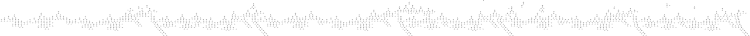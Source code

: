 digraph G {
size = "5,5";
center = true;
1 [label="#1
g+h=1164.03+0
[a2:9->10]
@[127.253~185.121]
[a4:10->9]
 @[139.622~197.491]

new_Node:
"]
2 [label="#2
g+h=1164.65+0
[a4:10->9]
@[139.622~197.491]
[a2:23->10]
 @[155.942~185.744]
a:2[9->10](127.253~197.491) & 
new_Node:
"]
1 -> 2
3 [label="#3
g+h=1164.65+0
[a2:9->10]
@[127.253~185.121]
[a4:10->23]
 @[139.622~169.425]
a:4[10->9](139.622~185.121) & 
new_Node:
"]
1 -> 3
4 [label="#4
g+h=1165.27+0
[a2:23->10]
@[155.942~185.744]
[a4:10->23]
 @[139.622~169.425]
a:4[10->9](139.622~185.744) & 
new_Node:
"]
2 -> 4
5 [label="#5
g+h=1164.94+0
[a4:10->9]
@[139.622~197.491]
[a2:67->10]
 @[149.642~186.033]
a:2[23->10](155.942~168.853) & 
new_Node:
"]
2 -> 5
6 [label="#6
g+h=1165.27+0
[a4:10->23]
@[139.622~169.425]
[a2:23->10]
 @[155.942~185.744]
a:2[9->10](127.253~140.787) & 
new_Node:
"]
3 -> 6
7 [label="#7
g+h=1164.94+0
[a2:9->10]
@[127.253~185.121]
[a4:10->67]
 @[139.622~176.013]
a:4[10->23](139.622~185.121) & 
new_Node:
"]
3 -> 7
8 [label="#8
g+h=1165.56+0
[a2:67->10]
@[149.642~186.033]
[a4:10->23]
 @[139.622~169.425]
a:4[10->9](139.622~186.033) & 
new_Node:
"]
5 -> 8
9 [label="#9
g+h=1177.56+0
[a4:10->9]
@[139.622~197.491]
[a2:23->23]
 @[155.942~168.853]
a:2[67->10](149.642~184.663) & 
new_Node:
"]
5 -> 9
10 [label="#10
g+h=1165.56+0
[a4:10->67]
@[139.622~176.013]
[a2:23->10]
 @[155.942~185.744]
a:2[9->10](127.253~163.186) & 
new_Node:
"]
7 -> 10
11 [label="#11
g+h=1209.53+0
[a-1:-1->-1]
@[-1~-1]
[a-1:-1->-1]
 @[-1~-1]
a:4[10->67](139.622~185.121) & 
new_Node:
"]
7 -> 11
12 [label="#12
g+h=1165.56+0
[a4:10->23]
@[139.622~169.425]
[a2:67->10]
 @[149.642~186.033]
a:2[23->10](155.942~169.425) & 
new_Node:
"]
4 -> 12
13 [label="#13
g+h=1165.56+0
[a2:23->10]
@[155.942~185.744]
[a4:10->67]
 @[139.622~176.013]
a:4[10->23](139.622~185.744) & 
new_Node:
"]
4 -> 13
14 [label="#14
g+h=1165.56+0
[a2:23->10]
@[155.942~185.744]
[a4:10->67]
 @[139.622~176.013]
a:4[10->23](139.622~185.744) & 
new_Node:
"]
6 -> 14
15 [label="#15
g+h=1165.56+0
[a4:10->23]
@[139.622~169.425]
[a2:67->10]
 @[149.642~186.033]
a:2[23->10](155.942~169.425) & 
new_Node:
"]
6 -> 15
16 [label="#16
g+h=1168.4+0
[a1:92->66]
@[0~9.25488]
[a3:47->66]
 @[0~10.5953]
a:2[67->10](149.642~152.485) & 
new_Node:
"]
8 -> 16
17 [label="#17
g+h=1165.85+0
[a2:67->10]
@[149.642~186.033]
[a4:10->67]
 @[139.622~176.013]
a:4[10->23](139.622~186.033) & 
new_Node:
"]
8 -> 17
18 [label="#18
g+h=1210.15+0
[a-1:-1->-1]
@[-1~-1]
[a-1:-1->-1]
 @[-1~-1]
a:4[10->67](139.622~185.744) & 
new_Node:
"]
10 -> 18
19 [label="#19
g+h=1165.85+0
[a4:10->67]
@[139.622~176.013]
[a2:67->10]
 @[149.642~186.033]
a:2[23->10](155.942~159.073) & 
new_Node:
"]
10 -> 19
20 [label="#20
g+h=1165.85+0
[a2:67->10]
@[149.642~186.033]
[a4:10->67]
 @[139.622~176.013]
a:4[10->23](139.622~186.033) & 
new_Node:
"]
12 -> 20
21 [label="#21
g+h=1168.4+0
[a1:92->66]
@[0~9.25488]
[a3:47->66]
 @[0~10.5953]
a:2[67->10](149.642~152.485) & 
new_Node:
"]
12 -> 21
22 [label="#22
g+h=1165.85+0
[a4:10->67]
@[139.622~176.013]
[a2:67->10]
 @[149.642~186.033]
a:2[23->10](155.942~159.073) & 
new_Node:
"]
13 -> 22
23 [label="#23
g+h=1210.77+0
[a-1:-1->-1]
@[-1~-1]
[a-1:-1->-1]
 @[-1~-1]
a:4[10->67](139.622~185.744) & 
new_Node:
"]
13 -> 23
24 [label="#24
g+h=1165.85+0
[a4:10->67]
@[139.622~176.013]
[a2:67->10]
 @[149.642~186.033]
a:2[23->10](155.942~159.073) & 
new_Node:
"]
14 -> 24
25 [label="#25
g+h=1210.15+0
[a-1:-1->-1]
@[-1~-1]
[a-1:-1->-1]
 @[-1~-1]
a:4[10->67](139.622~185.744) & 
new_Node:
"]
14 -> 25
26 [label="#26
g+h=1165.85+0
[a2:67->10]
@[149.642~186.033]
[a4:10->67]
 @[139.622~176.013]
a:4[10->23](139.622~186.033) & 
new_Node:
"]
15 -> 26
27 [label="#27
g+h=1168.4+0
[a1:92->66]
@[0~9.25488]
[a3:47->66]
 @[0~10.5953]
a:2[67->10](149.642~152.485) & 
new_Node:
"]
15 -> 27
28 [label="#28
g+h=1178.47+0
[a1:92->66]
@[0~9.25488]
[a3:47->66]
 @[0~10.5953]
a:2[67->10](149.642~176.013) & 
new_Node:
"]
17 -> 28
29 [label="#29
g+h=1211.35+0
[a-1:-1->-1]
@[-1~-1]
[a-1:-1->-1]
 @[-1~-1]
a:4[10->67](139.622~186.033) & 
new_Node:
"]
17 -> 29
30 [label="#30
g+h=1210.44+0
[a-1:-1->-1]
@[-1~-1]
[a-1:-1->-1]
 @[-1~-1]
a:4[10->67](139.622~186.033) & 
new_Node:
"]
19 -> 30
31 [label="#31
g+h=1168.69+0
[a1:92->66]
@[0~9.25488]
[a3:47->66]
 @[0~10.5953]
a:2[67->10](149.642~176.013) & 
new_Node:
"]
19 -> 31
32 [label="#32
g+h=1179.04+0
[a1:92->66]
@[0~9.25488]
[a3:47->66]
 @[0~10.5953]
a:2[67->10](149.642~176.013) & 
new_Node:
"]
20 -> 32
33 [label="#33
g+h=1211.06+0
[a-1:-1->-1]
@[-1~-1]
[a-1:-1->-1]
 @[-1~-1]
a:4[10->67](139.622~186.033) & 
new_Node:
"]
20 -> 33
34 [label="#34
g+h=1211.06+0
[a-1:-1->-1]
@[-1~-1]
[a-1:-1->-1]
 @[-1~-1]
a:4[10->67](139.622~186.033) & 
new_Node:
"]
22 -> 34
35 [label="#35
g+h=1168.69+0
[a1:92->66]
@[0~9.25488]
[a3:47->66]
 @[0~10.5953]
a:2[67->10](149.642~176.013) & 
new_Node:
"]
22 -> 35
36 [label="#36
g+h=1210.44+0
[a-1:-1->-1]
@[-1~-1]
[a-1:-1->-1]
 @[-1~-1]
a:4[10->67](139.622~186.033) & 
new_Node:
"]
24 -> 36
37 [label="#37
g+h=1168.69+0
[a1:92->66]
@[0~9.25488]
[a3:47->66]
 @[0~10.5953]
a:2[67->10](149.642~176.013) & 
new_Node:
"]
24 -> 37
38 [label="#38
g+h=1178.47+0
[a4:10->67]
@[139.622~176.013]
[a2:9->10]
 @[140.787~198.655]
a:2[67->10](149.642~176.013) & 
new_Node:
"]
26 -> 38
39 [label="#39
g+h=1210.44+0
[a-1:-1->-1]
@[-1~-1]
[a-1:-1->-1]
 @[-1~-1]
a:4[10->67](139.622~186.033) & 
new_Node:
"]
26 -> 39
40 [label="#40
g+h=1175.53+0
[a3:31->82]
@[20.545~26.1748]
[a1:148->77]
 @[17.7917~21.3757]
a:1[92->66](0~10.3405) & 
new_Node:
"]
16 -> 40
41 [label="#41
g+h=1176.06+0
[a1:66->31]
@[9.25488~19.2045]
[a3:47->66]
 @[7.65954~18.2549]
a:3[47->66](0~7.65954) & 
new_Node:
"]
16 -> 41
42 [label="#42
g+h=1175.53+0
[a3:31->82]
@[20.545~26.1748]
[a1:148->77]
 @[17.7917~21.3757]
a:1[92->66](0~10.3405) & 
new_Node:
"]
21 -> 42
43 [label="#43
g+h=1176.06+0
[a1:66->31]
@[9.25488~19.2045]
[a3:47->66]
 @[7.65954~18.2549]
a:3[47->66](0~7.65954) & 
new_Node:
"]
21 -> 43
44 [label="#44
g+h=1175.53+0
[a3:31->82]
@[20.545~26.1748]
[a1:148->77]
 @[17.7917~21.3757]
a:1[92->66](0~10.3405) & 
new_Node:
"]
27 -> 44
45 [label="#45
g+h=1176.06+0
[a1:66->31]
@[9.25488~19.2045]
[a3:47->66]
 @[7.65954~18.2549]
a:3[47->66](0~7.65954) & 
new_Node:
"]
27 -> 45
46 [label="#46
g+h=1175.82+0
[a3:31->82]
@[20.545~26.1748]
[a1:148->77]
 @[17.7917~21.3757]
a:1[92->66](0~10.3405) & 
new_Node:
"]
31 -> 46
47 [label="#47
g+h=1176.35+0
[a1:66->31]
@[9.25488~19.2045]
[a3:47->66]
 @[7.65954~18.2549]
a:3[47->66](0~7.65954) & 
new_Node:
"]
31 -> 47
48 [label="#48
g+h=1175.82+0
[a3:31->82]
@[20.545~26.1748]
[a1:148->77]
 @[17.7917~21.3757]
a:1[92->66](0~10.3405) & 
new_Node:
"]
35 -> 48
49 [label="#49
g+h=1176.35+0
[a1:66->31]
@[9.25488~19.2045]
[a3:47->66]
 @[7.65954~18.2549]
a:3[47->66](0~7.65954) & 
new_Node:
"]
35 -> 49
50 [label="#50
g+h=1175.82+0
[a3:31->82]
@[20.545~26.1748]
[a1:148->77]
 @[17.7917~21.3757]
a:1[92->66](0~10.3405) & 
new_Node:
"]
37 -> 50
51 [label="#51
g+h=1176.35+0
[a1:66->31]
@[9.25488~19.2045]
[a3:47->66]
 @[7.65954~18.2549]
a:3[47->66](0~7.65954) & 
new_Node:
"]
37 -> 51
52 [label="#52
g+h=1176.36+0
[a1:148->77]
@[17.7917~21.3757]
[a3:31->31]
 @[20.545~21.3757]
a:3[31->82](20.545~21.3757) & 
new_Node:
"]
40 -> 52
53 [label="#53
g+h=1176.3+0
[a3:66->31]
@[10.5953~20.545]
[a1:44->31]
 @[12.37~27.1041]
a:1[148->77](17.7917~19.3966) & 
new_Node:
"]
40 -> 53
54 [label="#54
g+h=1176.36+0
[a1:148->77]
@[17.7917~21.3757]
[a3:31->31]
 @[20.545~21.3757]
a:3[31->82](20.545~21.3757) & 
new_Node:
"]
42 -> 54
55 [label="#55
g+h=1176.3+0
[a3:66->31]
@[10.5953~20.545]
[a1:44->31]
 @[12.37~27.1041]
a:1[148->77](17.7917~19.3966) & 
new_Node:
"]
42 -> 55
56 [label="#56
g+h=1176.36+0
[a1:148->77]
@[17.7917~21.3757]
[a3:31->31]
 @[20.545~21.3757]
a:3[31->82](20.545~21.3757) & 
new_Node:
"]
44 -> 56
57 [label="#57
g+h=1176.3+0
[a3:66->31]
@[10.5953~20.545]
[a1:44->31]
 @[12.37~27.1041]
a:1[148->77](17.7917~19.3966) & 
new_Node:
"]
44 -> 57
58 [label="#58
g+h=1176.65+0
[a1:148->77]
@[17.7917~21.3757]
[a3:31->31]
 @[20.545~21.3757]
a:3[31->82](20.545~21.3757) & 
new_Node:
"]
46 -> 58
59 [label="#59
g+h=1176.59+0
[a3:66->31]
@[10.5953~20.545]
[a1:44->31]
 @[12.37~27.1041]
a:1[148->77](17.7917~19.3966) & 
new_Node:
"]
46 -> 59
60 [label="#60
g+h=1176.65+0
[a1:148->77]
@[17.7917~21.3757]
[a3:31->31]
 @[20.545~21.3757]
a:3[31->82](20.545~21.3757) & 
new_Node:
"]
48 -> 60
61 [label="#61
g+h=1176.59+0
[a3:66->31]
@[10.5953~20.545]
[a1:44->31]
 @[12.37~27.1041]
a:1[148->77](17.7917~19.3966) & 
new_Node:
"]
48 -> 61
62 [label="#62
g+h=1176.65+0
[a1:148->77]
@[17.7917~21.3757]
[a3:31->31]
 @[20.545~21.3757]
a:3[31->82](20.545~21.3757) & 
new_Node:
"]
50 -> 62
63 [label="#63
g+h=1176.59+0
[a3:66->31]
@[10.5953~20.545]
[a1:44->31]
 @[12.37~27.1041]
a:1[148->77](17.7917~19.3966) & 
new_Node:
"]
50 -> 63
64 [label="#64
g+h=1178.86+0
[a3:47->66]
@[7.65954~18.2549]
[a1:66->110]
 @[9.25488~15.2979]
a:1[66->31](9.25488~18.2549) & 
new_Node:
"]
41 -> 64
65 [label="#65
g+h=1176.86+0
[a1:82->82]
@[24.8344~1e+08]
[a3:66->31]
 @[19.0537~29.0034]
a:3[47->66](7.65954~8.45839) & 
new_Node:
"]
41 -> 65
66 [label="#66
g+h=1178.86+0
[a3:47->66]
@[7.65954~18.2549]
[a1:66->110]
 @[9.25488~15.2979]
a:1[66->31](9.25488~18.2549) & 
new_Node:
"]
43 -> 66
67 [label="#67
g+h=1176.86+0
[a1:82->82]
@[24.8344~1e+08]
[a3:66->31]
 @[19.0537~29.0034]
a:3[47->66](7.65954~8.45839) & 
new_Node:
"]
43 -> 67
68 [label="#68
g+h=1178.86+0
[a3:47->66]
@[7.65954~18.2549]
[a1:66->110]
 @[9.25488~15.2979]
a:1[66->31](9.25488~18.2549) & 
new_Node:
"]
45 -> 68
69 [label="#69
g+h=1176.86+0
[a1:82->82]
@[24.8344~1e+08]
[a3:66->31]
 @[19.0537~29.0034]
a:3[47->66](7.65954~8.45839) & 
new_Node:
"]
45 -> 69
70 [label="#70
g+h=1179.1+0
[a1:44->31]
@[12.37~27.1041]
[a3:66->110]
 @[10.5953~16.6383]
a:3[66->31](10.5953~26.1545) & 
new_Node:
"]
53 -> 70
71 [label="#71
g+h=1176.32+0
[a3:66->31]
@[10.5953~20.545]
[a1:44->111]
 @[12.37~19.8777]
a:1[44->31](12.37~14.8109) & 
new_Node:
"]
53 -> 71
72 [label="#72
g+h=1179.1+0
[a1:44->31]
@[12.37~27.1041]
[a3:66->110]
 @[10.5953~16.6383]
a:3[66->31](10.5953~26.1545) & 
new_Node:
"]
55 -> 72
73 [label="#73
g+h=1176.32+0
[a3:66->31]
@[10.5953~20.545]
[a1:44->111]
 @[12.37~19.8777]
a:1[44->31](12.37~14.8109) & 
new_Node:
"]
55 -> 73
74 [label="#74
g+h=1179.1+0
[a1:44->31]
@[12.37~27.1041]
[a3:66->110]
 @[10.5953~16.6383]
a:3[66->31](10.5953~26.1545) & 
new_Node:
"]
57 -> 74
75 [label="#75
g+h=1176.32+0
[a3:66->31]
@[10.5953~20.545]
[a1:44->111]
 @[12.37~19.8777]
a:1[44->31](12.37~14.8109) & 
new_Node:
"]
57 -> 75
76 [label="#76
g+h=1179.11+0
[a1:44->111]
@[12.37~19.8777]
[a3:66->110]
 @[10.5953~16.6383]
a:3[66->31](10.5953~19.8777) & 
new_Node:
"]
71 -> 76
77 [label="#77
g+h=1176.63+0
[a3:66->31]
@[10.5953~20.545]
[a1:44->110]
 @[12.37~20.7281]
a:1[44->111](12.37~14.8) & 
new_Node:
"]
71 -> 77
78 [label="#78
g+h=1179.11+0
[a1:44->111]
@[12.37~19.8777]
[a3:66->110]
 @[10.5953~16.6383]
a:3[66->31](10.5953~19.8777) & 
new_Node:
"]
73 -> 78
79 [label="#79
g+h=1176.63+0
[a3:66->31]
@[10.5953~20.545]
[a1:44->110]
 @[12.37~20.7281]
a:1[44->111](12.37~14.8) & 
new_Node:
"]
73 -> 79
80 [label="#80
g+h=1179.11+0
[a1:44->111]
@[12.37~19.8777]
[a3:66->110]
 @[10.5953~16.6383]
a:3[66->31](10.5953~19.8777) & 
new_Node:
"]
75 -> 80
81 [label="#81
g+h=1176.63+0
[a3:66->31]
@[10.5953~20.545]
[a1:44->110]
 @[12.37~20.7281]
a:1[44->111](12.37~14.8) & 
new_Node:
"]
75 -> 81
82 [label="#82
g+h=1179.15+0
[a3:47->66]
@[7.65954~18.2549]
[a1:66->110]
 @[9.25488~15.2979]
a:1[66->31](9.25488~18.2549) & 
new_Node:
"]
47 -> 82
83 [label="#83
g+h=1177.15+0
[a1:82->82]
@[24.8344~1e+08]
[a3:66->31]
 @[19.0537~29.0034]
a:3[47->66](7.65954~8.45839) & 
new_Node:
"]
47 -> 83
84 [label="#84
g+h=1179.15+0
[a3:47->66]
@[7.65954~18.2549]
[a1:66->110]
 @[9.25488~15.2979]
a:1[66->31](9.25488~18.2549) & 
new_Node:
"]
49 -> 84
85 [label="#85
g+h=1177.15+0
[a1:82->82]
@[24.8344~1e+08]
[a3:66->31]
 @[19.0537~29.0034]
a:3[47->66](7.65954~8.45839) & 
new_Node:
"]
49 -> 85
86 [label="#86
g+h=1179.15+0
[a3:47->66]
@[7.65954~18.2549]
[a1:66->110]
 @[9.25488~15.2979]
a:1[66->31](9.25488~18.2549) & 
new_Node:
"]
51 -> 86
87 [label="#87
g+h=1177.15+0
[a1:82->82]
@[24.8344~1e+08]
[a3:66->31]
 @[19.0537~29.0034]
a:3[47->66](7.65954~8.45839) & 
new_Node:
"]
51 -> 87
88 [label="#88
g+h=1176.98+0
[a3:31->82]
@[21.3757~27.0056]
[a1:148->77]
 @[18.4099~21.9939]
a:1[148->77](17.7917~18.4099) & 
new_Node:
"]
52 -> 88
89 [label="#89
g+h=1176.36+0
[a1:148->77]
@[17.7917~21.3757]
[a3:66->31]
 @[11.4261~21.3757]
a:3[31->31](20.7575~21.3757) & 
new_Node:
"]
52 -> 89
90 [label="#90
g+h=1176.98+0
[a3:31->82]
@[21.3757~27.0056]
[a1:148->77]
 @[18.4099~21.9939]
a:1[148->77](17.7917~18.4099) & 
new_Node:
"]
89 -> 90
91 [label="#91
g+h=1178.32+0
[a1:44->148]
@[12.37~17.7917]
[a3:66->110]
 @[10.5953~16.6383]
a:3[66->31](11.4261~17.0702) & 
new_Node:
"]
89 -> 91
92 [label="#92
g+h=1176.98+0
[a3:31->82]
@[21.3757~27.0056]
[a1:148->77]
 @[18.4099~21.9939]
a:1[148->77](17.7917~18.4099) & 
new_Node:
"]
54 -> 92
93 [label="#93
g+h=1176.36+0
[a1:148->77]
@[17.7917~21.3757]
[a3:66->31]
 @[11.4261~21.3757]
a:3[31->31](20.7575~21.3757) & 
new_Node:
"]
54 -> 93
94 [label="#94
g+h=1176.98+0
[a3:31->82]
@[21.3757~27.0056]
[a1:148->77]
 @[18.4099~21.9939]
a:1[148->77](17.7917~18.4099) & 
new_Node:
"]
93 -> 94
95 [label="#95
g+h=1178.32+0
[a1:44->148]
@[12.37~17.7917]
[a3:66->110]
 @[10.5953~16.6383]
a:3[66->31](11.4261~17.0702) & 
new_Node:
"]
93 -> 95
96 [label="#96
g+h=1176.98+0
[a3:31->82]
@[21.3757~27.0056]
[a1:148->77]
 @[18.4099~21.9939]
a:1[148->77](17.7917~18.4099) & 
new_Node:
"]
56 -> 96
97 [label="#97
g+h=1176.36+0
[a1:148->77]
@[17.7917~21.3757]
[a3:66->31]
 @[11.4261~21.3757]
a:3[31->31](20.7575~21.3757) & 
new_Node:
"]
56 -> 97
98 [label="#98
g+h=1176.98+0
[a3:31->82]
@[21.3757~27.0056]
[a1:148->77]
 @[18.4099~21.9939]
a:1[148->77](17.7917~18.4099) & 
new_Node:
"]
97 -> 98
99 [label="#99
g+h=1178.32+0
[a1:44->148]
@[12.37~17.7917]
[a3:66->110]
 @[10.5953~16.6383]
a:3[66->31](11.4261~17.0702) & 
new_Node:
"]
97 -> 99
100 [label="#100
g+h=1179.39+0
[a1:44->31]
@[12.37~27.1041]
[a3:66->110]
 @[10.5953~16.6383]
a:3[66->31](10.5953~26.1545) & 
new_Node:
"]
59 -> 100
101 [label="#101
g+h=1176.61+0
[a3:66->31]
@[10.5953~20.545]
[a1:44->111]
 @[12.37~19.8777]
a:1[44->31](12.37~14.8109) & 
new_Node:
"]
59 -> 101
102 [label="#102
g+h=1179.39+0
[a1:44->31]
@[12.37~27.1041]
[a3:66->110]
 @[10.5953~16.6383]
a:3[66->31](10.5953~26.1545) & 
new_Node:
"]
61 -> 102
103 [label="#103
g+h=1176.61+0
[a3:66->31]
@[10.5953~20.545]
[a1:44->111]
 @[12.37~19.8777]
a:1[44->31](12.37~14.8109) & 
new_Node:
"]
61 -> 103
104 [label="#104
g+h=1179.39+0
[a1:44->31]
@[12.37~27.1041]
[a3:66->110]
 @[10.5953~16.6383]
a:3[66->31](10.5953~26.1545) & 
new_Node:
"]
63 -> 104
105 [label="#105
g+h=1176.61+0
[a3:66->31]
@[10.5953~20.545]
[a1:44->111]
 @[12.37~19.8777]
a:1[44->31](12.37~14.8109) & 
new_Node:
"]
63 -> 105
106 [label="#106
g+h=1179.4+0
[a1:44->111]
@[12.37~19.8777]
[a3:66->110]
 @[10.5953~16.6383]
a:3[66->31](10.5953~19.8777) & 
new_Node:
"]
101 -> 106
107 [label="#107
g+h=1176.92+0
[a3:66->31]
@[10.5953~20.545]
[a1:44->110]
 @[12.37~20.7281]
a:1[44->111](12.37~14.8) & 
new_Node:
"]
101 -> 107
108 [label="#108
g+h=1179.4+0
[a1:44->111]
@[12.37~19.8777]
[a3:66->110]
 @[10.5953~16.6383]
a:3[66->31](10.5953~19.8777) & 
new_Node:
"]
103 -> 108
109 [label="#109
g+h=1176.92+0
[a3:66->31]
@[10.5953~20.545]
[a1:44->110]
 @[12.37~20.7281]
a:1[44->111](12.37~14.8) & 
new_Node:
"]
103 -> 109
110 [label="#110
g+h=1179.4+0
[a1:44->111]
@[12.37~19.8777]
[a3:66->110]
 @[10.5953~16.6383]
a:3[66->31](10.5953~19.8777) & 
new_Node:
"]
105 -> 110
111 [label="#111
g+h=1176.92+0
[a3:66->31]
@[10.5953~20.545]
[a1:44->110]
 @[12.37~20.7281]
a:1[44->111](12.37~14.8) & 
new_Node:
"]
105 -> 111
112 [label="#112
g+h=1179.42+0
[a1:44->110]
@[12.37~20.7281]
[a3:66->110]
 @[10.5953~16.6383]
a:3[66->31](10.5953~20.7281) & 
new_Node:
"]
77 -> 112
113 [label="#113
g+h=1176.9+0
[a3:31->82]
@[20.545~26.1748]
[a1:146->169]
 @[21.9331~26.1884]
a:1[44->110](12.37~14.6423) & 
new_Node:
"]
77 -> 113
114 [label="#114
g+h=1179.42+0
[a1:44->110]
@[12.37~20.7281]
[a3:66->110]
 @[10.5953~16.6383]
a:3[66->31](10.5953~20.7281) & 
new_Node:
"]
79 -> 114
115 [label="#115
g+h=1176.9+0
[a3:31->82]
@[20.545~26.1748]
[a1:146->169]
 @[21.9331~26.1884]
a:1[44->110](12.37~14.6423) & 
new_Node:
"]
79 -> 115
116 [label="#116
g+h=1179.42+0
[a1:44->110]
@[12.37~20.7281]
[a3:66->110]
 @[10.5953~16.6383]
a:3[66->31](10.5953~20.7281) & 
new_Node:
"]
81 -> 116
117 [label="#117
g+h=1176.9+0
[a3:31->82]
@[20.545~26.1748]
[a1:146->169]
 @[21.9331~26.1884]
a:1[44->110](12.37~14.6423) & 
new_Node:
"]
81 -> 117
118 [label="#118
g+h=1177.26+0
[a3:31->82]
@[21.3757~27.0056]
[a1:148->77]
 @[18.4099~21.9939]
a:1[148->77](17.7917~18.4099) & 
new_Node:
"]
58 -> 118
119 [label="#119
g+h=1176.65+0
[a1:148->77]
@[17.7917~21.3757]
[a3:66->31]
 @[11.4261~21.3757]
a:3[31->31](20.7575~21.3757) & 
new_Node:
"]
58 -> 119
120 [label="#120
g+h=1177.26+0
[a3:31->82]
@[21.3757~27.0056]
[a1:148->77]
 @[18.4099~21.9939]
a:1[148->77](17.7917~18.4099) & 
new_Node:
"]
119 -> 120
121 [label="#121
g+h=1178.61+0
[a1:44->148]
@[12.37~17.7917]
[a3:66->110]
 @[10.5953~16.6383]
a:3[66->31](11.4261~17.0702) & 
new_Node:
"]
119 -> 121
122 [label="#122
g+h=1177.26+0
[a3:31->82]
@[21.3757~27.0056]
[a1:148->77]
 @[18.4099~21.9939]
a:1[148->77](17.7917~18.4099) & 
new_Node:
"]
60 -> 122
123 [label="#123
g+h=1176.65+0
[a1:148->77]
@[17.7917~21.3757]
[a3:66->31]
 @[11.4261~21.3757]
a:3[31->31](20.7575~21.3757) & 
new_Node:
"]
60 -> 123
124 [label="#124
g+h=1177.26+0
[a3:31->82]
@[21.3757~27.0056]
[a1:148->77]
 @[18.4099~21.9939]
a:1[148->77](17.7917~18.4099) & 
new_Node:
"]
123 -> 124
125 [label="#125
g+h=1178.61+0
[a1:44->148]
@[12.37~17.7917]
[a3:66->110]
 @[10.5953~16.6383]
a:3[66->31](11.4261~17.0702) & 
new_Node:
"]
123 -> 125
126 [label="#126
g+h=1177.26+0
[a3:31->82]
@[21.3757~27.0056]
[a1:148->77]
 @[18.4099~21.9939]
a:1[148->77](17.7917~18.4099) & 
new_Node:
"]
62 -> 126
127 [label="#127
g+h=1176.65+0
[a1:148->77]
@[17.7917~21.3757]
[a3:66->31]
 @[11.4261~21.3757]
a:3[31->31](20.7575~21.3757) & 
new_Node:
"]
62 -> 127
128 [label="#128
g+h=1177.26+0
[a3:31->82]
@[21.3757~27.0056]
[a1:148->77]
 @[18.4099~21.9939]
a:1[148->77](17.7917~18.4099) & 
new_Node:
"]
127 -> 128
129 [label="#129
g+h=1178.61+0
[a1:44->148]
@[12.37~17.7917]
[a3:66->110]
 @[10.5953~16.6383]
a:3[66->31](11.4261~17.0702) & 
new_Node:
"]
127 -> 129
130 [label="#130
g+h=1181.03+0
[a-1:-1->-1]
@[-1~-1]
[a-1:-1->-1]
 @[-1~-1]
a:1[82->82](25.6138~29.0034) & 
new_Node:
"]
65 -> 130
131 [label="#131
g+h=1179.66+0
[a-1:-1->-1]
@[-1~-1]
[a-1:-1->-1]
 @[-1~-1]
a:3[66->31](19.0537~1e+08) & 
new_Node:
"]
65 -> 131
132 [label="#132
g+h=1181.03+0
[a-1:-1->-1]
@[-1~-1]
[a-1:-1->-1]
 @[-1~-1]
a:1[82->82](25.6138~29.0034) & 
new_Node:
"]
67 -> 132
133 [label="#133
g+h=1179.66+0
[a-1:-1->-1]
@[-1~-1]
[a-1:-1->-1]
 @[-1~-1]
a:3[66->31](19.0537~1e+08) & 
new_Node:
"]
67 -> 133
134 [label="#134
g+h=1181.03+0
[a-1:-1->-1]
@[-1~-1]
[a-1:-1->-1]
 @[-1~-1]
a:1[82->82](25.6138~29.0034) & 
new_Node:
"]
69 -> 134
135 [label="#135
g+h=1179.66+0
[a-1:-1->-1]
@[-1~-1]
[a-1:-1->-1]
 @[-1~-1]
a:3[66->31](19.0537~1e+08) & 
new_Node:
"]
69 -> 135
136 [label="#136
g+h=1182.54+0
[a-1:-1->-1]
@[-1~-1]
[a-1:-1->-1]
 @[-1~-1]
a:3[31->82](20.545~26.1884) & 
new_Node:
"]
113 -> 136
137 [label="#137
g+h=1177.13+0
[a3:31->82]
@[20.545~26.1748]
[a1:77->82]
 @[22.9806~33.563]
a:1[146->169](21.9331~24.0009) & 
new_Node:
"]
113 -> 137
138 [label="#138
g+h=1182.54+0
[a-1:-1->-1]
@[-1~-1]
[a-1:-1->-1]
 @[-1~-1]
a:3[31->82](20.545~26.1884) & 
new_Node:
"]
115 -> 138
139 [label="#139
g+h=1177.13+0
[a3:31->82]
@[20.545~26.1748]
[a1:77->82]
 @[22.9806~33.563]
a:1[146->169](21.9331~24.0009) & 
new_Node:
"]
115 -> 139
140 [label="#140
g+h=1182.54+0
[a-1:-1->-1]
@[-1~-1]
[a-1:-1->-1]
 @[-1~-1]
a:3[31->82](20.545~26.1884) & 
new_Node:
"]
117 -> 140
141 [label="#141
g+h=1177.13+0
[a3:31->82]
@[20.545~26.1748]
[a1:77->82]
 @[22.9806~33.563]
a:1[146->169](21.9331~24.0009) & 
new_Node:
"]
117 -> 141
142 [label="#142
g+h=1179.71+0
[a-1:-1->-1]
@[-1~-1]
[a-1:-1->-1]
 @[-1~-1]
a:3[66->31](10.5953~20.7281) & 
new_Node:
"]
107 -> 142
143 [label="#143
g+h=1177.19+0
[a3:31->82]
@[20.545~26.1748]
[a1:146->169]
 @[21.9331~26.1884]
a:1[44->110](12.37~14.6423) & 
new_Node:
"]
107 -> 143
144 [label="#144
g+h=1179.71+0
[a-1:-1->-1]
@[-1~-1]
[a-1:-1->-1]
 @[-1~-1]
a:3[66->31](10.5953~20.7281) & 
new_Node:
"]
109 -> 144
145 [label="#145
g+h=1177.19+0
[a3:31->82]
@[20.545~26.1748]
[a1:146->169]
 @[21.9331~26.1884]
a:1[44->110](12.37~14.6423) & 
new_Node:
"]
109 -> 145
146 [label="#146
g+h=1179.71+0
[a-1:-1->-1]
@[-1~-1]
[a-1:-1->-1]
 @[-1~-1]
a:3[66->31](10.5953~20.7281) & 
new_Node:
"]
111 -> 146
147 [label="#147
g+h=1177.19+0
[a3:31->82]
@[20.545~26.1748]
[a1:146->169]
 @[21.9331~26.1884]
a:1[44->110](12.37~14.6423) & 
new_Node:
"]
111 -> 147
148 [label="#148
g+h=1177.59+0
[a1:148->77]
@[18.4099~21.9939]
[a3:31->31]
 @[21.3757~21.9939]
a:3[31->82](21.3757~21.9939) & 
new_Node:
"]
90 -> 148
149 [label="#149
g+h=1177.13+0
[a3:66->31]
@[11.4261~21.3757]
[a1:44->31]
 @[12.37~27.1041]
a:1[148->77](18.4099~20.2273) & 
new_Node:
"]
90 -> 149
150 [label="#150
g+h=1177.59+0
[a1:148->77]
@[18.4099~21.9939]
[a3:31->31]
 @[21.3757~21.9939]
a:3[31->82](21.3757~21.9939) & 
new_Node:
"]
94 -> 150
151 [label="#151
g+h=1177.13+0
[a3:66->31]
@[11.4261~21.3757]
[a1:44->31]
 @[12.37~27.1041]
a:1[148->77](18.4099~20.2273) & 
new_Node:
"]
94 -> 151
152 [label="#152
g+h=1177.59+0
[a1:148->77]
@[18.4099~21.9939]
[a3:31->31]
 @[21.3757~21.9939]
a:3[31->82](21.3757~21.9939) & 
new_Node:
"]
98 -> 152
153 [label="#153
g+h=1177.13+0
[a3:66->31]
@[11.4261~21.3757]
[a1:44->31]
 @[12.37~27.1041]
a:1[148->77](18.4099~20.2273) & 
new_Node:
"]
98 -> 153
154 [label="#154
g+h=1177.59+0
[a1:148->77]
@[18.4099~21.9939]
[a3:31->31]
 @[20.545~21.9939]
a:3[31->82](21.3757~21.9939) & 
new_Node:
"]
88 -> 154
155 [label="#155
g+h=1177.13+0
[a3:66->31]
@[10.5953~20.545]
[a1:44->31]
 @[12.37~27.1041]
a:1[148->77](18.4099~20.2273) & 
new_Node:
"]
88 -> 155
156 [label="#156
g+h=1177.59+0
[a1:148->77]
@[18.4099~21.9939]
[a3:31->31]
 @[20.545~21.9939]
a:3[31->82](21.3757~21.9939) & 
new_Node:
"]
92 -> 156
157 [label="#157
g+h=1177.13+0
[a3:66->31]
@[10.5953~20.545]
[a1:44->31]
 @[12.37~27.1041]
a:1[148->77](18.4099~20.2273) & 
new_Node:
"]
92 -> 157
158 [label="#158
g+h=1177.59+0
[a1:148->77]
@[18.4099~21.9939]
[a3:31->31]
 @[20.545~21.9939]
a:3[31->82](21.3757~21.9939) & 
new_Node:
"]
96 -> 158
159 [label="#159
g+h=1177.13+0
[a3:66->31]
@[10.5953~20.545]
[a1:44->31]
 @[12.37~27.1041]
a:1[148->77](18.4099~20.2273) & 
new_Node:
"]
96 -> 159
160 [label="#160
g+h=1185.02+0
[a-1:-1->-1]
@[-1~-1]
[a-1:-1->-1]
 @[-1~-1]
a:3[31->82](20.545~33.563) & 
new_Node:
"]
137 -> 160
161 [label="#161
g+h=1177.42+0
[a3:31->82]
@[20.545~26.1748]
[a1:77->102]
 @[22.9806~26.9174]
a:1[77->82](22.9806~24.5924) & 
new_Node:
"]
137 -> 161
162 [label="#162
g+h=1185.02+0
[a-1:-1->-1]
@[-1~-1]
[a-1:-1->-1]
 @[-1~-1]
a:3[31->82](20.545~33.563) & 
new_Node:
"]
139 -> 162
163 [label="#163
g+h=1177.42+0
[a3:31->82]
@[20.545~26.1748]
[a1:77->102]
 @[22.9806~26.9174]
a:1[77->82](22.9806~24.5924) & 
new_Node:
"]
139 -> 163
164 [label="#164
g+h=1185.02+0
[a-1:-1->-1]
@[-1~-1]
[a-1:-1->-1]
 @[-1~-1]
a:3[31->82](20.545~33.563) & 
new_Node:
"]
141 -> 164
165 [label="#165
g+h=1177.42+0
[a3:31->82]
@[20.545~26.1748]
[a1:77->102]
 @[22.9806~26.9174]
a:1[77->82](22.9806~24.5924) & 
new_Node:
"]
141 -> 165
166 [label="#166
g+h=1179.1+0
[a1:44->31]
@[12.37~27.1041]
[a3:66->110]
 @[10.5953~16.6383]
a:3[66->31](11.4261~26.1545) & 
new_Node:
"]
149 -> 166
167 [label="#167
g+h=1177.15+0
[a3:66->31]
@[11.4261~21.3757]
[a1:44->111]
 @[12.37~19.8777]
a:1[44->31](12.37~15.6416) & 
new_Node:
"]
149 -> 167
168 [label="#168
g+h=1179.1+0
[a1:44->31]
@[12.37~27.1041]
[a3:66->110]
 @[10.5953~16.6383]
a:3[66->31](11.4261~26.1545) & 
new_Node:
"]
151 -> 168
169 [label="#169
g+h=1177.15+0
[a3:66->31]
@[11.4261~21.3757]
[a1:44->111]
 @[12.37~19.8777]
a:1[44->31](12.37~15.6416) & 
new_Node:
"]
151 -> 169
170 [label="#170
g+h=1179.1+0
[a1:44->31]
@[12.37~27.1041]
[a3:66->110]
 @[10.5953~16.6383]
a:3[66->31](11.4261~26.1545) & 
new_Node:
"]
153 -> 170
171 [label="#171
g+h=1177.15+0
[a3:66->31]
@[11.4261~21.3757]
[a1:44->111]
 @[12.37~19.8777]
a:1[44->31](12.37~15.6416) & 
new_Node:
"]
153 -> 171
172 [label="#172
g+h=1179.1+0
[a1:44->31]
@[12.37~27.1041]
[a3:66->110]
 @[10.5953~16.6383]
a:3[66->31](10.5953~26.1545) & 
new_Node:
"]
155 -> 172
173 [label="#173
g+h=1177.15+0
[a3:66->31]
@[10.5953~20.545]
[a1:44->111]
 @[12.37~19.8777]
a:1[44->31](12.37~14.8109) & 
new_Node:
"]
155 -> 173
174 [label="#174
g+h=1179.1+0
[a1:44->31]
@[12.37~27.1041]
[a3:66->110]
 @[10.5953~16.6383]
a:3[66->31](10.5953~26.1545) & 
new_Node:
"]
157 -> 174
175 [label="#175
g+h=1177.15+0
[a3:66->31]
@[10.5953~20.545]
[a1:44->111]
 @[12.37~19.8777]
a:1[44->31](12.37~14.8109) & 
new_Node:
"]
157 -> 175
176 [label="#176
g+h=1179.1+0
[a1:44->31]
@[12.37~27.1041]
[a3:66->110]
 @[10.5953~16.6383]
a:3[66->31](10.5953~26.1545) & 
new_Node:
"]
159 -> 176
177 [label="#177
g+h=1177.15+0
[a3:66->31]
@[10.5953~20.545]
[a1:44->111]
 @[12.37~19.8777]
a:1[44->31](12.37~14.8109) & 
new_Node:
"]
159 -> 177
178 [label="#178
g+h=1181.32+0
[a-1:-1->-1]
@[-1~-1]
[a-1:-1->-1]
 @[-1~-1]
a:1[82->82](25.6138~29.0034) & 
new_Node:
"]
83 -> 178
179 [label="#179
g+h=1179.94+0
[a-1:-1->-1]
@[-1~-1]
[a-1:-1->-1]
 @[-1~-1]
a:3[66->31](19.0537~1e+08) & 
new_Node:
"]
83 -> 179
180 [label="#180
g+h=1181.32+0
[a-1:-1->-1]
@[-1~-1]
[a-1:-1->-1]
 @[-1~-1]
a:1[82->82](25.6138~29.0034) & 
new_Node:
"]
85 -> 180
181 [label="#181
g+h=1179.94+0
[a-1:-1->-1]
@[-1~-1]
[a-1:-1->-1]
 @[-1~-1]
a:3[66->31](19.0537~1e+08) & 
new_Node:
"]
85 -> 181
182 [label="#182
g+h=1181.32+0
[a-1:-1->-1]
@[-1~-1]
[a-1:-1->-1]
 @[-1~-1]
a:1[82->82](25.6138~29.0034) & 
new_Node:
"]
87 -> 182
183 [label="#183
g+h=1179.94+0
[a-1:-1->-1]
@[-1~-1]
[a-1:-1->-1]
 @[-1~-1]
a:3[66->31](19.0537~1e+08) & 
new_Node:
"]
87 -> 183
184 [label="#184
g+h=1179.11+0
[a1:44->111]
@[12.37~19.8777]
[a3:66->110]
 @[10.5953~16.6383]
a:3[66->31](11.4261~19.8777) & 
new_Node:
"]
167 -> 184
185 [label="#185
g+h=1177.46+0
[a3:66->31]
@[11.4261~21.3757]
[a1:44->110]
 @[12.37~20.7281]
a:1[44->111](12.37~15.6308) & 
new_Node:
"]
167 -> 185
186 [label="#186
g+h=1179.11+0
[a1:44->111]
@[12.37~19.8777]
[a3:66->110]
 @[10.5953~16.6383]
a:3[66->31](11.4261~19.8777) & 
new_Node:
"]
169 -> 186
187 [label="#187
g+h=1177.46+0
[a3:66->31]
@[11.4261~21.3757]
[a1:44->110]
 @[12.37~20.7281]
a:1[44->111](12.37~15.6308) & 
new_Node:
"]
169 -> 187
188 [label="#188
g+h=1179.11+0
[a1:44->111]
@[12.37~19.8777]
[a3:66->110]
 @[10.5953~16.6383]
a:3[66->31](11.4261~19.8777) & 
new_Node:
"]
171 -> 188
189 [label="#189
g+h=1177.46+0
[a3:66->31]
@[11.4261~21.3757]
[a1:44->110]
 @[12.37~20.7281]
a:1[44->111](12.37~15.6308) & 
new_Node:
"]
171 -> 189
190 [label="#190
g+h=1179.11+0
[a1:44->111]
@[12.37~19.8777]
[a3:66->110]
 @[10.5953~16.6383]
a:3[66->31](10.5953~19.8777) & 
new_Node:
"]
173 -> 190
191 [label="#191
g+h=1177.46+0
[a3:66->31]
@[10.5953~20.545]
[a1:44->110]
 @[12.37~20.7281]
a:1[44->111](12.37~14.8) & 
new_Node:
"]
173 -> 191
192 [label="#192
g+h=1179.11+0
[a1:44->111]
@[12.37~19.8777]
[a3:66->110]
 @[10.5953~16.6383]
a:3[66->31](10.5953~19.8777) & 
new_Node:
"]
175 -> 192
193 [label="#193
g+h=1177.46+0
[a3:66->31]
@[10.5953~20.545]
[a1:44->110]
 @[12.37~20.7281]
a:1[44->111](12.37~14.8) & 
new_Node:
"]
175 -> 193
194 [label="#194
g+h=1179.11+0
[a1:44->111]
@[12.37~19.8777]
[a3:66->110]
 @[10.5953~16.6383]
a:3[66->31](10.5953~19.8777) & 
new_Node:
"]
177 -> 194
195 [label="#195
g+h=1177.46+0
[a3:66->31]
@[10.5953~20.545]
[a1:44->110]
 @[12.37~20.7281]
a:1[44->111](12.37~14.8) & 
new_Node:
"]
177 -> 195
196 [label="#196
g+h=1182.83+0
[a-1:-1->-1]
@[-1~-1]
[a-1:-1->-1]
 @[-1~-1]
a:3[31->82](20.545~26.1884) & 
new_Node:
"]
143 -> 196
197 [label="#197
g+h=1177.42+0
[a3:31->82]
@[20.545~26.1748]
[a1:77->82]
 @[22.9806~33.563]
a:1[146->169](21.9331~24.0009) & 
new_Node:
"]
143 -> 197
198 [label="#198
g+h=1182.83+0
[a-1:-1->-1]
@[-1~-1]
[a-1:-1->-1]
 @[-1~-1]
a:3[31->82](20.545~26.1884) & 
new_Node:
"]
145 -> 198
199 [label="#199
g+h=1177.42+0
[a3:31->82]
@[20.545~26.1748]
[a1:77->82]
 @[22.9806~33.563]
a:1[146->169](21.9331~24.0009) & 
new_Node:
"]
145 -> 199
200 [label="#200
g+h=1182.83+0
[a-1:-1->-1]
@[-1~-1]
[a-1:-1->-1]
 @[-1~-1]
a:3[31->82](20.545~26.1884) & 
new_Node:
"]
147 -> 200
201 [label="#201
g+h=1177.42+0
[a3:31->82]
@[20.545~26.1748]
[a1:77->82]
 @[22.9806~33.563]
a:1[146->169](21.9331~24.0009) & 
new_Node:
"]
147 -> 201
202 [label="#202
g+h=1177.88+0
[a1:148->77]
@[18.4099~21.9939]
[a3:31->31]
 @[21.3757~21.9939]
a:3[31->82](21.3757~21.9939) & 
new_Node:
"]
120 -> 202
203 [label="#203
g+h=1177.42+0
[a3:66->31]
@[11.4261~21.3757]
[a1:44->31]
 @[12.37~27.1041]
a:1[148->77](18.4099~20.2273) & 
new_Node:
"]
120 -> 203
204 [label="#204
g+h=1177.88+0
[a1:148->77]
@[18.4099~21.9939]
[a3:31->31]
 @[21.3757~21.9939]
a:3[31->82](21.3757~21.9939) & 
new_Node:
"]
124 -> 204
205 [label="#205
g+h=1177.42+0
[a3:66->31]
@[11.4261~21.3757]
[a1:44->31]
 @[12.37~27.1041]
a:1[148->77](18.4099~20.2273) & 
new_Node:
"]
124 -> 205
206 [label="#206
g+h=1177.88+0
[a1:148->77]
@[18.4099~21.9939]
[a3:31->31]
 @[21.3757~21.9939]
a:3[31->82](21.3757~21.9939) & 
new_Node:
"]
128 -> 206
207 [label="#207
g+h=1177.42+0
[a3:66->31]
@[11.4261~21.3757]
[a1:44->31]
 @[12.37~27.1041]
a:1[148->77](18.4099~20.2273) & 
new_Node:
"]
128 -> 207
208 [label="#208
g+h=1177.88+0
[a1:148->77]
@[18.4099~21.9939]
[a3:31->31]
 @[20.545~21.9939]
a:3[31->82](21.3757~21.9939) & 
new_Node:
"]
118 -> 208
209 [label="#209
g+h=1177.42+0
[a3:66->31]
@[10.5953~20.545]
[a1:44->31]
 @[12.37~27.1041]
a:1[148->77](18.4099~20.2273) & 
new_Node:
"]
118 -> 209
210 [label="#210
g+h=1177.88+0
[a1:148->77]
@[18.4099~21.9939]
[a3:31->31]
 @[20.545~21.9939]
a:3[31->82](21.3757~21.9939) & 
new_Node:
"]
122 -> 210
211 [label="#211
g+h=1177.42+0
[a3:66->31]
@[10.5953~20.545]
[a1:44->31]
 @[12.37~27.1041]
a:1[148->77](18.4099~20.2273) & 
new_Node:
"]
122 -> 211
212 [label="#212
g+h=1177.88+0
[a1:148->77]
@[18.4099~21.9939]
[a3:31->31]
 @[20.545~21.9939]
a:3[31->82](21.3757~21.9939) & 
new_Node:
"]
126 -> 212
213 [label="#213
g+h=1177.42+0
[a3:66->31]
@[10.5953~20.545]
[a1:44->31]
 @[12.37~27.1041]
a:1[148->77](18.4099~20.2273) & 
new_Node:
"]
126 -> 213
214 [label="#214
g+h=1183.79+0
[a-1:-1->-1]
@[-1~-1]
[a-1:-1->-1]
 @[-1~-1]
a:3[31->82](20.545~26.9174) & 
new_Node:
"]
161 -> 214
215 [label="#215
g+h=1177.65+0
[a3:31->82]
@[20.545~26.1748]
[a1:147->102]
 @[22.5899~27.1563]
a:1[77->102](22.9806~24.5009) & 
new_Node:
"]
161 -> 215
216 [label="#216
g+h=1183.79+0
[a-1:-1->-1]
@[-1~-1]
[a-1:-1->-1]
 @[-1~-1]
a:3[31->82](20.545~26.9174) & 
new_Node:
"]
163 -> 216
217 [label="#217
g+h=1177.65+0
[a3:31->82]
@[20.545~26.1748]
[a1:147->102]
 @[22.5899~27.1563]
a:1[77->102](22.9806~24.5009) & 
new_Node:
"]
163 -> 217
218 [label="#218
g+h=1183.79+0
[a-1:-1->-1]
@[-1~-1]
[a-1:-1->-1]
 @[-1~-1]
a:3[31->82](20.545~26.9174) & 
new_Node:
"]
165 -> 218
219 [label="#219
g+h=1177.65+0
[a3:31->82]
@[20.545~26.1748]
[a1:147->102]
 @[22.5899~27.1563]
a:1[77->102](22.9806~24.5009) & 
new_Node:
"]
165 -> 219
220 [label="#220
g+h=1185.31+0
[a-1:-1->-1]
@[-1~-1]
[a-1:-1->-1]
 @[-1~-1]
a:3[31->82](20.545~33.563) & 
new_Node:
"]
197 -> 220
221 [label="#221
g+h=1177.7+0
[a3:31->82]
@[20.545~26.1748]
[a1:77->102]
 @[22.9806~26.9174]
a:1[77->82](22.9806~24.5924) & 
new_Node:
"]
197 -> 221
222 [label="#222
g+h=1185.31+0
[a-1:-1->-1]
@[-1~-1]
[a-1:-1->-1]
 @[-1~-1]
a:3[31->82](20.545~33.563) & 
new_Node:
"]
199 -> 222
223 [label="#223
g+h=1177.7+0
[a3:31->82]
@[20.545~26.1748]
[a1:77->102]
 @[22.9806~26.9174]
a:1[77->82](22.9806~24.5924) & 
new_Node:
"]
199 -> 223
224 [label="#224
g+h=1185.31+0
[a-1:-1->-1]
@[-1~-1]
[a-1:-1->-1]
 @[-1~-1]
a:3[31->82](20.545~33.563) & 
new_Node:
"]
201 -> 224
225 [label="#225
g+h=1177.7+0
[a3:31->82]
@[20.545~26.1748]
[a1:77->102]
 @[22.9806~26.9174]
a:1[77->82](22.9806~24.5924) & 
new_Node:
"]
201 -> 225
226 [label="#226
g+h=1179.39+0
[a1:44->31]
@[12.37~27.1041]
[a3:66->110]
 @[10.5953~16.6383]
a:3[66->31](11.4261~26.1545) & 
new_Node:
"]
203 -> 226
227 [label="#227
g+h=1177.44+0
[a3:66->31]
@[11.4261~21.3757]
[a1:44->111]
 @[12.37~19.8777]
a:1[44->31](12.37~15.6416) & 
new_Node:
"]
203 -> 227
228 [label="#228
g+h=1179.39+0
[a1:44->31]
@[12.37~27.1041]
[a3:66->110]
 @[10.5953~16.6383]
a:3[66->31](11.4261~26.1545) & 
new_Node:
"]
205 -> 228
229 [label="#229
g+h=1177.44+0
[a3:66->31]
@[11.4261~21.3757]
[a1:44->111]
 @[12.37~19.8777]
a:1[44->31](12.37~15.6416) & 
new_Node:
"]
205 -> 229
230 [label="#230
g+h=1179.39+0
[a1:44->31]
@[12.37~27.1041]
[a3:66->110]
 @[10.5953~16.6383]
a:3[66->31](11.4261~26.1545) & 
new_Node:
"]
207 -> 230
231 [label="#231
g+h=1177.44+0
[a3:66->31]
@[11.4261~21.3757]
[a1:44->111]
 @[12.37~19.8777]
a:1[44->31](12.37~15.6416) & 
new_Node:
"]
207 -> 231
232 [label="#232
g+h=1179.39+0
[a1:44->31]
@[12.37~27.1041]
[a3:66->110]
 @[10.5953~16.6383]
a:3[66->31](10.5953~26.1545) & 
new_Node:
"]
209 -> 232
233 [label="#233
g+h=1177.44+0
[a3:66->31]
@[10.5953~20.545]
[a1:44->111]
 @[12.37~19.8777]
a:1[44->31](12.37~14.8109) & 
new_Node:
"]
209 -> 233
234 [label="#234
g+h=1179.39+0
[a1:44->31]
@[12.37~27.1041]
[a3:66->110]
 @[10.5953~16.6383]
a:3[66->31](10.5953~26.1545) & 
new_Node:
"]
211 -> 234
235 [label="#235
g+h=1177.44+0
[a3:66->31]
@[10.5953~20.545]
[a1:44->111]
 @[12.37~19.8777]
a:1[44->31](12.37~14.8109) & 
new_Node:
"]
211 -> 235
236 [label="#236
g+h=1179.39+0
[a1:44->31]
@[12.37~27.1041]
[a3:66->110]
 @[10.5953~16.6383]
a:3[66->31](10.5953~26.1545) & 
new_Node:
"]
213 -> 236
237 [label="#237
g+h=1177.44+0
[a3:66->31]
@[10.5953~20.545]
[a1:44->111]
 @[12.37~19.8777]
a:1[44->31](12.37~14.8109) & 
new_Node:
"]
213 -> 237
238 [label="#238
g+h=1179.4+0
[a1:44->111]
@[12.37~19.8777]
[a3:66->110]
 @[10.5953~16.6383]
a:3[66->31](11.4261~19.8777) & 
new_Node:
"]
227 -> 238
239 [label="#239
g+h=1177.75+0
[a3:66->31]
@[11.4261~21.3757]
[a1:44->110]
 @[12.37~20.7281]
a:1[44->111](12.37~15.6308) & 
new_Node:
"]
227 -> 239
240 [label="#240
g+h=1179.4+0
[a1:44->111]
@[12.37~19.8777]
[a3:66->110]
 @[10.5953~16.6383]
a:3[66->31](11.4261~19.8777) & 
new_Node:
"]
229 -> 240
241 [label="#241
g+h=1177.75+0
[a3:66->31]
@[11.4261~21.3757]
[a1:44->110]
 @[12.37~20.7281]
a:1[44->111](12.37~15.6308) & 
new_Node:
"]
229 -> 241
242 [label="#242
g+h=1179.4+0
[a1:44->111]
@[12.37~19.8777]
[a3:66->110]
 @[10.5953~16.6383]
a:3[66->31](11.4261~19.8777) & 
new_Node:
"]
231 -> 242
243 [label="#243
g+h=1177.75+0
[a3:66->31]
@[11.4261~21.3757]
[a1:44->110]
 @[12.37~20.7281]
a:1[44->111](12.37~15.6308) & 
new_Node:
"]
231 -> 243
244 [label="#244
g+h=1179.4+0
[a1:44->111]
@[12.37~19.8777]
[a3:66->110]
 @[10.5953~16.6383]
a:3[66->31](10.5953~19.8777) & 
new_Node:
"]
233 -> 244
245 [label="#245
g+h=1177.75+0
[a3:66->31]
@[10.5953~20.545]
[a1:44->110]
 @[12.37~20.7281]
a:1[44->111](12.37~14.8) & 
new_Node:
"]
233 -> 245
246 [label="#246
g+h=1179.4+0
[a1:44->111]
@[12.37~19.8777]
[a3:66->110]
 @[10.5953~16.6383]
a:3[66->31](10.5953~19.8777) & 
new_Node:
"]
235 -> 246
247 [label="#247
g+h=1177.75+0
[a3:66->31]
@[10.5953~20.545]
[a1:44->110]
 @[12.37~20.7281]
a:1[44->111](12.37~14.8) & 
new_Node:
"]
235 -> 247
248 [label="#248
g+h=1179.4+0
[a1:44->111]
@[12.37~19.8777]
[a3:66->110]
 @[10.5953~16.6383]
a:3[66->31](10.5953~19.8777) & 
new_Node:
"]
237 -> 248
249 [label="#249
g+h=1177.75+0
[a3:66->31]
@[10.5953~20.545]
[a1:44->110]
 @[12.37~20.7281]
a:1[44->111](12.37~14.8) & 
new_Node:
"]
237 -> 249
250 [label="#250
g+h=1179.42+0
[a1:44->110]
@[12.37~20.7281]
[a3:66->110]
 @[10.5953~16.6383]
a:3[66->31](11.4261~20.7281) & 
new_Node:
"]
185 -> 250
251 [label="#251
g+h=1177.73+0
[a3:31->82]
@[21.3757~27.0056]
[a1:146->169]
 @[21.9331~26.1884]
a:1[44->110](12.37~15.473) & 
new_Node:
"]
185 -> 251
252 [label="#252
g+h=1179.42+0
[a1:44->110]
@[12.37~20.7281]
[a3:66->110]
 @[10.5953~16.6383]
a:3[66->31](11.4261~20.7281) & 
new_Node:
"]
187 -> 252
253 [label="#253
g+h=1177.73+0
[a3:31->82]
@[21.3757~27.0056]
[a1:146->169]
 @[21.9331~26.1884]
a:1[44->110](12.37~15.473) & 
new_Node:
"]
187 -> 253
254 [label="#254
g+h=1179.42+0
[a1:44->110]
@[12.37~20.7281]
[a3:66->110]
 @[10.5953~16.6383]
a:3[66->31](11.4261~20.7281) & 
new_Node:
"]
189 -> 254
255 [label="#255
g+h=1177.73+0
[a3:31->82]
@[21.3757~27.0056]
[a1:146->169]
 @[21.9331~26.1884]
a:1[44->110](12.37~15.473) & 
new_Node:
"]
189 -> 255
256 [label="#256
g+h=1179.42+0
[a1:44->110]
@[12.37~20.7281]
[a3:66->110]
 @[10.5953~16.6383]
a:3[66->31](10.5953~20.7281) & 
new_Node:
"]
191 -> 256
257 [label="#257
g+h=1177.73+0
[a3:31->82]
@[21.3757~27.0056]
[a1:146->169]
 @[21.9331~26.1884]
a:1[44->110](12.37~14.6423) & 
new_Node:
"]
191 -> 257
258 [label="#258
g+h=1179.42+0
[a1:44->110]
@[12.37~20.7281]
[a3:66->110]
 @[10.5953~16.6383]
a:3[66->31](10.5953~20.7281) & 
new_Node:
"]
193 -> 258
259 [label="#259
g+h=1177.73+0
[a3:31->82]
@[21.3757~27.0056]
[a1:146->169]
 @[21.9331~26.1884]
a:1[44->110](12.37~14.6423) & 
new_Node:
"]
193 -> 259
260 [label="#260
g+h=1179.42+0
[a1:44->110]
@[12.37~20.7281]
[a3:66->110]
 @[10.5953~16.6383]
a:3[66->31](10.5953~20.7281) & 
new_Node:
"]
195 -> 260
261 [label="#261
g+h=1177.73+0
[a3:31->82]
@[21.3757~27.0056]
[a1:146->169]
 @[21.9331~26.1884]
a:1[44->110](12.37~14.6423) & 
new_Node:
"]
195 -> 261
262 [label="#262
g+h=1178.18+0
[a2:23->23]
@[155.942~168.853]
[a4:10->23]
 @[139.622~169.425]
a:4[10->9](139.622~141.022) & 
new_Node:
"]
9 -> 262
263 [label="#263
g+h=1177.56+0
[a4:10->9]
@[139.622~197.491]
[a2:24->23]
 @[153.063~168.625]
a:2[23->23](167.454~168.625) & 
new_Node:
"]
9 -> 263
264 [label="#264
g+h=1178.18+0
[a2:24->23]
@[153.063~168.625]
[a4:10->23]
 @[139.622~169.425]
a:4[10->9](139.622~140.794) & 
new_Node:
"]
263 -> 264
265 [label="#265
g+h=1177.56+0
[a4:10->9]
@[139.622~197.491]
[a2:67->23]
 @[154.904~168.625]
a:2[24->23](153.063~153.063) & 
new_Node:
"]
263 -> 265
266 [label="#266
g+h=1178.18+0
[a2:67->23]
@[154.904~168.625]
[a4:10->23]
 @[139.622~169.425]
a:4[10->9](139.622~142.44) & 
new_Node:
"]
265 -> 266
267 [label="#267
g+h=1177.56+0
[a1:92->66]
@[0~9.25488]
[a3:47->66]
 @[0~10.5953]
a:2[67->23](154.904~184.663) & 
new_Node:
"]
265 -> 267
268 [label="#268
g+h=1184.68+0
[a-1:-1->-1]
@[-1~-1]
[a-1:-1->-1]
 @[-1~-1]
a:1[92->66](0~10.3405) & 
new_Node:
"]
267 -> 268
269 [label="#269
g+h=1185.22+0
[a-1:-1->-1]
@[-1~-1]
[a-1:-1->-1]
 @[-1~-1]
a:3[47->66](0~7.65954) & 
new_Node:
"]
267 -> 269
270 [label="#270
g+h=1177.75+0
[a3:66->31]
@[11.4261~21.3757]
[a1:44->31]
 @[12.37~27.1041]
a:1[148->77](18.4099~19.0281) & 
new_Node:
"]
148 -> 270
271 [label="#271
g+h=1177.59+0
[a1:148->77]
@[18.4099~21.9939]
[a3:66->31]
 @[12.0442~21.9939]
a:3[31->31](21.3757~21.9939) & 
new_Node:
"]
148 -> 271
272 [label="#272
g+h=1177.75+0
[a3:66->31]
@[12.0442~21.9939]
[a1:44->31]
 @[12.37~27.1041]
a:1[148->77](18.4099~19.0281) & 
new_Node:
"]
271 -> 272
273 [label="#273
g+h=1178.94+0
[a1:44->148]
@[12.37~17.7917]
[a3:66->110]
 @[10.5953~16.6383]
a:3[66->31](12.0442~17.6884) & 
new_Node:
"]
271 -> 273
274 [label="#274
g+h=1177.75+0
[a3:66->31]
@[11.4261~21.3757]
[a1:44->31]
 @[12.37~27.1041]
a:1[148->77](18.4099~19.0281) & 
new_Node:
"]
150 -> 274
275 [label="#275
g+h=1177.59+0
[a1:148->77]
@[18.4099~21.9939]
[a3:66->31]
 @[12.0442~21.9939]
a:3[31->31](21.3757~21.9939) & 
new_Node:
"]
150 -> 275
276 [label="#276
g+h=1177.75+0
[a3:66->31]
@[12.0442~21.9939]
[a1:44->31]
 @[12.37~27.1041]
a:1[148->77](18.4099~19.0281) & 
new_Node:
"]
275 -> 276
277 [label="#277
g+h=1178.94+0
[a1:44->148]
@[12.37~17.7917]
[a3:66->110]
 @[10.5953~16.6383]
a:3[66->31](12.0442~17.6884) & 
new_Node:
"]
275 -> 277
278 [label="#278
g+h=1177.75+0
[a3:66->31]
@[11.4261~21.3757]
[a1:44->31]
 @[12.37~27.1041]
a:1[148->77](18.4099~19.0281) & 
new_Node:
"]
152 -> 278
279 [label="#279
g+h=1177.59+0
[a1:148->77]
@[18.4099~21.9939]
[a3:66->31]
 @[12.0442~21.9939]
a:3[31->31](21.3757~21.9939) & 
new_Node:
"]
152 -> 279
280 [label="#280
g+h=1177.75+0
[a3:66->31]
@[12.0442~21.9939]
[a1:44->31]
 @[12.37~27.1041]
a:1[148->77](18.4099~19.0281) & 
new_Node:
"]
279 -> 280
281 [label="#281
g+h=1178.94+0
[a1:44->148]
@[12.37~17.7917]
[a3:66->110]
 @[10.5953~16.6383]
a:3[66->31](12.0442~17.6884) & 
new_Node:
"]
279 -> 281
282 [label="#282
g+h=1177.75+0
[a3:66->31]
@[10.5953~20.545]
[a1:44->31]
 @[12.37~27.1041]
a:1[148->77](18.4099~19.0281) & 
new_Node:
"]
154 -> 282
283 [label="#283
g+h=1177.59+0
[a1:148->77]
@[18.4099~21.9939]
[a3:66->31]
 @[12.0442~21.9939]
a:3[31->31](21.3757~21.9939) & 
new_Node:
"]
154 -> 283
284 [label="#284
g+h=1177.75+0
[a3:66->31]
@[12.0442~21.9939]
[a1:44->31]
 @[12.37~27.1041]
a:1[148->77](18.4099~19.0281) & 
new_Node:
"]
283 -> 284
285 [label="#285
g+h=1178.94+0
[a1:44->148]
@[12.37~17.7917]
[a3:66->110]
 @[10.5953~16.6383]
a:3[66->31](12.0442~17.6884) & 
new_Node:
"]
283 -> 285
286 [label="#286
g+h=1177.75+0
[a3:66->31]
@[10.5953~20.545]
[a1:44->31]
 @[12.37~27.1041]
a:1[148->77](18.4099~19.0281) & 
new_Node:
"]
156 -> 286
287 [label="#287
g+h=1177.59+0
[a1:148->77]
@[18.4099~21.9939]
[a3:66->31]
 @[12.0442~21.9939]
a:3[31->31](21.3757~21.9939) & 
new_Node:
"]
156 -> 287
288 [label="#288
g+h=1177.75+0
[a3:66->31]
@[12.0442~21.9939]
[a1:44->31]
 @[12.37~27.1041]
a:1[148->77](18.4099~19.0281) & 
new_Node:
"]
287 -> 288
289 [label="#289
g+h=1178.94+0
[a1:44->148]
@[12.37~17.7917]
[a3:66->110]
 @[10.5953~16.6383]
a:3[66->31](12.0442~17.6884) & 
new_Node:
"]
287 -> 289
290 [label="#290
g+h=1177.75+0
[a3:66->31]
@[10.5953~20.545]
[a1:44->31]
 @[12.37~27.1041]
a:1[148->77](18.4099~19.0281) & 
new_Node:
"]
158 -> 290
291 [label="#291
g+h=1177.59+0
[a1:148->77]
@[18.4099~21.9939]
[a3:66->31]
 @[12.0442~21.9939]
a:3[31->31](21.3757~21.9939) & 
new_Node:
"]
158 -> 291
292 [label="#292
g+h=1177.75+0
[a3:66->31]
@[12.0442~21.9939]
[a1:44->31]
 @[12.37~27.1041]
a:1[148->77](18.4099~19.0281) & 
new_Node:
"]
291 -> 292
293 [label="#293
g+h=1178.94+0
[a1:44->148]
@[12.37~17.7917]
[a3:66->110]
 @[10.5953~16.6383]
a:3[66->31](12.0442~17.6884) & 
new_Node:
"]
291 -> 293
294 [label="#294
g+h=1184.27+0
[a-1:-1->-1]
@[-1~-1]
[a-1:-1->-1]
 @[-1~-1]
a:3[31->82](20.545~27.1563) & 
new_Node:
"]
215 -> 294
295 [label="#295
g+h=1178.74+0
[a3:31->82]
@[20.545~26.1748]
[a1:44->31]
 @[14.8109~29.545]
a:1[147->102](22.5899~23.7747) & 
new_Node:
"]
215 -> 295
296 [label="#296
g+h=1184.27+0
[a-1:-1->-1]
@[-1~-1]
[a-1:-1->-1]
 @[-1~-1]
a:3[31->82](20.545~27.1563) & 
new_Node:
"]
217 -> 296
297 [label="#297
g+h=1178.74+0
[a3:31->82]
@[20.545~26.1748]
[a1:44->31]
 @[14.8109~29.545]
a:1[147->102](22.5899~23.7747) & 
new_Node:
"]
217 -> 297
298 [label="#298
g+h=1184.27+0
[a-1:-1->-1]
@[-1~-1]
[a-1:-1->-1]
 @[-1~-1]
a:3[31->82](20.545~27.1563) & 
new_Node:
"]
219 -> 298
299 [label="#299
g+h=1178.74+0
[a3:31->82]
@[20.545~26.1748]
[a1:44->31]
 @[14.8109~29.545]
a:1[147->102](22.5899~23.7747) & 
new_Node:
"]
219 -> 299
300 [label="#300
g+h=1184.08+0
[a-1:-1->-1]
@[-1~-1]
[a-1:-1->-1]
 @[-1~-1]
a:3[31->82](20.545~26.9174) & 
new_Node:
"]
221 -> 300
301 [label="#301
g+h=1177.94+0
[a3:31->82]
@[20.545~26.1748]
[a1:147->102]
 @[22.5899~27.1563]
a:1[77->102](22.9806~24.5009) & 
new_Node:
"]
221 -> 301
302 [label="#302
g+h=1184.08+0
[a-1:-1->-1]
@[-1~-1]
[a-1:-1->-1]
 @[-1~-1]
a:3[31->82](20.545~26.9174) & 
new_Node:
"]
223 -> 302
303 [label="#303
g+h=1177.94+0
[a3:31->82]
@[20.545~26.1748]
[a1:147->102]
 @[22.5899~27.1563]
a:1[77->102](22.9806~24.5009) & 
new_Node:
"]
223 -> 303
304 [label="#304
g+h=1184.08+0
[a-1:-1->-1]
@[-1~-1]
[a-1:-1->-1]
 @[-1~-1]
a:3[31->82](20.545~26.9174) & 
new_Node:
"]
225 -> 304
305 [label="#305
g+h=1177.94+0
[a3:31->82]
@[20.545~26.1748]
[a1:147->102]
 @[22.5899~27.1563]
a:1[77->102](22.9806~24.5009) & 
new_Node:
"]
225 -> 305
306 [label="#306
g+h=1182.54+0
[a-1:-1->-1]
@[-1~-1]
[a-1:-1->-1]
 @[-1~-1]
a:3[31->82](21.3757~26.1884) & 
new_Node:
"]
251 -> 306
307 [label="#307
g+h=1178.48+0
[a3:31->82]
@[21.3757~27.0056]
[a1:147->102]
 @[22.5899~27.1563]
a:1[146->169](21.9331~24.8316) & 
new_Node:
"]
251 -> 307
308 [label="#308
g+h=1182.54+0
[a-1:-1->-1]
@[-1~-1]
[a-1:-1->-1]
 @[-1~-1]
a:3[31->82](21.3757~26.1884) & 
new_Node:
"]
253 -> 308
309 [label="#309
g+h=1178.48+0
[a3:31->82]
@[21.3757~27.0056]
[a1:147->102]
 @[22.5899~27.1563]
a:1[146->169](21.9331~24.8316) & 
new_Node:
"]
253 -> 309
310 [label="#310
g+h=1182.54+0
[a-1:-1->-1]
@[-1~-1]
[a-1:-1->-1]
 @[-1~-1]
a:3[31->82](21.3757~26.1884) & 
new_Node:
"]
255 -> 310
311 [label="#311
g+h=1178.48+0
[a3:31->82]
@[21.3757~27.0056]
[a1:147->102]
 @[22.5899~27.1563]
a:1[146->169](21.9331~24.8316) & 
new_Node:
"]
255 -> 311
312 [label="#312
g+h=1182.54+0
[a-1:-1->-1]
@[-1~-1]
[a-1:-1->-1]
 @[-1~-1]
a:3[31->82](21.3757~26.1884) & 
new_Node:
"]
257 -> 312
313 [label="#313
g+h=1178.48+0
[a3:31->82]
@[21.3757~27.0056]
[a1:147->102]
 @[22.5899~27.1563]
a:1[146->169](21.9331~24.8316) & 
new_Node:
"]
257 -> 313
314 [label="#314
g+h=1182.54+0
[a-1:-1->-1]
@[-1~-1]
[a-1:-1->-1]
 @[-1~-1]
a:3[31->82](21.3757~26.1884) & 
new_Node:
"]
259 -> 314
315 [label="#315
g+h=1178.48+0
[a3:31->82]
@[21.3757~27.0056]
[a1:147->102]
 @[22.5899~27.1563]
a:1[146->169](21.9331~24.8316) & 
new_Node:
"]
259 -> 315
316 [label="#316
g+h=1182.54+0
[a-1:-1->-1]
@[-1~-1]
[a-1:-1->-1]
 @[-1~-1]
a:3[31->82](21.3757~26.1884) & 
new_Node:
"]
261 -> 316
317 [label="#317
g+h=1178.48+0
[a3:31->82]
@[21.3757~27.0056]
[a1:147->102]
 @[22.5899~27.1563]
a:1[146->169](21.9331~24.8316) & 
new_Node:
"]
261 -> 317
318 [label="#318
g+h=1179.71+0
[a-1:-1->-1]
@[-1~-1]
[a-1:-1->-1]
 @[-1~-1]
a:3[66->31](11.4261~20.7281) & 
new_Node:
"]
239 -> 318
319 [label="#319
g+h=1178.02+0
[a3:31->82]
@[21.3757~27.0056]
[a1:146->169]
 @[21.9331~26.1884]
a:1[44->110](12.37~15.473) & 
new_Node:
"]
239 -> 319
320 [label="#320
g+h=1179.71+0
[a-1:-1->-1]
@[-1~-1]
[a-1:-1->-1]
 @[-1~-1]
a:3[66->31](11.4261~20.7281) & 
new_Node:
"]
241 -> 320
321 [label="#321
g+h=1178.02+0
[a3:31->82]
@[21.3757~27.0056]
[a1:146->169]
 @[21.9331~26.1884]
a:1[44->110](12.37~15.473) & 
new_Node:
"]
241 -> 321
322 [label="#322
g+h=1179.71+0
[a-1:-1->-1]
@[-1~-1]
[a-1:-1->-1]
 @[-1~-1]
a:3[66->31](11.4261~20.7281) & 
new_Node:
"]
243 -> 322
323 [label="#323
g+h=1178.02+0
[a3:31->82]
@[21.3757~27.0056]
[a1:146->169]
 @[21.9331~26.1884]
a:1[44->110](12.37~15.473) & 
new_Node:
"]
243 -> 323
324 [label="#324
g+h=1179.71+0
[a-1:-1->-1]
@[-1~-1]
[a-1:-1->-1]
 @[-1~-1]
a:3[66->31](10.5953~20.7281) & 
new_Node:
"]
245 -> 324
325 [label="#325
g+h=1178.02+0
[a3:31->82]
@[21.3757~27.0056]
[a1:146->169]
 @[21.9331~26.1884]
a:1[44->110](12.37~14.6423) & 
new_Node:
"]
245 -> 325
326 [label="#326
g+h=1179.71+0
[a-1:-1->-1]
@[-1~-1]
[a-1:-1->-1]
 @[-1~-1]
a:3[66->31](10.5953~20.7281) & 
new_Node:
"]
247 -> 326
327 [label="#327
g+h=1178.02+0
[a3:31->82]
@[21.3757~27.0056]
[a1:146->169]
 @[21.9331~26.1884]
a:1[44->110](12.37~14.6423) & 
new_Node:
"]
247 -> 327
328 [label="#328
g+h=1179.71+0
[a-1:-1->-1]
@[-1~-1]
[a-1:-1->-1]
 @[-1~-1]
a:3[66->31](10.5953~20.7281) & 
new_Node:
"]
249 -> 328
329 [label="#329
g+h=1178.02+0
[a3:31->82]
@[21.3757~27.0056]
[a1:146->169]
 @[21.9331~26.1884]
a:1[44->110](12.37~14.6423) & 
new_Node:
"]
249 -> 329
330 [label="#330
g+h=1179.1+0
[a1:44->31]
@[12.37~27.1041]
[a3:66->110]
 @[10.5953~16.6383]
a:3[66->31](12.0442~26.1545) & 
new_Node:
"]
272 -> 330
331 [label="#331
g+h=1177.77+0
[a3:66->31]
@[12.0442~21.9939]
[a1:44->111]
 @[12.37~19.8777]
a:1[44->31](12.37~16.2598) & 
new_Node:
"]
272 -> 331
332 [label="#332
g+h=1179.1+0
[a1:44->31]
@[12.37~27.1041]
[a3:66->110]
 @[10.5953~16.6383]
a:3[66->31](12.0442~26.1545) & 
new_Node:
"]
276 -> 332
333 [label="#333
g+h=1177.77+0
[a3:66->31]
@[12.0442~21.9939]
[a1:44->111]
 @[12.37~19.8777]
a:1[44->31](12.37~16.2598) & 
new_Node:
"]
276 -> 333
334 [label="#334
g+h=1179.1+0
[a1:44->31]
@[12.37~27.1041]
[a3:66->110]
 @[10.5953~16.6383]
a:3[66->31](12.0442~26.1545) & 
new_Node:
"]
280 -> 334
335 [label="#335
g+h=1177.77+0
[a3:66->31]
@[12.0442~21.9939]
[a1:44->111]
 @[12.37~19.8777]
a:1[44->31](12.37~16.2598) & 
new_Node:
"]
280 -> 335
336 [label="#336
g+h=1179.1+0
[a1:44->31]
@[12.37~27.1041]
[a3:66->110]
 @[10.5953~16.6383]
a:3[66->31](11.4261~26.1545) & 
new_Node:
"]
270 -> 336
337 [label="#337
g+h=1177.77+0
[a3:66->31]
@[11.4261~21.3757]
[a1:44->111]
 @[12.37~19.8777]
a:1[44->31](12.37~15.6416) & 
new_Node:
"]
270 -> 337
338 [label="#338
g+h=1179.1+0
[a1:44->31]
@[12.37~27.1041]
[a3:66->110]
 @[10.5953~16.6383]
a:3[66->31](11.4261~26.1545) & 
new_Node:
"]
274 -> 338
339 [label="#339
g+h=1177.77+0
[a3:66->31]
@[11.4261~21.3757]
[a1:44->111]
 @[12.37~19.8777]
a:1[44->31](12.37~15.6416) & 
new_Node:
"]
274 -> 339
340 [label="#340
g+h=1179.1+0
[a1:44->31]
@[12.37~27.1041]
[a3:66->110]
 @[10.5953~16.6383]
a:3[66->31](11.4261~26.1545) & 
new_Node:
"]
278 -> 340
341 [label="#341
g+h=1177.77+0
[a3:66->31]
@[11.4261~21.3757]
[a1:44->111]
 @[12.37~19.8777]
a:1[44->31](12.37~15.6416) & 
new_Node:
"]
278 -> 341
342 [label="#342
g+h=1179.1+0
[a1:44->31]
@[12.37~27.1041]
[a3:66->110]
 @[10.5953~16.6383]
a:3[66->31](12.0442~26.1545) & 
new_Node:
"]
284 -> 342
343 [label="#343
g+h=1177.77+0
[a3:66->31]
@[12.0442~21.9939]
[a1:44->111]
 @[12.37~19.8777]
a:1[44->31](12.37~16.2598) & 
new_Node:
"]
284 -> 343
344 [label="#344
g+h=1179.1+0
[a1:44->31]
@[12.37~27.1041]
[a3:66->110]
 @[10.5953~16.6383]
a:3[66->31](12.0442~26.1545) & 
new_Node:
"]
288 -> 344
345 [label="#345
g+h=1177.77+0
[a3:66->31]
@[12.0442~21.9939]
[a1:44->111]
 @[12.37~19.8777]
a:1[44->31](12.37~16.2598) & 
new_Node:
"]
288 -> 345
346 [label="#346
g+h=1179.1+0
[a1:44->31]
@[12.37~27.1041]
[a3:66->110]
 @[10.5953~16.6383]
a:3[66->31](12.0442~26.1545) & 
new_Node:
"]
292 -> 346
347 [label="#347
g+h=1177.77+0
[a3:66->31]
@[12.0442~21.9939]
[a1:44->111]
 @[12.37~19.8777]
a:1[44->31](12.37~16.2598) & 
new_Node:
"]
292 -> 347
348 [label="#348
g+h=1179.1+0
[a1:44->31]
@[12.37~27.1041]
[a3:66->110]
 @[10.5953~16.6383]
a:3[66->31](10.5953~26.1545) & 
new_Node:
"]
282 -> 348
349 [label="#349
g+h=1177.77+0
[a3:66->31]
@[10.5953~20.545]
[a1:44->111]
 @[12.37~19.8777]
a:1[44->31](12.37~14.8109) & 
new_Node:
"]
282 -> 349
350 [label="#350
g+h=1179.1+0
[a1:44->31]
@[12.37~27.1041]
[a3:66->110]
 @[10.5953~16.6383]
a:3[66->31](10.5953~26.1545) & 
new_Node:
"]
286 -> 350
351 [label="#351
g+h=1177.77+0
[a3:66->31]
@[10.5953~20.545]
[a1:44->111]
 @[12.37~19.8777]
a:1[44->31](12.37~14.8109) & 
new_Node:
"]
286 -> 351
352 [label="#352
g+h=1179.1+0
[a1:44->31]
@[12.37~27.1041]
[a3:66->110]
 @[10.5953~16.6383]
a:3[66->31](10.5953~26.1545) & 
new_Node:
"]
290 -> 352
353 [label="#353
g+h=1177.77+0
[a3:66->31]
@[10.5953~20.545]
[a1:44->111]
 @[12.37~19.8777]
a:1[44->31](12.37~14.8109) & 
new_Node:
"]
290 -> 353
354 [label="#354
g+h=1179.11+0
[a1:44->111]
@[12.37~19.8777]
[a3:66->110]
 @[10.5953~16.6383]
a:3[66->31](12.0442~19.8777) & 
new_Node:
"]
331 -> 354
355 [label="#355
g+h=1178.08+0
[a3:66->31]
@[12.0442~21.9939]
[a1:44->110]
 @[12.37~20.7281]
a:1[44->111](12.37~16.2489) & 
new_Node:
"]
331 -> 355
356 [label="#356
g+h=1179.11+0
[a1:44->111]
@[12.37~19.8777]
[a3:66->110]
 @[10.5953~16.6383]
a:3[66->31](12.0442~19.8777) & 
new_Node:
"]
333 -> 356
357 [label="#357
g+h=1178.08+0
[a3:66->31]
@[12.0442~21.9939]
[a1:44->110]
 @[12.37~20.7281]
a:1[44->111](12.37~16.2489) & 
new_Node:
"]
333 -> 357
358 [label="#358
g+h=1179.11+0
[a1:44->111]
@[12.37~19.8777]
[a3:66->110]
 @[10.5953~16.6383]
a:3[66->31](12.0442~19.8777) & 
new_Node:
"]
335 -> 358
359 [label="#359
g+h=1178.08+0
[a3:66->31]
@[12.0442~21.9939]
[a1:44->110]
 @[12.37~20.7281]
a:1[44->111](12.37~16.2489) & 
new_Node:
"]
335 -> 359
360 [label="#360
g+h=1179.11+0
[a1:44->111]
@[12.37~19.8777]
[a3:66->110]
 @[10.5953~16.6383]
a:3[66->31](11.4261~19.8777) & 
new_Node:
"]
337 -> 360
361 [label="#361
g+h=1178.08+0
[a3:66->31]
@[11.4261~21.3757]
[a1:44->110]
 @[12.37~20.7281]
a:1[44->111](12.37~15.6308) & 
new_Node:
"]
337 -> 361
362 [label="#362
g+h=1179.11+0
[a1:44->111]
@[12.37~19.8777]
[a3:66->110]
 @[10.5953~16.6383]
a:3[66->31](11.4261~19.8777) & 
new_Node:
"]
339 -> 362
363 [label="#363
g+h=1178.08+0
[a3:66->31]
@[11.4261~21.3757]
[a1:44->110]
 @[12.37~20.7281]
a:1[44->111](12.37~15.6308) & 
new_Node:
"]
339 -> 363
364 [label="#364
g+h=1179.11+0
[a1:44->111]
@[12.37~19.8777]
[a3:66->110]
 @[10.5953~16.6383]
a:3[66->31](11.4261~19.8777) & 
new_Node:
"]
341 -> 364
365 [label="#365
g+h=1178.08+0
[a3:66->31]
@[11.4261~21.3757]
[a1:44->110]
 @[12.37~20.7281]
a:1[44->111](12.37~15.6308) & 
new_Node:
"]
341 -> 365
366 [label="#366
g+h=1179.11+0
[a1:44->111]
@[12.37~19.8777]
[a3:66->110]
 @[10.5953~16.6383]
a:3[66->31](12.0442~19.8777) & 
new_Node:
"]
343 -> 366
367 [label="#367
g+h=1178.08+0
[a3:66->31]
@[12.0442~21.9939]
[a1:44->110]
 @[12.37~20.7281]
a:1[44->111](12.37~16.2489) & 
new_Node:
"]
343 -> 367
368 [label="#368
g+h=1179.11+0
[a1:44->111]
@[12.37~19.8777]
[a3:66->110]
 @[10.5953~16.6383]
a:3[66->31](12.0442~19.8777) & 
new_Node:
"]
345 -> 368
369 [label="#369
g+h=1178.08+0
[a3:66->31]
@[12.0442~21.9939]
[a1:44->110]
 @[12.37~20.7281]
a:1[44->111](12.37~16.2489) & 
new_Node:
"]
345 -> 369
370 [label="#370
g+h=1179.11+0
[a1:44->111]
@[12.37~19.8777]
[a3:66->110]
 @[10.5953~16.6383]
a:3[66->31](12.0442~19.8777) & 
new_Node:
"]
347 -> 370
371 [label="#371
g+h=1178.08+0
[a3:66->31]
@[12.0442~21.9939]
[a1:44->110]
 @[12.37~20.7281]
a:1[44->111](12.37~16.2489) & 
new_Node:
"]
347 -> 371
372 [label="#372
g+h=1179.11+0
[a1:44->111]
@[12.37~19.8777]
[a3:66->110]
 @[10.5953~16.6383]
a:3[66->31](10.5953~19.8777) & 
new_Node:
"]
349 -> 372
373 [label="#373
g+h=1178.08+0
[a3:66->31]
@[10.5953~20.545]
[a1:44->110]
 @[12.37~20.7281]
a:1[44->111](12.37~14.8) & 
new_Node:
"]
349 -> 373
374 [label="#374
g+h=1179.11+0
[a1:44->111]
@[12.37~19.8777]
[a3:66->110]
 @[10.5953~16.6383]
a:3[66->31](10.5953~19.8777) & 
new_Node:
"]
351 -> 374
375 [label="#375
g+h=1178.08+0
[a3:66->31]
@[10.5953~20.545]
[a1:44->110]
 @[12.37~20.7281]
a:1[44->111](12.37~14.8) & 
new_Node:
"]
351 -> 375
376 [label="#376
g+h=1179.11+0
[a1:44->111]
@[12.37~19.8777]
[a3:66->110]
 @[10.5953~16.6383]
a:3[66->31](10.5953~19.8777) & 
new_Node:
"]
353 -> 376
377 [label="#377
g+h=1178.08+0
[a3:66->31]
@[10.5953~20.545]
[a1:44->110]
 @[12.37~20.7281]
a:1[44->111](12.37~14.8) & 
new_Node:
"]
353 -> 377
378 [label="#378
g+h=1178.04+0
[a3:66->31]
@[11.4261~21.3757]
[a1:44->31]
 @[12.37~27.1041]
a:1[148->77](18.4099~19.0281) & 
new_Node:
"]
202 -> 378
379 [label="#379
g+h=1177.88+0
[a1:148->77]
@[18.4099~21.9939]
[a3:66->31]
 @[12.0442~21.9939]
a:3[31->31](21.3757~21.9939) & 
new_Node:
"]
202 -> 379
380 [label="#380
g+h=1178.04+0
[a3:66->31]
@[12.0442~21.9939]
[a1:44->31]
 @[12.37~27.1041]
a:1[148->77](18.4099~19.0281) & 
new_Node:
"]
379 -> 380
381 [label="#381
g+h=1179.23+0
[a1:44->148]
@[12.37~17.7917]
[a3:66->110]
 @[10.5953~16.6383]
a:3[66->31](12.0442~17.6884) & 
new_Node:
"]
379 -> 381
382 [label="#382
g+h=1178.04+0
[a3:66->31]
@[11.4261~21.3757]
[a1:44->31]
 @[12.37~27.1041]
a:1[148->77](18.4099~19.0281) & 
new_Node:
"]
204 -> 382
383 [label="#383
g+h=1177.88+0
[a1:148->77]
@[18.4099~21.9939]
[a3:66->31]
 @[12.0442~21.9939]
a:3[31->31](21.3757~21.9939) & 
new_Node:
"]
204 -> 383
384 [label="#384
g+h=1178.04+0
[a3:66->31]
@[12.0442~21.9939]
[a1:44->31]
 @[12.37~27.1041]
a:1[148->77](18.4099~19.0281) & 
new_Node:
"]
383 -> 384
385 [label="#385
g+h=1179.23+0
[a1:44->148]
@[12.37~17.7917]
[a3:66->110]
 @[10.5953~16.6383]
a:3[66->31](12.0442~17.6884) & 
new_Node:
"]
383 -> 385
386 [label="#386
g+h=1178.04+0
[a3:66->31]
@[11.4261~21.3757]
[a1:44->31]
 @[12.37~27.1041]
a:1[148->77](18.4099~19.0281) & 
new_Node:
"]
206 -> 386
387 [label="#387
g+h=1177.88+0
[a1:148->77]
@[18.4099~21.9939]
[a3:66->31]
 @[12.0442~21.9939]
a:3[31->31](21.3757~21.9939) & 
new_Node:
"]
206 -> 387
388 [label="#388
g+h=1178.04+0
[a3:66->31]
@[12.0442~21.9939]
[a1:44->31]
 @[12.37~27.1041]
a:1[148->77](18.4099~19.0281) & 
new_Node:
"]
387 -> 388
389 [label="#389
g+h=1179.23+0
[a1:44->148]
@[12.37~17.7917]
[a3:66->110]
 @[10.5953~16.6383]
a:3[66->31](12.0442~17.6884) & 
new_Node:
"]
387 -> 389
390 [label="#390
g+h=1178.04+0
[a3:66->31]
@[10.5953~20.545]
[a1:44->31]
 @[12.37~27.1041]
a:1[148->77](18.4099~19.0281) & 
new_Node:
"]
208 -> 390
391 [label="#391
g+h=1177.88+0
[a1:148->77]
@[18.4099~21.9939]
[a3:66->31]
 @[12.0442~21.9939]
a:3[31->31](21.3757~21.9939) & 
new_Node:
"]
208 -> 391
392 [label="#392
g+h=1178.04+0
[a3:66->31]
@[12.0442~21.9939]
[a1:44->31]
 @[12.37~27.1041]
a:1[148->77](18.4099~19.0281) & 
new_Node:
"]
391 -> 392
393 [label="#393
g+h=1179.23+0
[a1:44->148]
@[12.37~17.7917]
[a3:66->110]
 @[10.5953~16.6383]
a:3[66->31](12.0442~17.6884) & 
new_Node:
"]
391 -> 393
394 [label="#394
g+h=1178.04+0
[a3:66->31]
@[10.5953~20.545]
[a1:44->31]
 @[12.37~27.1041]
a:1[148->77](18.4099~19.0281) & 
new_Node:
"]
210 -> 394
395 [label="#395
g+h=1177.88+0
[a1:148->77]
@[18.4099~21.9939]
[a3:66->31]
 @[12.0442~21.9939]
a:3[31->31](21.3757~21.9939) & 
new_Node:
"]
210 -> 395
396 [label="#396
g+h=1178.04+0
[a3:66->31]
@[12.0442~21.9939]
[a1:44->31]
 @[12.37~27.1041]
a:1[148->77](18.4099~19.0281) & 
new_Node:
"]
395 -> 396
397 [label="#397
g+h=1179.23+0
[a1:44->148]
@[12.37~17.7917]
[a3:66->110]
 @[10.5953~16.6383]
a:3[66->31](12.0442~17.6884) & 
new_Node:
"]
395 -> 397
398 [label="#398
g+h=1178.04+0
[a3:66->31]
@[10.5953~20.545]
[a1:44->31]
 @[12.37~27.1041]
a:1[148->77](18.4099~19.0281) & 
new_Node:
"]
212 -> 398
399 [label="#399
g+h=1177.88+0
[a1:148->77]
@[18.4099~21.9939]
[a3:66->31]
 @[12.0442~21.9939]
a:3[31->31](21.3757~21.9939) & 
new_Node:
"]
212 -> 399
400 [label="#400
g+h=1178.04+0
[a3:66->31]
@[12.0442~21.9939]
[a1:44->31]
 @[12.37~27.1041]
a:1[148->77](18.4099~19.0281) & 
new_Node:
"]
399 -> 400
401 [label="#401
g+h=1179.23+0
[a1:44->148]
@[12.37~17.7917]
[a3:66->110]
 @[10.5953~16.6383]
a:3[66->31](12.0442~17.6884) & 
new_Node:
"]
399 -> 401
402 [label="#402
g+h=1184.55+0
[a-1:-1->-1]
@[-1~-1]
[a-1:-1->-1]
 @[-1~-1]
a:3[31->82](20.545~27.1563) & 
new_Node:
"]
301 -> 402
403 [label="#403
g+h=1179.03+0
[a3:31->82]
@[20.545~26.1748]
[a1:44->31]
 @[14.8109~29.545]
a:1[147->102](22.5899~23.7747) & 
new_Node:
"]
301 -> 403
404 [label="#404
g+h=1184.55+0
[a-1:-1->-1]
@[-1~-1]
[a-1:-1->-1]
 @[-1~-1]
a:3[31->82](20.545~27.1563) & 
new_Node:
"]
303 -> 404
405 [label="#405
g+h=1179.03+0
[a3:31->82]
@[20.545~26.1748]
[a1:44->31]
 @[14.8109~29.545]
a:1[147->102](22.5899~23.7747) & 
new_Node:
"]
303 -> 405
406 [label="#406
g+h=1184.55+0
[a-1:-1->-1]
@[-1~-1]
[a-1:-1->-1]
 @[-1~-1]
a:3[31->82](20.545~27.1563) & 
new_Node:
"]
305 -> 406
407 [label="#407
g+h=1179.03+0
[a3:31->82]
@[20.545~26.1748]
[a1:44->31]
 @[14.8109~29.545]
a:1[147->102](22.5899~23.7747) & 
new_Node:
"]
305 -> 407
408 [label="#408
g+h=1182.83+0
[a-1:-1->-1]
@[-1~-1]
[a-1:-1->-1]
 @[-1~-1]
a:3[31->82](21.3757~26.1884) & 
new_Node:
"]
319 -> 408
409 [label="#409
g+h=1178.77+0
[a3:31->82]
@[21.3757~27.0056]
[a1:147->102]
 @[22.5899~27.1563]
a:1[146->169](21.9331~24.8316) & 
new_Node:
"]
319 -> 409
410 [label="#410
g+h=1182.83+0
[a-1:-1->-1]
@[-1~-1]
[a-1:-1->-1]
 @[-1~-1]
a:3[31->82](21.3757~26.1884) & 
new_Node:
"]
321 -> 410
411 [label="#411
g+h=1178.77+0
[a3:31->82]
@[21.3757~27.0056]
[a1:147->102]
 @[22.5899~27.1563]
a:1[146->169](21.9331~24.8316) & 
new_Node:
"]
321 -> 411
412 [label="#412
g+h=1182.83+0
[a-1:-1->-1]
@[-1~-1]
[a-1:-1->-1]
 @[-1~-1]
a:3[31->82](21.3757~26.1884) & 
new_Node:
"]
323 -> 412
413 [label="#413
g+h=1178.77+0
[a3:31->82]
@[21.3757~27.0056]
[a1:147->102]
 @[22.5899~27.1563]
a:1[146->169](21.9331~24.8316) & 
new_Node:
"]
323 -> 413
414 [label="#414
g+h=1182.83+0
[a-1:-1->-1]
@[-1~-1]
[a-1:-1->-1]
 @[-1~-1]
a:3[31->82](21.3757~26.1884) & 
new_Node:
"]
325 -> 414
415 [label="#415
g+h=1178.77+0
[a3:31->82]
@[21.3757~27.0056]
[a1:147->102]
 @[22.5899~27.1563]
a:1[146->169](21.9331~24.8316) & 
new_Node:
"]
325 -> 415
416 [label="#416
g+h=1182.83+0
[a-1:-1->-1]
@[-1~-1]
[a-1:-1->-1]
 @[-1~-1]
a:3[31->82](21.3757~26.1884) & 
new_Node:
"]
327 -> 416
417 [label="#417
g+h=1178.77+0
[a3:31->82]
@[21.3757~27.0056]
[a1:147->102]
 @[22.5899~27.1563]
a:1[146->169](21.9331~24.8316) & 
new_Node:
"]
327 -> 417
418 [label="#418
g+h=1182.83+0
[a-1:-1->-1]
@[-1~-1]
[a-1:-1->-1]
 @[-1~-1]
a:3[31->82](21.3757~26.1884) & 
new_Node:
"]
329 -> 418
419 [label="#419
g+h=1178.77+0
[a3:31->82]
@[21.3757~27.0056]
[a1:147->102]
 @[22.5899~27.1563]
a:1[146->169](21.9331~24.8316) & 
new_Node:
"]
329 -> 419
420 [label="#420
g+h=1179.39+0
[a1:44->31]
@[12.37~27.1041]
[a3:66->110]
 @[10.5953~16.6383]
a:3[66->31](12.0442~26.1545) & 
new_Node:
"]
380 -> 420
421 [label="#421
g+h=1178.06+0
[a3:66->31]
@[12.0442~21.9939]
[a1:44->111]
 @[12.37~19.8777]
a:1[44->31](12.37~16.2598) & 
new_Node:
"]
380 -> 421
422 [label="#422
g+h=1179.39+0
[a1:44->31]
@[12.37~27.1041]
[a3:66->110]
 @[10.5953~16.6383]
a:3[66->31](12.0442~26.1545) & 
new_Node:
"]
384 -> 422
423 [label="#423
g+h=1178.06+0
[a3:66->31]
@[12.0442~21.9939]
[a1:44->111]
 @[12.37~19.8777]
a:1[44->31](12.37~16.2598) & 
new_Node:
"]
384 -> 423
424 [label="#424
g+h=1179.39+0
[a1:44->31]
@[12.37~27.1041]
[a3:66->110]
 @[10.5953~16.6383]
a:3[66->31](12.0442~26.1545) & 
new_Node:
"]
388 -> 424
425 [label="#425
g+h=1178.06+0
[a3:66->31]
@[12.0442~21.9939]
[a1:44->111]
 @[12.37~19.8777]
a:1[44->31](12.37~16.2598) & 
new_Node:
"]
388 -> 425
426 [label="#426
g+h=1179.39+0
[a1:44->31]
@[12.37~27.1041]
[a3:66->110]
 @[10.5953~16.6383]
a:3[66->31](11.4261~26.1545) & 
new_Node:
"]
378 -> 426
427 [label="#427
g+h=1178.06+0
[a3:66->31]
@[11.4261~21.3757]
[a1:44->111]
 @[12.37~19.8777]
a:1[44->31](12.37~15.6416) & 
new_Node:
"]
378 -> 427
428 [label="#428
g+h=1179.39+0
[a1:44->31]
@[12.37~27.1041]
[a3:66->110]
 @[10.5953~16.6383]
a:3[66->31](11.4261~26.1545) & 
new_Node:
"]
382 -> 428
429 [label="#429
g+h=1178.06+0
[a3:66->31]
@[11.4261~21.3757]
[a1:44->111]
 @[12.37~19.8777]
a:1[44->31](12.37~15.6416) & 
new_Node:
"]
382 -> 429
430 [label="#430
g+h=1179.39+0
[a1:44->31]
@[12.37~27.1041]
[a3:66->110]
 @[10.5953~16.6383]
a:3[66->31](11.4261~26.1545) & 
new_Node:
"]
386 -> 430
431 [label="#431
g+h=1178.06+0
[a3:66->31]
@[11.4261~21.3757]
[a1:44->111]
 @[12.37~19.8777]
a:1[44->31](12.37~15.6416) & 
new_Node:
"]
386 -> 431
432 [label="#432
g+h=1179.39+0
[a1:44->31]
@[12.37~27.1041]
[a3:66->110]
 @[10.5953~16.6383]
a:3[66->31](12.0442~26.1545) & 
new_Node:
"]
392 -> 432
433 [label="#433
g+h=1178.06+0
[a3:66->31]
@[12.0442~21.9939]
[a1:44->111]
 @[12.37~19.8777]
a:1[44->31](12.37~16.2598) & 
new_Node:
"]
392 -> 433
434 [label="#434
g+h=1179.39+0
[a1:44->31]
@[12.37~27.1041]
[a3:66->110]
 @[10.5953~16.6383]
a:3[66->31](12.0442~26.1545) & 
new_Node:
"]
396 -> 434
435 [label="#435
g+h=1178.06+0
[a3:66->31]
@[12.0442~21.9939]
[a1:44->111]
 @[12.37~19.8777]
a:1[44->31](12.37~16.2598) & 
new_Node:
"]
396 -> 435
436 [label="#436
g+h=1179.39+0
[a1:44->31]
@[12.37~27.1041]
[a3:66->110]
 @[10.5953~16.6383]
a:3[66->31](12.0442~26.1545) & 
new_Node:
"]
400 -> 436
437 [label="#437
g+h=1178.06+0
[a3:66->31]
@[12.0442~21.9939]
[a1:44->111]
 @[12.37~19.8777]
a:1[44->31](12.37~16.2598) & 
new_Node:
"]
400 -> 437
438 [label="#438
g+h=1179.39+0
[a1:44->31]
@[12.37~27.1041]
[a3:66->110]
 @[10.5953~16.6383]
a:3[66->31](10.5953~26.1545) & 
new_Node:
"]
390 -> 438
439 [label="#439
g+h=1178.06+0
[a3:66->31]
@[10.5953~20.545]
[a1:44->111]
 @[12.37~19.8777]
a:1[44->31](12.37~14.8109) & 
new_Node:
"]
390 -> 439
440 [label="#440
g+h=1179.39+0
[a1:44->31]
@[12.37~27.1041]
[a3:66->110]
 @[10.5953~16.6383]
a:3[66->31](10.5953~26.1545) & 
new_Node:
"]
394 -> 440
441 [label="#441
g+h=1178.06+0
[a3:66->31]
@[10.5953~20.545]
[a1:44->111]
 @[12.37~19.8777]
a:1[44->31](12.37~14.8109) & 
new_Node:
"]
394 -> 441
442 [label="#442
g+h=1179.39+0
[a1:44->31]
@[12.37~27.1041]
[a3:66->110]
 @[10.5953~16.6383]
a:3[66->31](10.5953~26.1545) & 
new_Node:
"]
398 -> 442
443 [label="#443
g+h=1178.06+0
[a3:66->31]
@[10.5953~20.545]
[a1:44->111]
 @[12.37~19.8777]
a:1[44->31](12.37~14.8109) & 
new_Node:
"]
398 -> 443
444 [label="#444
g+h=1179.4+0
[a1:44->111]
@[12.37~19.8777]
[a3:66->110]
 @[10.5953~16.6383]
a:3[66->31](12.0442~19.8777) & 
new_Node:
"]
421 -> 444
445 [label="#445
g+h=1178.37+0
[a3:66->31]
@[12.0442~21.9939]
[a1:44->110]
 @[12.37~20.7281]
a:1[44->111](12.37~16.2489) & 
new_Node:
"]
421 -> 445
446 [label="#446
g+h=1179.4+0
[a1:44->111]
@[12.37~19.8777]
[a3:66->110]
 @[10.5953~16.6383]
a:3[66->31](12.0442~19.8777) & 
new_Node:
"]
423 -> 446
447 [label="#447
g+h=1178.37+0
[a3:66->31]
@[12.0442~21.9939]
[a1:44->110]
 @[12.37~20.7281]
a:1[44->111](12.37~16.2489) & 
new_Node:
"]
423 -> 447
448 [label="#448
g+h=1179.4+0
[a1:44->111]
@[12.37~19.8777]
[a3:66->110]
 @[10.5953~16.6383]
a:3[66->31](12.0442~19.8777) & 
new_Node:
"]
425 -> 448
449 [label="#449
g+h=1178.37+0
[a3:66->31]
@[12.0442~21.9939]
[a1:44->110]
 @[12.37~20.7281]
a:1[44->111](12.37~16.2489) & 
new_Node:
"]
425 -> 449
450 [label="#450
g+h=1179.4+0
[a1:44->111]
@[12.37~19.8777]
[a3:66->110]
 @[10.5953~16.6383]
a:3[66->31](11.4261~19.8777) & 
new_Node:
"]
427 -> 450
451 [label="#451
g+h=1178.37+0
[a3:66->31]
@[11.4261~21.3757]
[a1:44->110]
 @[12.37~20.7281]
a:1[44->111](12.37~15.6308) & 
new_Node:
"]
427 -> 451
452 [label="#452
g+h=1179.4+0
[a1:44->111]
@[12.37~19.8777]
[a3:66->110]
 @[10.5953~16.6383]
a:3[66->31](11.4261~19.8777) & 
new_Node:
"]
429 -> 452
453 [label="#453
g+h=1178.37+0
[a3:66->31]
@[11.4261~21.3757]
[a1:44->110]
 @[12.37~20.7281]
a:1[44->111](12.37~15.6308) & 
new_Node:
"]
429 -> 453
454 [label="#454
g+h=1179.4+0
[a1:44->111]
@[12.37~19.8777]
[a3:66->110]
 @[10.5953~16.6383]
a:3[66->31](11.4261~19.8777) & 
new_Node:
"]
431 -> 454
455 [label="#455
g+h=1178.37+0
[a3:66->31]
@[11.4261~21.3757]
[a1:44->110]
 @[12.37~20.7281]
a:1[44->111](12.37~15.6308) & 
new_Node:
"]
431 -> 455
456 [label="#456
g+h=1179.4+0
[a1:44->111]
@[12.37~19.8777]
[a3:66->110]
 @[10.5953~16.6383]
a:3[66->31](12.0442~19.8777) & 
new_Node:
"]
433 -> 456
457 [label="#457
g+h=1178.37+0
[a3:66->31]
@[12.0442~21.9939]
[a1:44->110]
 @[12.37~20.7281]
a:1[44->111](12.37~16.2489) & 
new_Node:
"]
433 -> 457
458 [label="#458
g+h=1179.4+0
[a1:44->111]
@[12.37~19.8777]
[a3:66->110]
 @[10.5953~16.6383]
a:3[66->31](12.0442~19.8777) & 
new_Node:
"]
435 -> 458
459 [label="#459
g+h=1178.37+0
[a3:66->31]
@[12.0442~21.9939]
[a1:44->110]
 @[12.37~20.7281]
a:1[44->111](12.37~16.2489) & 
new_Node:
"]
435 -> 459
460 [label="#460
g+h=1179.4+0
[a1:44->111]
@[12.37~19.8777]
[a3:66->110]
 @[10.5953~16.6383]
a:3[66->31](12.0442~19.8777) & 
new_Node:
"]
437 -> 460
461 [label="#461
g+h=1178.37+0
[a3:66->31]
@[12.0442~21.9939]
[a1:44->110]
 @[12.37~20.7281]
a:1[44->111](12.37~16.2489) & 
new_Node:
"]
437 -> 461
462 [label="#462
g+h=1179.4+0
[a1:44->111]
@[12.37~19.8777]
[a3:66->110]
 @[10.5953~16.6383]
a:3[66->31](10.5953~19.8777) & 
new_Node:
"]
439 -> 462
463 [label="#463
g+h=1178.37+0
[a3:66->31]
@[10.5953~20.545]
[a1:44->110]
 @[12.37~20.7281]
a:1[44->111](12.37~14.8) & 
new_Node:
"]
439 -> 463
464 [label="#464
g+h=1179.4+0
[a1:44->111]
@[12.37~19.8777]
[a3:66->110]
 @[10.5953~16.6383]
a:3[66->31](10.5953~19.8777) & 
new_Node:
"]
441 -> 464
465 [label="#465
g+h=1178.37+0
[a3:66->31]
@[10.5953~20.545]
[a1:44->110]
 @[12.37~20.7281]
a:1[44->111](12.37~14.8) & 
new_Node:
"]
441 -> 465
466 [label="#466
g+h=1179.4+0
[a1:44->111]
@[12.37~19.8777]
[a3:66->110]
 @[10.5953~16.6383]
a:3[66->31](10.5953~19.8777) & 
new_Node:
"]
443 -> 466
467 [label="#467
g+h=1178.37+0
[a3:66->31]
@[10.5953~20.545]
[a1:44->110]
 @[12.37~20.7281]
a:1[44->111](12.37~14.8) & 
new_Node:
"]
443 -> 467
468 [label="#468
g+h=1179.42+0
[a1:44->110]
@[12.37~20.7281]
[a3:66->110]
 @[10.5953~16.6383]
a:3[66->31](12.0442~20.7281) & 
new_Node:
"]
355 -> 468
469 [label="#469
g+h=1178.21+0
[a3:31->82]
@[21.9939~27.6237]
[a1:148->77]
 @[19.0281~22.612]
a:1[44->110](12.37~16.0912) & 
new_Node:
"]
355 -> 469
470 [label="#470
g+h=1179.42+0
[a1:44->110]
@[12.37~20.7281]
[a3:66->110]
 @[10.5953~16.6383]
a:3[66->31](12.0442~20.7281) & 
new_Node:
"]
357 -> 470
471 [label="#471
g+h=1178.21+0
[a3:31->82]
@[21.9939~27.6237]
[a1:148->77]
 @[19.0281~22.612]
a:1[44->110](12.37~16.0912) & 
new_Node:
"]
357 -> 471
472 [label="#472
g+h=1179.42+0
[a1:44->110]
@[12.37~20.7281]
[a3:66->110]
 @[10.5953~16.6383]
a:3[66->31](12.0442~20.7281) & 
new_Node:
"]
359 -> 472
473 [label="#473
g+h=1178.21+0
[a3:31->82]
@[21.9939~27.6237]
[a1:148->77]
 @[19.0281~22.612]
a:1[44->110](12.37~16.0912) & 
new_Node:
"]
359 -> 473
474 [label="#474
g+h=1179.42+0
[a1:44->110]
@[12.37~20.7281]
[a3:66->110]
 @[10.5953~16.6383]
a:3[66->31](11.4261~20.7281) & 
new_Node:
"]
361 -> 474
475 [label="#475
g+h=1178.21+0
[a3:31->82]
@[21.9939~27.6237]
[a1:148->77]
 @[19.0281~22.612]
a:1[44->110](12.37~15.473) & 
new_Node:
"]
361 -> 475
476 [label="#476
g+h=1179.42+0
[a1:44->110]
@[12.37~20.7281]
[a3:66->110]
 @[10.5953~16.6383]
a:3[66->31](11.4261~20.7281) & 
new_Node:
"]
363 -> 476
477 [label="#477
g+h=1178.21+0
[a3:31->82]
@[21.9939~27.6237]
[a1:148->77]
 @[19.0281~22.612]
a:1[44->110](12.37~15.473) & 
new_Node:
"]
363 -> 477
478 [label="#478
g+h=1179.42+0
[a1:44->110]
@[12.37~20.7281]
[a3:66->110]
 @[10.5953~16.6383]
a:3[66->31](11.4261~20.7281) & 
new_Node:
"]
365 -> 478
479 [label="#479
g+h=1178.21+0
[a3:31->82]
@[21.9939~27.6237]
[a1:148->77]
 @[19.0281~22.612]
a:1[44->110](12.37~15.473) & 
new_Node:
"]
365 -> 479
480 [label="#480
g+h=1179.42+0
[a1:44->110]
@[12.37~20.7281]
[a3:66->110]
 @[10.5953~16.6383]
a:3[66->31](12.0442~20.7281) & 
new_Node:
"]
367 -> 480
481 [label="#481
g+h=1178.21+0
[a3:31->82]
@[21.9939~27.6237]
[a1:148->77]
 @[19.0281~22.612]
a:1[44->110](12.37~16.0912) & 
new_Node:
"]
367 -> 481
482 [label="#482
g+h=1179.42+0
[a1:44->110]
@[12.37~20.7281]
[a3:66->110]
 @[10.5953~16.6383]
a:3[66->31](12.0442~20.7281) & 
new_Node:
"]
369 -> 482
483 [label="#483
g+h=1178.21+0
[a3:31->82]
@[21.9939~27.6237]
[a1:148->77]
 @[19.0281~22.612]
a:1[44->110](12.37~16.0912) & 
new_Node:
"]
369 -> 483
484 [label="#484
g+h=1179.42+0
[a1:44->110]
@[12.37~20.7281]
[a3:66->110]
 @[10.5953~16.6383]
a:3[66->31](12.0442~20.7281) & 
new_Node:
"]
371 -> 484
485 [label="#485
g+h=1178.21+0
[a3:31->82]
@[21.9939~27.6237]
[a1:148->77]
 @[19.0281~22.612]
a:1[44->110](12.37~16.0912) & 
new_Node:
"]
371 -> 485
486 [label="#486
g+h=1179.42+0
[a1:44->110]
@[12.37~20.7281]
[a3:66->110]
 @[10.5953~16.6383]
a:3[66->31](10.5953~20.7281) & 
new_Node:
"]
373 -> 486
487 [label="#487
g+h=1178.21+0
[a3:31->82]
@[21.9939~27.6237]
[a1:148->77]
 @[19.0281~22.612]
a:1[44->110](12.37~14.6423) & 
new_Node:
"]
373 -> 487
488 [label="#488
g+h=1179.42+0
[a1:44->110]
@[12.37~20.7281]
[a3:66->110]
 @[10.5953~16.6383]
a:3[66->31](10.5953~20.7281) & 
new_Node:
"]
375 -> 488
489 [label="#489
g+h=1178.21+0
[a3:31->82]
@[21.9939~27.6237]
[a1:148->77]
 @[19.0281~22.612]
a:1[44->110](12.37~14.6423) & 
new_Node:
"]
375 -> 489
490 [label="#490
g+h=1179.42+0
[a1:44->110]
@[12.37~20.7281]
[a3:66->110]
 @[10.5953~16.6383]
a:3[66->31](10.5953~20.7281) & 
new_Node:
"]
377 -> 490
491 [label="#491
g+h=1178.21+0
[a3:31->82]
@[21.9939~27.6237]
[a1:148->77]
 @[19.0281~22.612]
a:1[44->110](12.37~14.6423) & 
new_Node:
"]
377 -> 491
492 [label="#492
g+h=1178.18+0
[a4:10->23]
@[139.622~169.425]
[a2:24->23]
 @[153.063~168.625]
a:2[67->23](154.904~164.704) & 
new_Node:
"]
266 -> 492
493 [label="#493
g+h=1178.47+0
[a1:92->66]
@[0~9.25488]
[a3:47->66]
 @[0~10.5953]
a:4[10->23](139.622~147.823) & 
new_Node:
"]
266 -> 493
494 [label="#494
g+h=1178.47+0
[a1:92->66]
@[0~9.25488]
[a3:47->66]
 @[0~10.5953]
a:4[10->23](139.622~147.823) & 
new_Node:
"]
492 -> 494
495 [label="#495
g+h=1185.97+0
[a-1:-1->-1]
@[-1~-1]
[a-1:-1->-1]
 @[-1~-1]
a:2[24->23](153.063~162.863) & 
new_Node:
"]
492 -> 495
496 [label="#496
g+h=1178.18+0
[a4:10->23]
@[139.622~169.425]
[a2:67->23]
 @[154.904~168.625]
a:2[24->23](153.063~162.863) & 
new_Node:
"]
264 -> 496
497 [label="#497
g+h=1178.47+0
[a1:92->66]
@[0~9.25488]
[a3:47->66]
 @[0~10.5953]
a:4[10->23](139.622~147.823) & 
new_Node:
"]
264 -> 497
498 [label="#498
g+h=1178.47+0
[a1:92->66]
@[0~9.25488]
[a3:47->66]
 @[0~10.5953]
a:4[10->23](139.622~147.823) & 
new_Node:
"]
496 -> 498
499 [label="#499
g+h=1185.97+0
[a-1:-1->-1]
@[-1~-1]
[a-1:-1->-1]
 @[-1~-1]
a:2[67->23](154.904~164.704) & 
new_Node:
"]
496 -> 499
500 [label="#500
g+h=1178.75+0
[a4:10->23]
@[139.622~169.425]
[a2:24->23]
 @[153.863~169.425]
a:2[23->23](160.425~169.425) & 
new_Node:
"]
262 -> 500
501 [label="#501
g+h=1178.47+0
[a1:92->66]
@[0~9.25488]
[a3:47->66]
 @[0~10.5953]
a:4[10->23](139.622~148.051) & 
new_Node:
"]
262 -> 501
502 [label="#502
g+h=1178.83+0
[a1:148->77]
@[19.0281~22.612]
[a3:31->31]
 @[21.9939~22.612]
a:3[31->82](21.9939~22.612) & 
new_Node:
"]
469 -> 502
503 [label="#503
g+h=1178.35+0
[a3:31->82]
@[21.9939~27.6237]
[a1:146->169]
 @[21.9331~26.1884]
a:1[148->77](19.0281~20.8455) & 
new_Node:
"]
469 -> 503
504 [label="#504
g+h=1178.83+0
[a1:148->77]
@[19.0281~22.612]
[a3:31->31]
 @[21.9939~22.612]
a:3[31->82](21.9939~22.612) & 
new_Node:
"]
471 -> 504
505 [label="#505
g+h=1178.35+0
[a3:31->82]
@[21.9939~27.6237]
[a1:146->169]
 @[21.9331~26.1884]
a:1[148->77](19.0281~20.8455) & 
new_Node:
"]
471 -> 505
506 [label="#506
g+h=1178.83+0
[a1:148->77]
@[19.0281~22.612]
[a3:31->31]
 @[21.9939~22.612]
a:3[31->82](21.9939~22.612) & 
new_Node:
"]
473 -> 506
507 [label="#507
g+h=1178.35+0
[a3:31->82]
@[21.9939~27.6237]
[a1:146->169]
 @[21.9331~26.1884]
a:1[148->77](19.0281~20.8455) & 
new_Node:
"]
473 -> 507
508 [label="#508
g+h=1178.83+0
[a1:148->77]
@[19.0281~22.612]
[a3:31->31]
 @[21.3757~22.612]
a:3[31->82](21.9939~22.612) & 
new_Node:
"]
475 -> 508
509 [label="#509
g+h=1178.35+0
[a3:31->82]
@[21.9939~27.6237]
[a1:146->169]
 @[21.9331~26.1884]
a:1[148->77](19.0281~20.8455) & 
new_Node:
"]
475 -> 509
510 [label="#510
g+h=1178.83+0
[a1:148->77]
@[19.0281~22.612]
[a3:31->31]
 @[21.3757~22.612]
a:3[31->82](21.9939~22.612) & 
new_Node:
"]
477 -> 510
511 [label="#511
g+h=1178.35+0
[a3:31->82]
@[21.9939~27.6237]
[a1:146->169]
 @[21.9331~26.1884]
a:1[148->77](19.0281~20.8455) & 
new_Node:
"]
477 -> 511
512 [label="#512
g+h=1178.83+0
[a1:148->77]
@[19.0281~22.612]
[a3:31->31]
 @[21.3757~22.612]
a:3[31->82](21.9939~22.612) & 
new_Node:
"]
479 -> 512
513 [label="#513
g+h=1178.35+0
[a3:31->82]
@[21.9939~27.6237]
[a1:146->169]
 @[21.9331~26.1884]
a:1[148->77](19.0281~20.8455) & 
new_Node:
"]
479 -> 513
514 [label="#514
g+h=1178.83+0
[a1:148->77]
@[19.0281~22.612]
[a3:31->31]
 @[21.9939~22.612]
a:3[31->82](21.9939~22.612) & 
new_Node:
"]
481 -> 514
515 [label="#515
g+h=1178.35+0
[a3:31->82]
@[21.9939~27.6237]
[a1:146->169]
 @[21.9331~26.1884]
a:1[148->77](19.0281~20.8455) & 
new_Node:
"]
481 -> 515
516 [label="#516
g+h=1178.83+0
[a1:148->77]
@[19.0281~22.612]
[a3:31->31]
 @[21.9939~22.612]
a:3[31->82](21.9939~22.612) & 
new_Node:
"]
483 -> 516
517 [label="#517
g+h=1178.35+0
[a3:31->82]
@[21.9939~27.6237]
[a1:146->169]
 @[21.9331~26.1884]
a:1[148->77](19.0281~20.8455) & 
new_Node:
"]
483 -> 517
518 [label="#518
g+h=1178.83+0
[a1:148->77]
@[19.0281~22.612]
[a3:31->31]
 @[21.9939~22.612]
a:3[31->82](21.9939~22.612) & 
new_Node:
"]
485 -> 518
519 [label="#519
g+h=1178.35+0
[a3:31->82]
@[21.9939~27.6237]
[a1:146->169]
 @[21.9331~26.1884]
a:1[148->77](19.0281~20.8455) & 
new_Node:
"]
485 -> 519
520 [label="#520
g+h=1178.83+0
[a1:148->77]
@[19.0281~22.612]
[a3:31->31]
 @[20.545~22.612]
a:3[31->82](21.9939~22.612) & 
new_Node:
"]
487 -> 520
521 [label="#521
g+h=1178.35+0
[a3:31->82]
@[21.9939~27.6237]
[a1:146->169]
 @[21.9331~26.1884]
a:1[148->77](19.0281~20.8455) & 
new_Node:
"]
487 -> 521
522 [label="#522
g+h=1178.83+0
[a1:148->77]
@[19.0281~22.612]
[a3:31->31]
 @[20.545~22.612]
a:3[31->82](21.9939~22.612) & 
new_Node:
"]
489 -> 522
523 [label="#523
g+h=1178.35+0
[a3:31->82]
@[21.9939~27.6237]
[a1:146->169]
 @[21.9331~26.1884]
a:1[148->77](19.0281~20.8455) & 
new_Node:
"]
489 -> 523
524 [label="#524
g+h=1178.83+0
[a1:148->77]
@[19.0281~22.612]
[a3:31->31]
 @[20.545~22.612]
a:3[31->82](21.9939~22.612) & 
new_Node:
"]
491 -> 524
525 [label="#525
g+h=1178.35+0
[a3:31->82]
@[21.9939~27.6237]
[a1:146->169]
 @[21.9331~26.1884]
a:1[148->77](19.0281~20.8455) & 
new_Node:
"]
491 -> 525
526 [label="#526
g+h=1179.1+0
[a3:66->110]
@[10.5953~16.6383]
[a1:44->31]
 @[12.37~27.1041]
a:1[44->148](12.37~16.6383) & 
new_Node:
"]
91 -> 526
527 [label="#527
g+h=1181.64+0
[a-1:-1->-1]
@[-1~-1]
[a-1:-1->-1]
 @[-1~-1]
a:3[66->110](10.5953~13.9176) & 
new_Node:
"]
91 -> 527
528 [label="#528
g+h=1179.1+0
[a3:66->110]
@[10.5953~16.6383]
[a1:44->31]
 @[12.37~27.1041]
a:1[44->148](12.37~16.6383) & 
new_Node:
"]
95 -> 528
529 [label="#529
g+h=1181.64+0
[a-1:-1->-1]
@[-1~-1]
[a-1:-1->-1]
 @[-1~-1]
a:3[66->110](10.5953~13.9176) & 
new_Node:
"]
95 -> 529
530 [label="#530
g+h=1179.1+0
[a3:66->110]
@[10.5953~16.6383]
[a1:44->31]
 @[12.37~27.1041]
a:1[44->148](12.37~16.6383) & 
new_Node:
"]
99 -> 530
531 [label="#531
g+h=1181.64+0
[a-1:-1->-1]
@[-1~-1]
[a-1:-1->-1]
 @[-1~-1]
a:3[66->110](10.5953~13.9176) & 
new_Node:
"]
99 -> 531
532 [label="#532
g+h=1182.54+0
[a-1:-1->-1]
@[-1~-1]
[a-1:-1->-1]
 @[-1~-1]
a:3[31->82](21.9939~26.1884) & 
new_Node:
"]
503 -> 532
533 [label="#533
g+h=1179.1+0
[a3:31->82]
@[21.9939~27.6237]
[a1:147->102]
 @[22.5899~27.1563]
a:1[146->169](21.9331~25.4498) & 
new_Node:
"]
503 -> 533
534 [label="#534
g+h=1182.54+0
[a-1:-1->-1]
@[-1~-1]
[a-1:-1->-1]
 @[-1~-1]
a:3[31->82](21.9939~26.1884) & 
new_Node:
"]
505 -> 534
535 [label="#535
g+h=1179.1+0
[a3:31->82]
@[21.9939~27.6237]
[a1:147->102]
 @[22.5899~27.1563]
a:1[146->169](21.9331~25.4498) & 
new_Node:
"]
505 -> 535
536 [label="#536
g+h=1182.54+0
[a-1:-1->-1]
@[-1~-1]
[a-1:-1->-1]
 @[-1~-1]
a:3[31->82](21.9939~26.1884) & 
new_Node:
"]
507 -> 536
537 [label="#537
g+h=1179.1+0
[a3:31->82]
@[21.9939~27.6237]
[a1:147->102]
 @[22.5899~27.1563]
a:1[146->169](21.9331~25.4498) & 
new_Node:
"]
507 -> 537
538 [label="#538
g+h=1182.54+0
[a-1:-1->-1]
@[-1~-1]
[a-1:-1->-1]
 @[-1~-1]
a:3[31->82](21.9939~26.1884) & 
new_Node:
"]
509 -> 538
539 [label="#539
g+h=1179.1+0
[a3:31->82]
@[21.9939~27.6237]
[a1:147->102]
 @[22.5899~27.1563]
a:1[146->169](21.9331~25.4498) & 
new_Node:
"]
509 -> 539
540 [label="#540
g+h=1182.54+0
[a-1:-1->-1]
@[-1~-1]
[a-1:-1->-1]
 @[-1~-1]
a:3[31->82](21.9939~26.1884) & 
new_Node:
"]
511 -> 540
541 [label="#541
g+h=1179.1+0
[a3:31->82]
@[21.9939~27.6237]
[a1:147->102]
 @[22.5899~27.1563]
a:1[146->169](21.9331~25.4498) & 
new_Node:
"]
511 -> 541
542 [label="#542
g+h=1182.54+0
[a-1:-1->-1]
@[-1~-1]
[a-1:-1->-1]
 @[-1~-1]
a:3[31->82](21.9939~26.1884) & 
new_Node:
"]
513 -> 542
543 [label="#543
g+h=1179.1+0
[a3:31->82]
@[21.9939~27.6237]
[a1:147->102]
 @[22.5899~27.1563]
a:1[146->169](21.9331~25.4498) & 
new_Node:
"]
513 -> 543
544 [label="#544
g+h=1182.54+0
[a-1:-1->-1]
@[-1~-1]
[a-1:-1->-1]
 @[-1~-1]
a:3[31->82](21.9939~26.1884) & 
new_Node:
"]
515 -> 544
545 [label="#545
g+h=1179.1+0
[a3:31->82]
@[21.9939~27.6237]
[a1:147->102]
 @[22.5899~27.1563]
a:1[146->169](21.9331~25.4498) & 
new_Node:
"]
515 -> 545
546 [label="#546
g+h=1182.54+0
[a-1:-1->-1]
@[-1~-1]
[a-1:-1->-1]
 @[-1~-1]
a:3[31->82](21.9939~26.1884) & 
new_Node:
"]
517 -> 546
547 [label="#547
g+h=1179.1+0
[a3:31->82]
@[21.9939~27.6237]
[a1:147->102]
 @[22.5899~27.1563]
a:1[146->169](21.9331~25.4498) & 
new_Node:
"]
517 -> 547
548 [label="#548
g+h=1182.54+0
[a-1:-1->-1]
@[-1~-1]
[a-1:-1->-1]
 @[-1~-1]
a:3[31->82](21.9939~26.1884) & 
new_Node:
"]
519 -> 548
549 [label="#549
g+h=1179.1+0
[a3:31->82]
@[21.9939~27.6237]
[a1:147->102]
 @[22.5899~27.1563]
a:1[146->169](21.9331~25.4498) & 
new_Node:
"]
519 -> 549
550 [label="#550
g+h=1182.54+0
[a-1:-1->-1]
@[-1~-1]
[a-1:-1->-1]
 @[-1~-1]
a:3[31->82](21.9939~26.1884) & 
new_Node:
"]
521 -> 550
551 [label="#551
g+h=1179.1+0
[a3:31->82]
@[21.9939~27.6237]
[a1:147->102]
 @[22.5899~27.1563]
a:1[146->169](21.9331~25.4498) & 
new_Node:
"]
521 -> 551
552 [label="#552
g+h=1182.54+0
[a-1:-1->-1]
@[-1~-1]
[a-1:-1->-1]
 @[-1~-1]
a:3[31->82](21.9939~26.1884) & 
new_Node:
"]
523 -> 552
553 [label="#553
g+h=1179.1+0
[a3:31->82]
@[21.9939~27.6237]
[a1:147->102]
 @[22.5899~27.1563]
a:1[146->169](21.9331~25.4498) & 
new_Node:
"]
523 -> 553
554 [label="#554
g+h=1182.54+0
[a-1:-1->-1]
@[-1~-1]
[a-1:-1->-1]
 @[-1~-1]
a:3[31->82](21.9939~26.1884) & 
new_Node:
"]
525 -> 554
555 [label="#555
g+h=1179.1+0
[a3:31->82]
@[21.9939~27.6237]
[a1:147->102]
 @[22.5899~27.1563]
a:1[146->169](21.9331~25.4498) & 
new_Node:
"]
525 -> 555
556 [label="#556
g+h=1179.71+0
[a-1:-1->-1]
@[-1~-1]
[a-1:-1->-1]
 @[-1~-1]
a:3[66->31](12.0442~20.7281) & 
new_Node:
"]
445 -> 556
557 [label="#557
g+h=1178.5+0
[a3:31->82]
@[21.9939~27.6237]
[a1:148->77]
 @[19.0281~22.612]
a:1[44->110](12.37~16.0912) & 
new_Node:
"]
445 -> 557
558 [label="#558
g+h=1179.71+0
[a-1:-1->-1]
@[-1~-1]
[a-1:-1->-1]
 @[-1~-1]
a:3[66->31](12.0442~20.7281) & 
new_Node:
"]
447 -> 558
559 [label="#559
g+h=1178.5+0
[a3:31->82]
@[21.9939~27.6237]
[a1:148->77]
 @[19.0281~22.612]
a:1[44->110](12.37~16.0912) & 
new_Node:
"]
447 -> 559
560 [label="#560
g+h=1179.71+0
[a-1:-1->-1]
@[-1~-1]
[a-1:-1->-1]
 @[-1~-1]
a:3[66->31](12.0442~20.7281) & 
new_Node:
"]
449 -> 560
561 [label="#561
g+h=1178.5+0
[a3:31->82]
@[21.9939~27.6237]
[a1:148->77]
 @[19.0281~22.612]
a:1[44->110](12.37~16.0912) & 
new_Node:
"]
449 -> 561
562 [label="#562
g+h=1179.71+0
[a-1:-1->-1]
@[-1~-1]
[a-1:-1->-1]
 @[-1~-1]
a:3[66->31](11.4261~20.7281) & 
new_Node:
"]
451 -> 562
563 [label="#563
g+h=1178.5+0
[a3:31->82]
@[21.9939~27.6237]
[a1:148->77]
 @[19.0281~22.612]
a:1[44->110](12.37~15.473) & 
new_Node:
"]
451 -> 563
564 [label="#564
g+h=1179.71+0
[a-1:-1->-1]
@[-1~-1]
[a-1:-1->-1]
 @[-1~-1]
a:3[66->31](11.4261~20.7281) & 
new_Node:
"]
453 -> 564
565 [label="#565
g+h=1178.5+0
[a3:31->82]
@[21.9939~27.6237]
[a1:148->77]
 @[19.0281~22.612]
a:1[44->110](12.37~15.473) & 
new_Node:
"]
453 -> 565
566 [label="#566
g+h=1179.71+0
[a-1:-1->-1]
@[-1~-1]
[a-1:-1->-1]
 @[-1~-1]
a:3[66->31](11.4261~20.7281) & 
new_Node:
"]
455 -> 566
567 [label="#567
g+h=1178.5+0
[a3:31->82]
@[21.9939~27.6237]
[a1:148->77]
 @[19.0281~22.612]
a:1[44->110](12.37~15.473) & 
new_Node:
"]
455 -> 567
568 [label="#568
g+h=1179.71+0
[a-1:-1->-1]
@[-1~-1]
[a-1:-1->-1]
 @[-1~-1]
a:3[66->31](12.0442~20.7281) & 
new_Node:
"]
457 -> 568
569 [label="#569
g+h=1178.5+0
[a3:31->82]
@[21.9939~27.6237]
[a1:148->77]
 @[19.0281~22.612]
a:1[44->110](12.37~16.0912) & 
new_Node:
"]
457 -> 569
570 [label="#570
g+h=1179.71+0
[a-1:-1->-1]
@[-1~-1]
[a-1:-1->-1]
 @[-1~-1]
a:3[66->31](12.0442~20.7281) & 
new_Node:
"]
459 -> 570
571 [label="#571
g+h=1178.5+0
[a3:31->82]
@[21.9939~27.6237]
[a1:148->77]
 @[19.0281~22.612]
a:1[44->110](12.37~16.0912) & 
new_Node:
"]
459 -> 571
572 [label="#572
g+h=1179.71+0
[a-1:-1->-1]
@[-1~-1]
[a-1:-1->-1]
 @[-1~-1]
a:3[66->31](12.0442~20.7281) & 
new_Node:
"]
461 -> 572
573 [label="#573
g+h=1178.5+0
[a3:31->82]
@[21.9939~27.6237]
[a1:148->77]
 @[19.0281~22.612]
a:1[44->110](12.37~16.0912) & 
new_Node:
"]
461 -> 573
574 [label="#574
g+h=1179.71+0
[a-1:-1->-1]
@[-1~-1]
[a-1:-1->-1]
 @[-1~-1]
a:3[66->31](10.5953~20.7281) & 
new_Node:
"]
463 -> 574
575 [label="#575
g+h=1178.5+0
[a3:31->82]
@[21.9939~27.6237]
[a1:148->77]
 @[19.0281~22.612]
a:1[44->110](12.37~14.6423) & 
new_Node:
"]
463 -> 575
576 [label="#576
g+h=1179.71+0
[a-1:-1->-1]
@[-1~-1]
[a-1:-1->-1]
 @[-1~-1]
a:3[66->31](10.5953~20.7281) & 
new_Node:
"]
465 -> 576
577 [label="#577
g+h=1178.5+0
[a3:31->82]
@[21.9939~27.6237]
[a1:148->77]
 @[19.0281~22.612]
a:1[44->110](12.37~14.6423) & 
new_Node:
"]
465 -> 577
578 [label="#578
g+h=1179.71+0
[a-1:-1->-1]
@[-1~-1]
[a-1:-1->-1]
 @[-1~-1]
a:3[66->31](10.5953~20.7281) & 
new_Node:
"]
467 -> 578
579 [label="#579
g+h=1178.5+0
[a3:31->82]
@[21.9939~27.6237]
[a1:148->77]
 @[19.0281~22.612]
a:1[44->110](12.37~14.6423) & 
new_Node:
"]
467 -> 579
580 [label="#580
g+h=1185.59+0
[a-1:-1->-1]
@[-1~-1]
[a-1:-1->-1]
 @[-1~-1]
a:1[92->66](0~10.3405) & 
new_Node:
"]
494 -> 580
581 [label="#581
g+h=1186.13+0
[a-1:-1->-1]
@[-1~-1]
[a-1:-1->-1]
 @[-1~-1]
a:3[47->66](0~7.65954) & 
new_Node:
"]
494 -> 581
582 [label="#582
g+h=1185.59+0
[a-1:-1->-1]
@[-1~-1]
[a-1:-1->-1]
 @[-1~-1]
a:1[92->66](0~10.3405) & 
new_Node:
"]
493 -> 582
583 [label="#583
g+h=1186.13+0
[a-1:-1->-1]
@[-1~-1]
[a-1:-1->-1]
 @[-1~-1]
a:3[47->66](0~7.65954) & 
new_Node:
"]
493 -> 583
584 [label="#584
g+h=1185.59+0
[a-1:-1->-1]
@[-1~-1]
[a-1:-1->-1]
 @[-1~-1]
a:1[92->66](0~10.3405) & 
new_Node:
"]
498 -> 584
585 [label="#585
g+h=1186.13+0
[a-1:-1->-1]
@[-1~-1]
[a-1:-1->-1]
 @[-1~-1]
a:3[47->66](0~7.65954) & 
new_Node:
"]
498 -> 585
586 [label="#586
g+h=1185.59+0
[a-1:-1->-1]
@[-1~-1]
[a-1:-1->-1]
 @[-1~-1]
a:1[92->66](0~10.3405) & 
new_Node:
"]
497 -> 586
587 [label="#587
g+h=1186.13+0
[a-1:-1->-1]
@[-1~-1]
[a-1:-1->-1]
 @[-1~-1]
a:3[47->66](0~7.65954) & 
new_Node:
"]
497 -> 587
588 [label="#588
g+h=1185.59+0
[a-1:-1->-1]
@[-1~-1]
[a-1:-1->-1]
 @[-1~-1]
a:1[92->66](0~10.3405) & 
new_Node:
"]
28 -> 588
589 [label="#589
g+h=1186.13+0
[a-1:-1->-1]
@[-1~-1]
[a-1:-1->-1]
 @[-1~-1]
a:3[47->66](0~7.65954) & 
new_Node:
"]
28 -> 589
590 [label="#590
g+h=1185.59+0
[a-1:-1->-1]
@[-1~-1]
[a-1:-1->-1]
 @[-1~-1]
a:1[92->66](0~10.3405) & 
new_Node:
"]
501 -> 590
591 [label="#591
g+h=1186.13+0
[a-1:-1->-1]
@[-1~-1]
[a-1:-1->-1]
 @[-1~-1]
a:3[47->66](0~7.65954) & 
new_Node:
"]
501 -> 591
592 [label="#592
g+h=1223.06+0
[a-1:-1->-1]
@[-1~-1]
[a-1:-1->-1]
 @[-1~-1]
a:4[10->67](139.622~198.655) & 
new_Node:
"]
38 -> 592
593 [label="#593
g+h=1179.04+0
[a1:92->66]
@[0~9.25488]
[a3:47->66]
 @[0~10.5953]
a:2[9->10](140.787~163.186) & 
new_Node:
"]
38 -> 593
594 [label="#594
g+h=1184.27+0
[a-1:-1->-1]
@[-1~-1]
[a-1:-1->-1]
 @[-1~-1]
a:3[31->82](21.3757~27.1563) & 
new_Node:
"]
307 -> 594
595 [label="#595
g+h=1178.79+0
[a3:31->82]
@[21.3757~27.0056]
[a1:77->82]
 @[23.8113~34.3938]
a:1[147->102](22.5899~24.6054) & 
new_Node:
"]
307 -> 595
596 [label="#596
g+h=1184.27+0
[a-1:-1->-1]
@[-1~-1]
[a-1:-1->-1]
 @[-1~-1]
a:3[31->82](21.3757~27.1563) & 
new_Node:
"]
309 -> 596
597 [label="#597
g+h=1178.79+0
[a3:31->82]
@[21.3757~27.0056]
[a1:77->82]
 @[23.8113~34.3938]
a:1[147->102](22.5899~24.6054) & 
new_Node:
"]
309 -> 597
598 [label="#598
g+h=1184.27+0
[a-1:-1->-1]
@[-1~-1]
[a-1:-1->-1]
 @[-1~-1]
a:3[31->82](21.3757~27.1563) & 
new_Node:
"]
311 -> 598
599 [label="#599
g+h=1178.79+0
[a3:31->82]
@[21.3757~27.0056]
[a1:77->82]
 @[23.8113~34.3938]
a:1[147->102](22.5899~24.6054) & 
new_Node:
"]
311 -> 599
600 [label="#600
g+h=1184.27+0
[a-1:-1->-1]
@[-1~-1]
[a-1:-1->-1]
 @[-1~-1]
a:3[31->82](21.3757~27.1563) & 
new_Node:
"]
313 -> 600
601 [label="#601
g+h=1178.79+0
[a3:31->82]
@[21.3757~27.0056]
[a1:77->82]
 @[23.8113~34.3938]
a:1[147->102](22.5899~24.6054) & 
new_Node:
"]
313 -> 601
602 [label="#602
g+h=1184.27+0
[a-1:-1->-1]
@[-1~-1]
[a-1:-1->-1]
 @[-1~-1]
a:3[31->82](21.3757~27.1563) & 
new_Node:
"]
315 -> 602
603 [label="#603
g+h=1178.79+0
[a3:31->82]
@[21.3757~27.0056]
[a1:77->82]
 @[23.8113~34.3938]
a:1[147->102](22.5899~24.6054) & 
new_Node:
"]
315 -> 603
604 [label="#604
g+h=1184.27+0
[a-1:-1->-1]
@[-1~-1]
[a-1:-1->-1]
 @[-1~-1]
a:3[31->82](21.3757~27.1563) & 
new_Node:
"]
317 -> 604
605 [label="#605
g+h=1178.79+0
[a3:31->82]
@[21.3757~27.0056]
[a1:77->82]
 @[23.8113~34.3938]
a:1[147->102](22.5899~24.6054) & 
new_Node:
"]
317 -> 605
606 [label="#606
g+h=1179.12+0
[a1:148->77]
@[19.0281~22.612]
[a3:31->31]
 @[21.9939~22.612]
a:3[31->82](21.9939~22.612) & 
new_Node:
"]
557 -> 606
607 [label="#607
g+h=1178.64+0
[a3:31->82]
@[21.9939~27.6237]
[a1:146->169]
 @[21.9331~26.1884]
a:1[148->77](19.0281~20.8455) & 
new_Node:
"]
557 -> 607
608 [label="#608
g+h=1179.12+0
[a1:148->77]
@[19.0281~22.612]
[a3:31->31]
 @[21.9939~22.612]
a:3[31->82](21.9939~22.612) & 
new_Node:
"]
559 -> 608
609 [label="#609
g+h=1178.64+0
[a3:31->82]
@[21.9939~27.6237]
[a1:146->169]
 @[21.9331~26.1884]
a:1[148->77](19.0281~20.8455) & 
new_Node:
"]
559 -> 609
610 [label="#610
g+h=1179.12+0
[a1:148->77]
@[19.0281~22.612]
[a3:31->31]
 @[21.9939~22.612]
a:3[31->82](21.9939~22.612) & 
new_Node:
"]
561 -> 610
611 [label="#611
g+h=1178.64+0
[a3:31->82]
@[21.9939~27.6237]
[a1:146->169]
 @[21.9331~26.1884]
a:1[148->77](19.0281~20.8455) & 
new_Node:
"]
561 -> 611
612 [label="#612
g+h=1179.12+0
[a1:148->77]
@[19.0281~22.612]
[a3:31->31]
 @[21.3757~22.612]
a:3[31->82](21.9939~22.612) & 
new_Node:
"]
563 -> 612
613 [label="#613
g+h=1178.64+0
[a3:31->82]
@[21.9939~27.6237]
[a1:146->169]
 @[21.9331~26.1884]
a:1[148->77](19.0281~20.8455) & 
new_Node:
"]
563 -> 613
614 [label="#614
g+h=1179.12+0
[a1:148->77]
@[19.0281~22.612]
[a3:31->31]
 @[21.3757~22.612]
a:3[31->82](21.9939~22.612) & 
new_Node:
"]
565 -> 614
615 [label="#615
g+h=1178.64+0
[a3:31->82]
@[21.9939~27.6237]
[a1:146->169]
 @[21.9331~26.1884]
a:1[148->77](19.0281~20.8455) & 
new_Node:
"]
565 -> 615
616 [label="#616
g+h=1179.12+0
[a1:148->77]
@[19.0281~22.612]
[a3:31->31]
 @[21.3757~22.612]
a:3[31->82](21.9939~22.612) & 
new_Node:
"]
567 -> 616
617 [label="#617
g+h=1178.64+0
[a3:31->82]
@[21.9939~27.6237]
[a1:146->169]
 @[21.9331~26.1884]
a:1[148->77](19.0281~20.8455) & 
new_Node:
"]
567 -> 617
618 [label="#618
g+h=1179.12+0
[a1:148->77]
@[19.0281~22.612]
[a3:31->31]
 @[21.9939~22.612]
a:3[31->82](21.9939~22.612) & 
new_Node:
"]
569 -> 618
619 [label="#619
g+h=1178.64+0
[a3:31->82]
@[21.9939~27.6237]
[a1:146->169]
 @[21.9331~26.1884]
a:1[148->77](19.0281~20.8455) & 
new_Node:
"]
569 -> 619
620 [label="#620
g+h=1179.12+0
[a1:148->77]
@[19.0281~22.612]
[a3:31->31]
 @[21.9939~22.612]
a:3[31->82](21.9939~22.612) & 
new_Node:
"]
571 -> 620
621 [label="#621
g+h=1178.64+0
[a3:31->82]
@[21.9939~27.6237]
[a1:146->169]
 @[21.9331~26.1884]
a:1[148->77](19.0281~20.8455) & 
new_Node:
"]
571 -> 621
622 [label="#622
g+h=1179.12+0
[a1:148->77]
@[19.0281~22.612]
[a3:31->31]
 @[21.9939~22.612]
a:3[31->82](21.9939~22.612) & 
new_Node:
"]
573 -> 622
623 [label="#623
g+h=1178.64+0
[a3:31->82]
@[21.9939~27.6237]
[a1:146->169]
 @[21.9331~26.1884]
a:1[148->77](19.0281~20.8455) & 
new_Node:
"]
573 -> 623
624 [label="#624
g+h=1179.12+0
[a1:148->77]
@[19.0281~22.612]
[a3:31->31]
 @[20.545~22.612]
a:3[31->82](21.9939~22.612) & 
new_Node:
"]
575 -> 624
625 [label="#625
g+h=1178.64+0
[a3:31->82]
@[21.9939~27.6237]
[a1:146->169]
 @[21.9331~26.1884]
a:1[148->77](19.0281~20.8455) & 
new_Node:
"]
575 -> 625
626 [label="#626
g+h=1179.12+0
[a1:148->77]
@[19.0281~22.612]
[a3:31->31]
 @[20.545~22.612]
a:3[31->82](21.9939~22.612) & 
new_Node:
"]
577 -> 626
627 [label="#627
g+h=1178.64+0
[a3:31->82]
@[21.9939~27.6237]
[a1:146->169]
 @[21.9331~26.1884]
a:1[148->77](19.0281~20.8455) & 
new_Node:
"]
577 -> 627
628 [label="#628
g+h=1179.12+0
[a1:148->77]
@[19.0281~22.612]
[a3:31->31]
 @[20.545~22.612]
a:3[31->82](21.9939~22.612) & 
new_Node:
"]
579 -> 628
629 [label="#629
g+h=1178.64+0
[a3:31->82]
@[21.9939~27.6237]
[a1:146->169]
 @[21.9331~26.1884]
a:1[148->77](19.0281~20.8455) & 
new_Node:
"]
579 -> 629
630 [label="#630
g+h=1179.39+0
[a3:66->110]
@[10.5953~16.6383]
[a1:44->31]
 @[12.37~27.1041]
a:1[44->148](12.37~16.6383) & 
new_Node:
"]
121 -> 630
631 [label="#631
g+h=1181.93+0
[a-1:-1->-1]
@[-1~-1]
[a-1:-1->-1]
 @[-1~-1]
a:3[66->110](10.5953~13.9176) & 
new_Node:
"]
121 -> 631
632 [label="#632
g+h=1179.39+0
[a3:66->110]
@[10.5953~16.6383]
[a1:44->31]
 @[12.37~27.1041]
a:1[44->148](12.37~16.6383) & 
new_Node:
"]
125 -> 632
633 [label="#633
g+h=1181.93+0
[a-1:-1->-1]
@[-1~-1]
[a-1:-1->-1]
 @[-1~-1]
a:3[66->110](10.5953~13.9176) & 
new_Node:
"]
125 -> 633
634 [label="#634
g+h=1179.39+0
[a3:66->110]
@[10.5953~16.6383]
[a1:44->31]
 @[12.37~27.1041]
a:1[44->148](12.37~16.6383) & 
new_Node:
"]
129 -> 634
635 [label="#635
g+h=1181.93+0
[a-1:-1->-1]
@[-1~-1]
[a-1:-1->-1]
 @[-1~-1]
a:3[66->110](10.5953~13.9176) & 
new_Node:
"]
129 -> 635
636 [label="#636
g+h=1182.83+0
[a-1:-1->-1]
@[-1~-1]
[a-1:-1->-1]
 @[-1~-1]
a:3[31->82](21.9939~26.1884) & 
new_Node:
"]
607 -> 636
637 [label="#637
g+h=1179.39+0
[a3:31->82]
@[21.9939~27.6237]
[a1:147->102]
 @[22.5899~27.1563]
a:1[146->169](21.9331~25.4498) & 
new_Node:
"]
607 -> 637
638 [label="#638
g+h=1182.83+0
[a-1:-1->-1]
@[-1~-1]
[a-1:-1->-1]
 @[-1~-1]
a:3[31->82](21.9939~26.1884) & 
new_Node:
"]
609 -> 638
639 [label="#639
g+h=1179.39+0
[a3:31->82]
@[21.9939~27.6237]
[a1:147->102]
 @[22.5899~27.1563]
a:1[146->169](21.9331~25.4498) & 
new_Node:
"]
609 -> 639
640 [label="#640
g+h=1182.83+0
[a-1:-1->-1]
@[-1~-1]
[a-1:-1->-1]
 @[-1~-1]
a:3[31->82](21.9939~26.1884) & 
new_Node:
"]
611 -> 640
641 [label="#641
g+h=1179.39+0
[a3:31->82]
@[21.9939~27.6237]
[a1:147->102]
 @[22.5899~27.1563]
a:1[146->169](21.9331~25.4498) & 
new_Node:
"]
611 -> 641
642 [label="#642
g+h=1182.83+0
[a-1:-1->-1]
@[-1~-1]
[a-1:-1->-1]
 @[-1~-1]
a:3[31->82](21.9939~26.1884) & 
new_Node:
"]
613 -> 642
643 [label="#643
g+h=1179.39+0
[a3:31->82]
@[21.9939~27.6237]
[a1:147->102]
 @[22.5899~27.1563]
a:1[146->169](21.9331~25.4498) & 
new_Node:
"]
613 -> 643
644 [label="#644
g+h=1182.83+0
[a-1:-1->-1]
@[-1~-1]
[a-1:-1->-1]
 @[-1~-1]
a:3[31->82](21.9939~26.1884) & 
new_Node:
"]
615 -> 644
645 [label="#645
g+h=1179.39+0
[a3:31->82]
@[21.9939~27.6237]
[a1:147->102]
 @[22.5899~27.1563]
a:1[146->169](21.9331~25.4498) & 
new_Node:
"]
615 -> 645
646 [label="#646
g+h=1182.83+0
[a-1:-1->-1]
@[-1~-1]
[a-1:-1->-1]
 @[-1~-1]
a:3[31->82](21.9939~26.1884) & 
new_Node:
"]
617 -> 646
647 [label="#647
g+h=1179.39+0
[a3:31->82]
@[21.9939~27.6237]
[a1:147->102]
 @[22.5899~27.1563]
a:1[146->169](21.9331~25.4498) & 
new_Node:
"]
617 -> 647
648 [label="#648
g+h=1182.83+0
[a-1:-1->-1]
@[-1~-1]
[a-1:-1->-1]
 @[-1~-1]
a:3[31->82](21.9939~26.1884) & 
new_Node:
"]
619 -> 648
649 [label="#649
g+h=1179.39+0
[a3:31->82]
@[21.9939~27.6237]
[a1:147->102]
 @[22.5899~27.1563]
a:1[146->169](21.9331~25.4498) & 
new_Node:
"]
619 -> 649
650 [label="#650
g+h=1182.83+0
[a-1:-1->-1]
@[-1~-1]
[a-1:-1->-1]
 @[-1~-1]
a:3[31->82](21.9939~26.1884) & 
new_Node:
"]
621 -> 650
651 [label="#651
g+h=1179.39+0
[a3:31->82]
@[21.9939~27.6237]
[a1:147->102]
 @[22.5899~27.1563]
a:1[146->169](21.9331~25.4498) & 
new_Node:
"]
621 -> 651
652 [label="#652
g+h=1182.83+0
[a-1:-1->-1]
@[-1~-1]
[a-1:-1->-1]
 @[-1~-1]
a:3[31->82](21.9939~26.1884) & 
new_Node:
"]
623 -> 652
653 [label="#653
g+h=1179.39+0
[a3:31->82]
@[21.9939~27.6237]
[a1:147->102]
 @[22.5899~27.1563]
a:1[146->169](21.9331~25.4498) & 
new_Node:
"]
623 -> 653
654 [label="#654
g+h=1182.83+0
[a-1:-1->-1]
@[-1~-1]
[a-1:-1->-1]
 @[-1~-1]
a:3[31->82](21.9939~26.1884) & 
new_Node:
"]
625 -> 654
655 [label="#655
g+h=1179.39+0
[a3:31->82]
@[21.9939~27.6237]
[a1:147->102]
 @[22.5899~27.1563]
a:1[146->169](21.9331~25.4498) & 
new_Node:
"]
625 -> 655
656 [label="#656
g+h=1182.83+0
[a-1:-1->-1]
@[-1~-1]
[a-1:-1->-1]
 @[-1~-1]
a:3[31->82](21.9939~26.1884) & 
new_Node:
"]
627 -> 656
657 [label="#657
g+h=1179.39+0
[a3:31->82]
@[21.9939~27.6237]
[a1:147->102]
 @[22.5899~27.1563]
a:1[146->169](21.9331~25.4498) & 
new_Node:
"]
627 -> 657
658 [label="#658
g+h=1182.83+0
[a-1:-1->-1]
@[-1~-1]
[a-1:-1->-1]
 @[-1~-1]
a:3[31->82](21.9939~26.1884) & 
new_Node:
"]
629 -> 658
659 [label="#659
g+h=1179.39+0
[a3:31->82]
@[21.9939~27.6237]
[a1:147->102]
 @[22.5899~27.1563]
a:1[146->169](21.9331~25.4498) & 
new_Node:
"]
629 -> 659
660 [label="#660
g+h=1186.63+0
[a-1:-1->-1]
@[-1~-1]
[a-1:-1->-1]
 @[-1~-1]
a:3[31->82](20.545~29.545) & 
new_Node:
"]
295 -> 660
661 [label="#661
g+h=1178.74+0
[a3:47->66]
@[0~10.5953]
[a1:92->92]
 @[0~10.3405]
a:1[44->31](14.8109~16.0749) & 
new_Node:
"]
295 -> 661
662 [label="#662
g+h=1186.63+0
[a-1:-1->-1]
@[-1~-1]
[a-1:-1->-1]
 @[-1~-1]
a:3[31->82](20.545~29.545) & 
new_Node:
"]
297 -> 662
663 [label="#663
g+h=1178.74+0
[a3:47->66]
@[0~10.5953]
[a1:92->92]
 @[0~10.3405]
a:1[44->31](14.8109~16.0749) & 
new_Node:
"]
297 -> 663
664 [label="#664
g+h=1186.63+0
[a-1:-1->-1]
@[-1~-1]
[a-1:-1->-1]
 @[-1~-1]
a:3[31->82](20.545~29.545) & 
new_Node:
"]
299 -> 664
665 [label="#665
g+h=1178.74+0
[a3:47->66]
@[0~10.5953]
[a1:92->92]
 @[0~10.3405]
a:1[44->31](14.8109~16.0749) & 
new_Node:
"]
299 -> 665
666 [label="#666
g+h=1185.58+0
[a-1:-1->-1]
@[-1~-1]
[a-1:-1->-1]
 @[-1~-1]
a:3[47->66](0~6.84108) & 
new_Node:
"]
661 -> 666
667 [label="#667
g+h=1178.74+0
[a3:82->86]
@[26.1748~46.1749]
[a1:77->82]
 @[24.5924~35.1748]
a:1[92->92](3.49938~9.93963) & 
new_Node:
"]
661 -> 667
668 [label="#668
g+h=1185.58+0
[a-1:-1->-1]
@[-1~-1]
[a-1:-1->-1]
 @[-1~-1]
a:3[47->66](0~6.84108) & 
new_Node:
"]
663 -> 668
669 [label="#669
g+h=1178.74+0
[a3:82->86]
@[26.1748~46.1749]
[a1:77->82]
 @[24.5924~35.1748]
a:1[92->92](3.49938~9.93963) & 
new_Node:
"]
663 -> 669
670 [label="#670
g+h=1185.58+0
[a-1:-1->-1]
@[-1~-1]
[a-1:-1->-1]
 @[-1~-1]
a:3[47->66](0~6.84108) & 
new_Node:
"]
665 -> 670
671 [label="#671
g+h=1178.74+0
[a3:82->86]
@[26.1748~46.1749]
[a1:77->82]
 @[24.5924~35.1748]
a:1[92->92](3.49938~9.93963) & 
new_Node:
"]
665 -> 671
672 [label="#672
g+h=1187.74+0
[a-1:-1->-1]
@[-1~-1]
[a-1:-1->-1]
 @[-1~-1]
a:3[82->86](26.1748~35.1748) & 
new_Node:
"]
667 -> 672
673 [label="#673
g+h=1178.75+0
[a3:31->82]
@[20.545~26.1748]
[a1:44->111]
 @[14.8~22.3077]
a:1[77->82](24.5924~26.017) & 
new_Node:
"]
667 -> 673
674 [label="#674
g+h=1187.74+0
[a-1:-1->-1]
@[-1~-1]
[a-1:-1->-1]
 @[-1~-1]
a:3[82->86](26.1748~35.1748) & 
new_Node:
"]
669 -> 674
675 [label="#675
g+h=1178.75+0
[a3:31->82]
@[20.545~26.1748]
[a1:44->111]
 @[14.8~22.3077]
a:1[77->82](24.5924~26.017) & 
new_Node:
"]
669 -> 675
676 [label="#676
g+h=1187.74+0
[a-1:-1->-1]
@[-1~-1]
[a-1:-1->-1]
 @[-1~-1]
a:3[82->86](26.1748~35.1748) & 
new_Node:
"]
671 -> 676
677 [label="#677
g+h=1178.75+0
[a3:31->82]
@[20.545~26.1748]
[a1:44->111]
 @[14.8~22.3077]
a:1[77->82](24.5924~26.017) & 
new_Node:
"]
671 -> 677
678 [label="#678
g+h=1180.51+0
[a-1:-1->-1]
@[-1~-1]
[a-1:-1->-1]
 @[-1~-1]
a:3[31->82](20.545~22.3077) & 
new_Node:
"]
673 -> 678
679 [label="#679
g+h=1178.84+0
[a3:82->86]
@[26.1748~46.1749]
[a1:147->102]
 @[23.7747~28.3411]
a:1[44->111](14.8~15.6339) & 
new_Node:
"]
673 -> 679
680 [label="#680
g+h=1180.51+0
[a-1:-1->-1]
@[-1~-1]
[a-1:-1->-1]
 @[-1~-1]
a:3[31->82](20.545~22.3077) & 
new_Node:
"]
675 -> 680
681 [label="#681
g+h=1178.84+0
[a3:82->86]
@[26.1748~46.1749]
[a1:147->102]
 @[23.7747~28.3411]
a:1[44->111](14.8~15.6339) & 
new_Node:
"]
675 -> 681
682 [label="#682
g+h=1180.51+0
[a-1:-1->-1]
@[-1~-1]
[a-1:-1->-1]
 @[-1~-1]
a:3[31->82](20.545~22.3077) & 
new_Node:
"]
677 -> 682
683 [label="#683
g+h=1178.84+0
[a3:82->86]
@[26.1748~46.1749]
[a1:147->102]
 @[23.7747~28.3411]
a:1[44->111](14.8~15.6339) & 
new_Node:
"]
677 -> 683
684 [label="#684
g+h=1179.04+0
[a1:92->66]
@[0~9.25488]
[a3:47->66]
 @[0~10.5953]
a:4[10->23](139.622~148.622) & 
new_Node:
"]
500 -> 684
685 [label="#685
g+h=1178.75+0
[a4:10->23]
@[139.622~169.425]
[a2:67->23]
 @[155.704~169.425]
a:2[24->23](153.863~162.863) & 
new_Node:
"]
500 -> 685
686 [label="#686
g+h=1179.04+0
[a2:67->23]
@[155.704~169.425]
[a4:10->67]
 @[139.622~176.013]
a:4[10->23](139.622~148.622) & 
new_Node:
"]
685 -> 686
687 [label="#687
g+h=1185.97+0
[a-1:-1->-1]
@[-1~-1]
[a-1:-1->-1]
 @[-1~-1]
a:2[67->23](155.704~164.704) & 
new_Node:
"]
685 -> 687
688 [label="#688
g+h=1184.55+0
[a-1:-1->-1]
@[-1~-1]
[a-1:-1->-1]
 @[-1~-1]
a:3[31->82](21.3757~27.1563) & 
new_Node:
"]
409 -> 688
689 [label="#689
g+h=1179.08+0
[a3:31->82]
@[21.3757~27.0056]
[a1:77->82]
 @[23.8113~34.3938]
a:1[147->102](22.5899~24.6054) & 
new_Node:
"]
409 -> 689
690 [label="#690
g+h=1184.55+0
[a-1:-1->-1]
@[-1~-1]
[a-1:-1->-1]
 @[-1~-1]
a:3[31->82](21.3757~27.1563) & 
new_Node:
"]
411 -> 690
691 [label="#691
g+h=1179.08+0
[a3:31->82]
@[21.3757~27.0056]
[a1:77->82]
 @[23.8113~34.3938]
a:1[147->102](22.5899~24.6054) & 
new_Node:
"]
411 -> 691
692 [label="#692
g+h=1184.55+0
[a-1:-1->-1]
@[-1~-1]
[a-1:-1->-1]
 @[-1~-1]
a:3[31->82](21.3757~27.1563) & 
new_Node:
"]
413 -> 692
693 [label="#693
g+h=1179.08+0
[a3:31->82]
@[21.3757~27.0056]
[a1:77->82]
 @[23.8113~34.3938]
a:1[147->102](22.5899~24.6054) & 
new_Node:
"]
413 -> 693
694 [label="#694
g+h=1184.55+0
[a-1:-1->-1]
@[-1~-1]
[a-1:-1->-1]
 @[-1~-1]
a:3[31->82](21.3757~27.1563) & 
new_Node:
"]
415 -> 694
695 [label="#695
g+h=1179.08+0
[a3:31->82]
@[21.3757~27.0056]
[a1:77->82]
 @[23.8113~34.3938]
a:1[147->102](22.5899~24.6054) & 
new_Node:
"]
415 -> 695
696 [label="#696
g+h=1184.55+0
[a-1:-1->-1]
@[-1~-1]
[a-1:-1->-1]
 @[-1~-1]
a:3[31->82](21.3757~27.1563) & 
new_Node:
"]
417 -> 696
697 [label="#697
g+h=1179.08+0
[a3:31->82]
@[21.3757~27.0056]
[a1:77->82]
 @[23.8113~34.3938]
a:1[147->102](22.5899~24.6054) & 
new_Node:
"]
417 -> 697
698 [label="#698
g+h=1184.55+0
[a-1:-1->-1]
@[-1~-1]
[a-1:-1->-1]
 @[-1~-1]
a:3[31->82](21.3757~27.1563) & 
new_Node:
"]
419 -> 698
699 [label="#699
g+h=1179.08+0
[a3:31->82]
@[21.3757~27.0056]
[a1:77->82]
 @[23.8113~34.3938]
a:1[147->102](22.5899~24.6054) & 
new_Node:
"]
419 -> 699
700 [label="#700
g+h=1185.85+0
[a-1:-1->-1]
@[-1~-1]
[a-1:-1->-1]
 @[-1~-1]
a:3[31->82](21.3757~34.3938) & 
new_Node:
"]
595 -> 700
701 [label="#701
g+h=1179.08+0
[a3:31->82]
@[21.3757~27.0056]
[a1:77->102]
 @[23.8113~27.7481]
a:1[77->82](23.8113~25.4231) & 
new_Node:
"]
595 -> 701
702 [label="#702
g+h=1185.85+0
[a-1:-1->-1]
@[-1~-1]
[a-1:-1->-1]
 @[-1~-1]
a:3[31->82](21.3757~34.3938) & 
new_Node:
"]
597 -> 702
703 [label="#703
g+h=1179.08+0
[a3:31->82]
@[21.3757~27.0056]
[a1:77->102]
 @[23.8113~27.7481]
a:1[77->82](23.8113~25.4231) & 
new_Node:
"]
597 -> 703
704 [label="#704
g+h=1185.85+0
[a-1:-1->-1]
@[-1~-1]
[a-1:-1->-1]
 @[-1~-1]
a:3[31->82](21.3757~34.3938) & 
new_Node:
"]
599 -> 704
705 [label="#705
g+h=1179.08+0
[a3:31->82]
@[21.3757~27.0056]
[a1:77->102]
 @[23.8113~27.7481]
a:1[77->82](23.8113~25.4231) & 
new_Node:
"]
599 -> 705
706 [label="#706
g+h=1185.85+0
[a-1:-1->-1]
@[-1~-1]
[a-1:-1->-1]
 @[-1~-1]
a:3[31->82](21.3757~34.3938) & 
new_Node:
"]
601 -> 706
707 [label="#707
g+h=1179.08+0
[a3:31->82]
@[21.3757~27.0056]
[a1:77->102]
 @[23.8113~27.7481]
a:1[77->82](23.8113~25.4231) & 
new_Node:
"]
601 -> 707
708 [label="#708
g+h=1185.85+0
[a-1:-1->-1]
@[-1~-1]
[a-1:-1->-1]
 @[-1~-1]
a:3[31->82](21.3757~34.3938) & 
new_Node:
"]
603 -> 708
709 [label="#709
g+h=1179.08+0
[a3:31->82]
@[21.3757~27.0056]
[a1:77->102]
 @[23.8113~27.7481]
a:1[77->82](23.8113~25.4231) & 
new_Node:
"]
603 -> 709
710 [label="#710
g+h=1185.85+0
[a-1:-1->-1]
@[-1~-1]
[a-1:-1->-1]
 @[-1~-1]
a:3[31->82](21.3757~34.3938) & 
new_Node:
"]
605 -> 710
711 [label="#711
g+h=1179.08+0
[a3:31->82]
@[21.3757~27.0056]
[a1:77->102]
 @[23.8113~27.7481]
a:1[77->82](23.8113~25.4231) & 
new_Node:
"]
605 -> 711
712 [label="#712
g+h=1178.97+0
[a3:31->82]
@[22.612~28.2419]
[a1:146->169]
 @[21.9331~26.1884]
a:1[148->77](19.0281~19.6462) & 
new_Node:
"]
502 -> 712
713 [label="#713
g+h=1178.83+0
[a1:148->77]
@[19.0281~22.612]
[a3:66->31]
 @[12.6624~22.612]
a:3[31->31](21.9939~22.612) & 
new_Node:
"]
502 -> 713
714 [label="#714
g+h=1178.97+0
[a3:31->82]
@[22.612~28.2419]
[a1:146->169]
 @[21.9331~26.1884]
a:1[148->77](19.0281~19.6462) & 
new_Node:
"]
713 -> 714
715 [label="#715
g+h=1179.56+0
[a-1:-1->-1]
@[-1~-1]
[a-1:-1->-1]
 @[-1~-1]
a:3[66->31](12.6624~18.3065) & 
new_Node:
"]
713 -> 715
716 [label="#716
g+h=1178.97+0
[a3:31->82]
@[22.612~28.2419]
[a1:146->169]
 @[21.9331~26.1884]
a:1[148->77](19.0281~19.6462) & 
new_Node:
"]
504 -> 716
717 [label="#717
g+h=1178.83+0
[a1:148->77]
@[19.0281~22.612]
[a3:66->31]
 @[12.6624~22.612]
a:3[31->31](21.9939~22.612) & 
new_Node:
"]
504 -> 717
718 [label="#718
g+h=1178.97+0
[a3:31->82]
@[22.612~28.2419]
[a1:146->169]
 @[21.9331~26.1884]
a:1[148->77](19.0281~19.6462) & 
new_Node:
"]
717 -> 718
719 [label="#719
g+h=1179.56+0
[a-1:-1->-1]
@[-1~-1]
[a-1:-1->-1]
 @[-1~-1]
a:3[66->31](12.6624~18.3065) & 
new_Node:
"]
717 -> 719
720 [label="#720
g+h=1178.97+0
[a3:31->82]
@[22.612~28.2419]
[a1:146->169]
 @[21.9331~26.1884]
a:1[148->77](19.0281~19.6462) & 
new_Node:
"]
506 -> 720
721 [label="#721
g+h=1178.83+0
[a1:148->77]
@[19.0281~22.612]
[a3:66->31]
 @[12.6624~22.612]
a:3[31->31](21.9939~22.612) & 
new_Node:
"]
506 -> 721
722 [label="#722
g+h=1178.97+0
[a3:31->82]
@[22.612~28.2419]
[a1:146->169]
 @[21.9331~26.1884]
a:1[148->77](19.0281~19.6462) & 
new_Node:
"]
721 -> 722
723 [label="#723
g+h=1179.56+0
[a-1:-1->-1]
@[-1~-1]
[a-1:-1->-1]
 @[-1~-1]
a:3[66->31](12.6624~18.3065) & 
new_Node:
"]
721 -> 723
724 [label="#724
g+h=1178.97+0
[a3:31->82]
@[22.612~28.2419]
[a1:146->169]
 @[21.9331~26.1884]
a:1[148->77](19.0281~19.6462) & 
new_Node:
"]
508 -> 724
725 [label="#725
g+h=1178.83+0
[a1:148->77]
@[19.0281~22.612]
[a3:66->31]
 @[12.6624~22.612]
a:3[31->31](21.9939~22.612) & 
new_Node:
"]
508 -> 725
726 [label="#726
g+h=1178.97+0
[a3:31->82]
@[22.612~28.2419]
[a1:146->169]
 @[21.9331~26.1884]
a:1[148->77](19.0281~19.6462) & 
new_Node:
"]
725 -> 726
727 [label="#727
g+h=1179.56+0
[a-1:-1->-1]
@[-1~-1]
[a-1:-1->-1]
 @[-1~-1]
a:3[66->31](12.6624~18.3065) & 
new_Node:
"]
725 -> 727
728 [label="#728
g+h=1178.97+0
[a3:31->82]
@[22.612~28.2419]
[a1:146->169]
 @[21.9331~26.1884]
a:1[148->77](19.0281~19.6462) & 
new_Node:
"]
510 -> 728
729 [label="#729
g+h=1178.83+0
[a1:148->77]
@[19.0281~22.612]
[a3:66->31]
 @[12.6624~22.612]
a:3[31->31](21.9939~22.612) & 
new_Node:
"]
510 -> 729
730 [label="#730
g+h=1178.97+0
[a3:31->82]
@[22.612~28.2419]
[a1:146->169]
 @[21.9331~26.1884]
a:1[148->77](19.0281~19.6462) & 
new_Node:
"]
729 -> 730
731 [label="#731
g+h=1179.56+0
[a-1:-1->-1]
@[-1~-1]
[a-1:-1->-1]
 @[-1~-1]
a:3[66->31](12.6624~18.3065) & 
new_Node:
"]
729 -> 731
732 [label="#732
g+h=1178.97+0
[a3:31->82]
@[22.612~28.2419]
[a1:146->169]
 @[21.9331~26.1884]
a:1[148->77](19.0281~19.6462) & 
new_Node:
"]
512 -> 732
733 [label="#733
g+h=1178.83+0
[a1:148->77]
@[19.0281~22.612]
[a3:66->31]
 @[12.6624~22.612]
a:3[31->31](21.9939~22.612) & 
new_Node:
"]
512 -> 733
734 [label="#734
g+h=1178.97+0
[a3:31->82]
@[22.612~28.2419]
[a1:146->169]
 @[21.9331~26.1884]
a:1[148->77](19.0281~19.6462) & 
new_Node:
"]
733 -> 734
735 [label="#735
g+h=1179.56+0
[a-1:-1->-1]
@[-1~-1]
[a-1:-1->-1]
 @[-1~-1]
a:3[66->31](12.6624~18.3065) & 
new_Node:
"]
733 -> 735
736 [label="#736
g+h=1178.97+0
[a3:31->82]
@[22.612~28.2419]
[a1:146->169]
 @[21.9331~26.1884]
a:1[148->77](19.0281~19.6462) & 
new_Node:
"]
514 -> 736
737 [label="#737
g+h=1178.83+0
[a1:148->77]
@[19.0281~22.612]
[a3:66->31]
 @[12.6624~22.612]
a:3[31->31](21.9939~22.612) & 
new_Node:
"]
514 -> 737
738 [label="#738
g+h=1178.97+0
[a3:31->82]
@[22.612~28.2419]
[a1:146->169]
 @[21.9331~26.1884]
a:1[148->77](19.0281~19.6462) & 
new_Node:
"]
737 -> 738
739 [label="#739
g+h=1179.56+0
[a-1:-1->-1]
@[-1~-1]
[a-1:-1->-1]
 @[-1~-1]
a:3[66->31](12.6624~18.3065) & 
new_Node:
"]
737 -> 739
740 [label="#740
g+h=1178.97+0
[a3:31->82]
@[22.612~28.2419]
[a1:146->169]
 @[21.9331~26.1884]
a:1[148->77](19.0281~19.6462) & 
new_Node:
"]
516 -> 740
741 [label="#741
g+h=1178.83+0
[a1:148->77]
@[19.0281~22.612]
[a3:66->31]
 @[12.6624~22.612]
a:3[31->31](21.9939~22.612) & 
new_Node:
"]
516 -> 741
742 [label="#742
g+h=1178.97+0
[a3:31->82]
@[22.612~28.2419]
[a1:146->169]
 @[21.9331~26.1884]
a:1[148->77](19.0281~19.6462) & 
new_Node:
"]
741 -> 742
743 [label="#743
g+h=1179.56+0
[a-1:-1->-1]
@[-1~-1]
[a-1:-1->-1]
 @[-1~-1]
a:3[66->31](12.6624~18.3065) & 
new_Node:
"]
741 -> 743
744 [label="#744
g+h=1178.97+0
[a3:31->82]
@[22.612~28.2419]
[a1:146->169]
 @[21.9331~26.1884]
a:1[148->77](19.0281~19.6462) & 
new_Node:
"]
518 -> 744
745 [label="#745
g+h=1178.83+0
[a1:148->77]
@[19.0281~22.612]
[a3:66->31]
 @[12.6624~22.612]
a:3[31->31](21.9939~22.612) & 
new_Node:
"]
518 -> 745
746 [label="#746
g+h=1178.97+0
[a3:31->82]
@[22.612~28.2419]
[a1:146->169]
 @[21.9331~26.1884]
a:1[148->77](19.0281~19.6462) & 
new_Node:
"]
745 -> 746
747 [label="#747
g+h=1179.56+0
[a-1:-1->-1]
@[-1~-1]
[a-1:-1->-1]
 @[-1~-1]
a:3[66->31](12.6624~18.3065) & 
new_Node:
"]
745 -> 747
748 [label="#748
g+h=1178.97+0
[a3:31->82]
@[22.612~28.2419]
[a1:146->169]
 @[21.9331~26.1884]
a:1[148->77](19.0281~19.6462) & 
new_Node:
"]
520 -> 748
749 [label="#749
g+h=1178.83+0
[a1:148->77]
@[19.0281~22.612]
[a3:66->31]
 @[12.6624~22.612]
a:3[31->31](21.9939~22.612) & 
new_Node:
"]
520 -> 749
750 [label="#750
g+h=1178.97+0
[a3:31->82]
@[22.612~28.2419]
[a1:146->169]
 @[21.9331~26.1884]
a:1[148->77](19.0281~19.6462) & 
new_Node:
"]
749 -> 750
751 [label="#751
g+h=1179.56+0
[a-1:-1->-1]
@[-1~-1]
[a-1:-1->-1]
 @[-1~-1]
a:3[66->31](12.6624~18.3065) & 
new_Node:
"]
749 -> 751
752 [label="#752
g+h=1178.97+0
[a3:31->82]
@[22.612~28.2419]
[a1:146->169]
 @[21.9331~26.1884]
a:1[148->77](19.0281~19.6462) & 
new_Node:
"]
522 -> 752
753 [label="#753
g+h=1178.83+0
[a1:148->77]
@[19.0281~22.612]
[a3:66->31]
 @[12.6624~22.612]
a:3[31->31](21.9939~22.612) & 
new_Node:
"]
522 -> 753
754 [label="#754
g+h=1178.97+0
[a3:31->82]
@[22.612~28.2419]
[a1:146->169]
 @[21.9331~26.1884]
a:1[148->77](19.0281~19.6462) & 
new_Node:
"]
753 -> 754
755 [label="#755
g+h=1179.56+0
[a-1:-1->-1]
@[-1~-1]
[a-1:-1->-1]
 @[-1~-1]
a:3[66->31](12.6624~18.3065) & 
new_Node:
"]
753 -> 755
756 [label="#756
g+h=1178.97+0
[a3:31->82]
@[22.612~28.2419]
[a1:146->169]
 @[21.9331~26.1884]
a:1[148->77](19.0281~19.6462) & 
new_Node:
"]
524 -> 756
757 [label="#757
g+h=1178.83+0
[a1:148->77]
@[19.0281~22.612]
[a3:66->31]
 @[12.6624~22.612]
a:3[31->31](21.9939~22.612) & 
new_Node:
"]
524 -> 757
758 [label="#758
g+h=1178.97+0
[a3:31->82]
@[22.612~28.2419]
[a1:146->169]
 @[21.9331~26.1884]
a:1[148->77](19.0281~19.6462) & 
new_Node:
"]
757 -> 758
759 [label="#759
g+h=1179.56+0
[a-1:-1->-1]
@[-1~-1]
[a-1:-1->-1]
 @[-1~-1]
a:3[66->31](12.6624~18.3065) & 
new_Node:
"]
757 -> 759
760 [label="#760
g+h=1181.01+0
[a-1:-1->-1]
@[-1~-1]
[a-1:-1->-1]
 @[-1~-1]
a:3[82->86](26.1748~28.3411) & 
new_Node:
"]
679 -> 760
761 [label="#761
g+h=1178.9+0
[a3:31->82]
@[20.545~26.1748]
[a1:44->110]
 @[14.6423~23.0004]
a:1[147->102](23.7747~25.4828) & 
new_Node:
"]
679 -> 761
762 [label="#762
g+h=1181.01+0
[a-1:-1->-1]
@[-1~-1]
[a-1:-1->-1]
 @[-1~-1]
a:3[82->86](26.1748~28.3411) & 
new_Node:
"]
681 -> 762
763 [label="#763
g+h=1178.9+0
[a3:31->82]
@[20.545~26.1748]
[a1:44->110]
 @[14.6423~23.0004]
a:1[147->102](23.7747~25.4828) & 
new_Node:
"]
681 -> 763
764 [label="#764
g+h=1181.01+0
[a-1:-1->-1]
@[-1~-1]
[a-1:-1->-1]
 @[-1~-1]
a:3[82->86](26.1748~28.3411) & 
new_Node:
"]
683 -> 764
765 [label="#765
g+h=1178.9+0
[a3:31->82]
@[20.545~26.1748]
[a1:44->110]
 @[14.6423~23.0004]
a:1[147->102](23.7747~25.4828) & 
new_Node:
"]
683 -> 765
766 [label="#766
g+h=1178.87+0
[a1:110->31]
@[15.2979~21.9993]
[a3:47->66]
 @[7.66985~18.2652]
a:3[47->66](7.65954~7.66985) & 
new_Node:
"]
64 -> 766
767 [label="#767
g+h=1183.19+0
[a-1:-1->-1]
@[-1~-1]
[a-1:-1->-1]
 @[-1~-1]
a:1[66->110](9.25488~18.2549) & 
new_Node:
"]
64 -> 767
768 [label="#768
g+h=1178.87+0
[a1:110->31]
@[15.2979~21.9993]
[a3:47->66]
 @[7.66985~18.2652]
a:3[47->66](7.65954~7.66985) & 
new_Node:
"]
66 -> 768
769 [label="#769
g+h=1183.19+0
[a-1:-1->-1]
@[-1~-1]
[a-1:-1->-1]
 @[-1~-1]
a:1[66->110](9.25488~18.2549) & 
new_Node:
"]
66 -> 769
770 [label="#770
g+h=1178.87+0
[a1:110->31]
@[15.2979~21.9993]
[a3:47->66]
 @[7.66985~18.2652]
a:3[47->66](7.65954~7.66985) & 
new_Node:
"]
68 -> 770
771 [label="#771
g+h=1183.19+0
[a-1:-1->-1]
@[-1~-1]
[a-1:-1->-1]
 @[-1~-1]
a:1[66->110](9.25488~18.2549) & 
new_Node:
"]
68 -> 771
772 [label="#772
g+h=1180.8+0
[a-1:-1->-1]
@[-1~-1]
[a-1:-1->-1]
 @[-1~-1]
a:1[110->31](15.2979~18.2652) & 
new_Node:
"]
766 -> 772
773 [label="#773
g+h=1181.39+0
[a-1:-1->-1]
@[-1~-1]
[a-1:-1->-1]
 @[-1~-1]
a:3[47->66](7.66985~10.1894) & 
new_Node:
"]
766 -> 773
774 [label="#774
g+h=1180.8+0
[a-1:-1->-1]
@[-1~-1]
[a-1:-1->-1]
 @[-1~-1]
a:1[110->31](15.2979~18.2652) & 
new_Node:
"]
768 -> 774
775 [label="#775
g+h=1181.39+0
[a-1:-1->-1]
@[-1~-1]
[a-1:-1->-1]
 @[-1~-1]
a:3[47->66](7.66985~10.1894) & 
new_Node:
"]
768 -> 775
776 [label="#776
g+h=1180.8+0
[a-1:-1->-1]
@[-1~-1]
[a-1:-1->-1]
 @[-1~-1]
a:1[110->31](15.2979~18.2652) & 
new_Node:
"]
770 -> 776
777 [label="#777
g+h=1181.39+0
[a-1:-1->-1]
@[-1~-1]
[a-1:-1->-1]
 @[-1~-1]
a:3[47->66](7.66985~10.1894) & 
new_Node:
"]
770 -> 777
778 [label="#778
g+h=1181.36+0
[a-1:-1->-1]
@[-1~-1]
[a-1:-1->-1]
 @[-1~-1]
a:3[31->82](20.545~23.0004) & 
new_Node:
"]
761 -> 778
779 [label="#779
g+h=1178.94+0
[a3:82->86]
@[26.1748~46.1749]
[a1:77->102]
 @[24.5009~28.4378]
a:1[44->110](14.6423~15.0859) & 
new_Node:
"]
761 -> 779
780 [label="#780
g+h=1181.36+0
[a-1:-1->-1]
@[-1~-1]
[a-1:-1->-1]
 @[-1~-1]
a:3[31->82](20.545~23.0004) & 
new_Node:
"]
763 -> 780
781 [label="#781
g+h=1178.94+0
[a3:82->86]
@[26.1748~46.1749]
[a1:77->102]
 @[24.5009~28.4378]
a:1[44->110](14.6423~15.0859) & 
new_Node:
"]
763 -> 781
782 [label="#782
g+h=1181.36+0
[a-1:-1->-1]
@[-1~-1]
[a-1:-1->-1]
 @[-1~-1]
a:3[31->82](20.545~23.0004) & 
new_Node:
"]
765 -> 782
783 [label="#783
g+h=1178.94+0
[a3:82->86]
@[26.1748~46.1749]
[a1:77->102]
 @[24.5009~28.4378]
a:1[44->110](14.6423~15.0859) & 
new_Node:
"]
765 -> 783
784 [label="#784
g+h=1181.2+0
[a-1:-1->-1]
@[-1~-1]
[a-1:-1->-1]
 @[-1~-1]
a:3[82->86](26.1748~28.4378) & 
new_Node:
"]
779 -> 784
785 [label="#785
g+h=1178.97+0
[a3:82->86]
@[26.1748~46.1749]
[a1:146->169]
 @[24.0009~28.2561]
a:1[77->102](24.5009~26.1124) & 
new_Node:
"]
779 -> 785
786 [label="#786
g+h=1181.2+0
[a-1:-1->-1]
@[-1~-1]
[a-1:-1->-1]
 @[-1~-1]
a:3[82->86](26.1748~28.4378) & 
new_Node:
"]
781 -> 786
787 [label="#787
g+h=1178.97+0
[a3:82->86]
@[26.1748~46.1749]
[a1:146->169]
 @[24.0009~28.2561]
a:1[77->102](24.5009~26.1124) & 
new_Node:
"]
781 -> 787
788 [label="#788
g+h=1181.2+0
[a-1:-1->-1]
@[-1~-1]
[a-1:-1->-1]
 @[-1~-1]
a:3[82->86](26.1748~28.4378) & 
new_Node:
"]
783 -> 788
789 [label="#789
g+h=1178.97+0
[a3:82->86]
@[26.1748~46.1749]
[a1:146->169]
 @[24.0009~28.2561]
a:1[77->102](24.5009~26.1124) & 
new_Node:
"]
783 -> 789
790 [label="#790
g+h=1179.1+0
[a3:66->110]
@[10.5953~16.6383]
[a1:44->31]
 @[12.37~27.1041]
a:1[44->148](12.37~16.6383) & 
new_Node:
"]
273 -> 790
791 [label="#791
g+h=1182.26+0
[a-1:-1->-1]
@[-1~-1]
[a-1:-1->-1]
 @[-1~-1]
a:3[66->110](10.5953~13.9176) & 
new_Node:
"]
273 -> 791
792 [label="#792
g+h=1179.1+0
[a3:66->110]
@[10.5953~16.6383]
[a1:44->31]
 @[12.37~27.1041]
a:1[44->148](12.37~16.6383) & 
new_Node:
"]
277 -> 792
793 [label="#793
g+h=1182.26+0
[a-1:-1->-1]
@[-1~-1]
[a-1:-1->-1]
 @[-1~-1]
a:3[66->110](10.5953~13.9176) & 
new_Node:
"]
277 -> 793
794 [label="#794
g+h=1179.1+0
[a3:66->110]
@[10.5953~16.6383]
[a1:44->31]
 @[12.37~27.1041]
a:1[44->148](12.37~16.6383) & 
new_Node:
"]
281 -> 794
795 [label="#795
g+h=1182.26+0
[a-1:-1->-1]
@[-1~-1]
[a-1:-1->-1]
 @[-1~-1]
a:3[66->110](10.5953~13.9176) & 
new_Node:
"]
281 -> 795
796 [label="#796
g+h=1179.1+0
[a3:66->110]
@[10.5953~16.6383]
[a1:44->31]
 @[12.37~27.1041]
a:1[44->148](12.37~16.6383) & 
new_Node:
"]
285 -> 796
797 [label="#797
g+h=1182.26+0
[a-1:-1->-1]
@[-1~-1]
[a-1:-1->-1]
 @[-1~-1]
a:3[66->110](10.5953~13.9176) & 
new_Node:
"]
285 -> 797
798 [label="#798
g+h=1179.1+0
[a3:66->110]
@[10.5953~16.6383]
[a1:44->31]
 @[12.37~27.1041]
a:1[44->148](12.37~16.6383) & 
new_Node:
"]
289 -> 798
799 [label="#799
g+h=1182.26+0
[a-1:-1->-1]
@[-1~-1]
[a-1:-1->-1]
 @[-1~-1]
a:3[66->110](10.5953~13.9176) & 
new_Node:
"]
289 -> 799
800 [label="#800
g+h=1179.1+0
[a3:66->110]
@[10.5953~16.6383]
[a1:44->31]
 @[12.37~27.1041]
a:1[44->148](12.37~16.6383) & 
new_Node:
"]
293 -> 800
801 [label="#801
g+h=1182.26+0
[a-1:-1->-1]
@[-1~-1]
[a-1:-1->-1]
 @[-1~-1]
a:3[66->110](10.5953~13.9176) & 
new_Node:
"]
293 -> 801
802 [label="#802
g+h=1182.54+0
[a-1:-1->-1]
@[-1~-1]
[a-1:-1->-1]
 @[-1~-1]
a:3[31->82](22.612~26.1884) & 
new_Node:
"]
714 -> 802
803 [label="#803
g+h=1179.45+0
[a3:31->82]
@[22.612~28.2419]
[a1:148->77]
 @[19.6462~23.2302]
a:1[146->169](21.9331~26.068) & 
new_Node:
"]
714 -> 803
804 [label="#804
g+h=1182.54+0
[a-1:-1->-1]
@[-1~-1]
[a-1:-1->-1]
 @[-1~-1]
a:3[31->82](22.612~26.1884) & 
new_Node:
"]
718 -> 804
805 [label="#805
g+h=1179.45+0
[a3:31->82]
@[22.612~28.2419]
[a1:148->77]
 @[19.6462~23.2302]
a:1[146->169](21.9331~26.068) & 
new_Node:
"]
718 -> 805
806 [label="#806
g+h=1182.54+0
[a-1:-1->-1]
@[-1~-1]
[a-1:-1->-1]
 @[-1~-1]
a:3[31->82](22.612~26.1884) & 
new_Node:
"]
722 -> 806
807 [label="#807
g+h=1179.45+0
[a3:31->82]
@[22.612~28.2419]
[a1:148->77]
 @[19.6462~23.2302]
a:1[146->169](21.9331~26.068) & 
new_Node:
"]
722 -> 807
808 [label="#808
g+h=1182.54+0
[a-1:-1->-1]
@[-1~-1]
[a-1:-1->-1]
 @[-1~-1]
a:3[31->82](22.612~26.1884) & 
new_Node:
"]
712 -> 808
809 [label="#809
g+h=1179.45+0
[a3:31->82]
@[22.612~28.2419]
[a1:148->77]
 @[19.6462~23.2302]
a:1[146->169](21.9331~26.068) & 
new_Node:
"]
712 -> 809
810 [label="#810
g+h=1182.54+0
[a-1:-1->-1]
@[-1~-1]
[a-1:-1->-1]
 @[-1~-1]
a:3[31->82](22.612~26.1884) & 
new_Node:
"]
716 -> 810
811 [label="#811
g+h=1179.45+0
[a3:31->82]
@[22.612~28.2419]
[a1:148->77]
 @[19.6462~23.2302]
a:1[146->169](21.9331~26.068) & 
new_Node:
"]
716 -> 811
812 [label="#812
g+h=1182.54+0
[a-1:-1->-1]
@[-1~-1]
[a-1:-1->-1]
 @[-1~-1]
a:3[31->82](22.612~26.1884) & 
new_Node:
"]
720 -> 812
813 [label="#813
g+h=1179.45+0
[a3:31->82]
@[22.612~28.2419]
[a1:148->77]
 @[19.6462~23.2302]
a:1[146->169](21.9331~26.068) & 
new_Node:
"]
720 -> 813
814 [label="#814
g+h=1182.54+0
[a-1:-1->-1]
@[-1~-1]
[a-1:-1->-1]
 @[-1~-1]
a:3[31->82](22.612~26.1884) & 
new_Node:
"]
726 -> 814
815 [label="#815
g+h=1179.45+0
[a3:31->82]
@[22.612~28.2419]
[a1:148->77]
 @[19.6462~23.2302]
a:1[146->169](21.9331~26.068) & 
new_Node:
"]
726 -> 815
816 [label="#816
g+h=1182.54+0
[a-1:-1->-1]
@[-1~-1]
[a-1:-1->-1]
 @[-1~-1]
a:3[31->82](22.612~26.1884) & 
new_Node:
"]
730 -> 816
817 [label="#817
g+h=1179.45+0
[a3:31->82]
@[22.612~28.2419]
[a1:148->77]
 @[19.6462~23.2302]
a:1[146->169](21.9331~26.068) & 
new_Node:
"]
730 -> 817
818 [label="#818
g+h=1182.54+0
[a-1:-1->-1]
@[-1~-1]
[a-1:-1->-1]
 @[-1~-1]
a:3[31->82](22.612~26.1884) & 
new_Node:
"]
734 -> 818
819 [label="#819
g+h=1179.45+0
[a3:31->82]
@[22.612~28.2419]
[a1:148->77]
 @[19.6462~23.2302]
a:1[146->169](21.9331~26.068) & 
new_Node:
"]
734 -> 819
820 [label="#820
g+h=1182.54+0
[a-1:-1->-1]
@[-1~-1]
[a-1:-1->-1]
 @[-1~-1]
a:3[31->82](22.612~26.1884) & 
new_Node:
"]
738 -> 820
821 [label="#821
g+h=1179.45+0
[a3:31->82]
@[22.612~28.2419]
[a1:148->77]
 @[19.6462~23.2302]
a:1[146->169](21.9331~26.068) & 
new_Node:
"]
738 -> 821
822 [label="#822
g+h=1182.54+0
[a-1:-1->-1]
@[-1~-1]
[a-1:-1->-1]
 @[-1~-1]
a:3[31->82](22.612~26.1884) & 
new_Node:
"]
742 -> 822
823 [label="#823
g+h=1179.45+0
[a3:31->82]
@[22.612~28.2419]
[a1:148->77]
 @[19.6462~23.2302]
a:1[146->169](21.9331~26.068) & 
new_Node:
"]
742 -> 823
824 [label="#824
g+h=1182.54+0
[a-1:-1->-1]
@[-1~-1]
[a-1:-1->-1]
 @[-1~-1]
a:3[31->82](22.612~26.1884) & 
new_Node:
"]
746 -> 824
825 [label="#825
g+h=1179.45+0
[a3:31->82]
@[22.612~28.2419]
[a1:148->77]
 @[19.6462~23.2302]
a:1[146->169](21.9331~26.068) & 
new_Node:
"]
746 -> 825
826 [label="#826
g+h=1182.54+0
[a-1:-1->-1]
@[-1~-1]
[a-1:-1->-1]
 @[-1~-1]
a:3[31->82](22.612~26.1884) & 
new_Node:
"]
724 -> 826
827 [label="#827
g+h=1179.45+0
[a3:31->82]
@[22.612~28.2419]
[a1:148->77]
 @[19.6462~23.2302]
a:1[146->169](21.9331~26.068) & 
new_Node:
"]
724 -> 827
828 [label="#828
g+h=1182.54+0
[a-1:-1->-1]
@[-1~-1]
[a-1:-1->-1]
 @[-1~-1]
a:3[31->82](22.612~26.1884) & 
new_Node:
"]
728 -> 828
829 [label="#829
g+h=1179.45+0
[a3:31->82]
@[22.612~28.2419]
[a1:148->77]
 @[19.6462~23.2302]
a:1[146->169](21.9331~26.068) & 
new_Node:
"]
728 -> 829
830 [label="#830
g+h=1182.54+0
[a-1:-1->-1]
@[-1~-1]
[a-1:-1->-1]
 @[-1~-1]
a:3[31->82](22.612~26.1884) & 
new_Node:
"]
732 -> 830
831 [label="#831
g+h=1179.45+0
[a3:31->82]
@[22.612~28.2419]
[a1:148->77]
 @[19.6462~23.2302]
a:1[146->169](21.9331~26.068) & 
new_Node:
"]
732 -> 831
832 [label="#832
g+h=1182.54+0
[a-1:-1->-1]
@[-1~-1]
[a-1:-1->-1]
 @[-1~-1]
a:3[31->82](22.612~26.1884) & 
new_Node:
"]
736 -> 832
833 [label="#833
g+h=1179.45+0
[a3:31->82]
@[22.612~28.2419]
[a1:148->77]
 @[19.6462~23.2302]
a:1[146->169](21.9331~26.068) & 
new_Node:
"]
736 -> 833
834 [label="#834
g+h=1182.54+0
[a-1:-1->-1]
@[-1~-1]
[a-1:-1->-1]
 @[-1~-1]
a:3[31->82](22.612~26.1884) & 
new_Node:
"]
740 -> 834
835 [label="#835
g+h=1179.45+0
[a3:31->82]
@[22.612~28.2419]
[a1:148->77]
 @[19.6462~23.2302]
a:1[146->169](21.9331~26.068) & 
new_Node:
"]
740 -> 835
836 [label="#836
g+h=1182.54+0
[a-1:-1->-1]
@[-1~-1]
[a-1:-1->-1]
 @[-1~-1]
a:3[31->82](22.612~26.1884) & 
new_Node:
"]
744 -> 836
837 [label="#837
g+h=1179.45+0
[a3:31->82]
@[22.612~28.2419]
[a1:148->77]
 @[19.6462~23.2302]
a:1[146->169](21.9331~26.068) & 
new_Node:
"]
744 -> 837
838 [label="#838
g+h=1182.54+0
[a-1:-1->-1]
@[-1~-1]
[a-1:-1->-1]
 @[-1~-1]
a:3[31->82](22.612~26.1884) & 
new_Node:
"]
750 -> 838
839 [label="#839
g+h=1179.45+0
[a3:31->82]
@[22.612~28.2419]
[a1:148->77]
 @[19.6462~23.2302]
a:1[146->169](21.9331~26.068) & 
new_Node:
"]
750 -> 839
840 [label="#840
g+h=1182.54+0
[a-1:-1->-1]
@[-1~-1]
[a-1:-1->-1]
 @[-1~-1]
a:3[31->82](22.612~26.1884) & 
new_Node:
"]
754 -> 840
841 [label="#841
g+h=1179.45+0
[a3:31->82]
@[22.612~28.2419]
[a1:148->77]
 @[19.6462~23.2302]
a:1[146->169](21.9331~26.068) & 
new_Node:
"]
754 -> 841
842 [label="#842
g+h=1182.54+0
[a-1:-1->-1]
@[-1~-1]
[a-1:-1->-1]
 @[-1~-1]
a:3[31->82](22.612~26.1884) & 
new_Node:
"]
758 -> 842
843 [label="#843
g+h=1179.45+0
[a3:31->82]
@[22.612~28.2419]
[a1:148->77]
 @[19.6462~23.2302]
a:1[146->169](21.9331~26.068) & 
new_Node:
"]
758 -> 843
844 [label="#844
g+h=1182.54+0
[a-1:-1->-1]
@[-1~-1]
[a-1:-1->-1]
 @[-1~-1]
a:3[31->82](22.612~26.1884) & 
new_Node:
"]
748 -> 844
845 [label="#845
g+h=1179.45+0
[a3:31->82]
@[22.612~28.2419]
[a1:148->77]
 @[19.6462~23.2302]
a:1[146->169](21.9331~26.068) & 
new_Node:
"]
748 -> 845
846 [label="#846
g+h=1182.54+0
[a-1:-1->-1]
@[-1~-1]
[a-1:-1->-1]
 @[-1~-1]
a:3[31->82](22.612~26.1884) & 
new_Node:
"]
752 -> 846
847 [label="#847
g+h=1179.45+0
[a3:31->82]
@[22.612~28.2419]
[a1:148->77]
 @[19.6462~23.2302]
a:1[146->169](21.9331~26.068) & 
new_Node:
"]
752 -> 847
848 [label="#848
g+h=1182.54+0
[a-1:-1->-1]
@[-1~-1]
[a-1:-1->-1]
 @[-1~-1]
a:3[31->82](22.612~26.1884) & 
new_Node:
"]
756 -> 848
849 [label="#849
g+h=1179.45+0
[a3:31->82]
@[22.612~28.2419]
[a1:148->77]
 @[19.6462~23.2302]
a:1[146->169](21.9331~26.068) & 
new_Node:
"]
756 -> 849
850 [label="#850
g+h=1181.05+0
[a-1:-1->-1]
@[-1~-1]
[a-1:-1->-1]
 @[-1~-1]
a:3[82->86](26.1748~28.2561) & 
new_Node:
"]
785 -> 850
851 [label="#851
g+h=1179.34+0
[a3:31->82]
@[20.545~26.1748]
[a1:110->31]
 @[23.444~30.1455]
a:1[146->169](24.0009~26.9739) & 
new_Node:
"]
785 -> 851
852 [label="#852
g+h=1181.05+0
[a-1:-1->-1]
@[-1~-1]
[a-1:-1->-1]
 @[-1~-1]
a:3[82->86](26.1748~28.2561) & 
new_Node:
"]
787 -> 852
853 [label="#853
g+h=1179.34+0
[a3:31->82]
@[20.545~26.1748]
[a1:110->31]
 @[23.444~30.1455]
a:1[146->169](24.0009~26.9739) & 
new_Node:
"]
787 -> 853
854 [label="#854
g+h=1181.05+0
[a-1:-1->-1]
@[-1~-1]
[a-1:-1->-1]
 @[-1~-1]
a:3[82->86](26.1748~28.2561) & 
new_Node:
"]
789 -> 854
855 [label="#855
g+h=1179.34+0
[a3:31->82]
@[20.545~26.1748]
[a1:110->31]
 @[23.444~30.1455]
a:1[146->169](24.0009~26.9739) & 
new_Node:
"]
789 -> 855
856 [label="#856
g+h=1186.92+0
[a-1:-1->-1]
@[-1~-1]
[a-1:-1->-1]
 @[-1~-1]
a:3[31->82](20.545~29.545) & 
new_Node:
"]
403 -> 856
857 [label="#857
g+h=1179.03+0
[a3:47->66]
@[0~10.5953]
[a1:92->92]
 @[0~10.3405]
a:1[44->31](14.8109~16.0749) & 
new_Node:
"]
403 -> 857
858 [label="#858
g+h=1186.92+0
[a-1:-1->-1]
@[-1~-1]
[a-1:-1->-1]
 @[-1~-1]
a:3[31->82](20.545~29.545) & 
new_Node:
"]
405 -> 858
859 [label="#859
g+h=1179.03+0
[a3:47->66]
@[0~10.5953]
[a1:92->92]
 @[0~10.3405]
a:1[44->31](14.8109~16.0749) & 
new_Node:
"]
405 -> 859
860 [label="#860
g+h=1186.92+0
[a-1:-1->-1]
@[-1~-1]
[a-1:-1->-1]
 @[-1~-1]
a:3[31->82](20.545~29.545) & 
new_Node:
"]
407 -> 860
861 [label="#861
g+h=1179.03+0
[a3:47->66]
@[0~10.5953]
[a1:92->92]
 @[0~10.3405]
a:1[44->31](14.8109~16.0749) & 
new_Node:
"]
407 -> 861
862 [label="#862
g+h=1185.87+0
[a-1:-1->-1]
@[-1~-1]
[a-1:-1->-1]
 @[-1~-1]
a:3[47->66](0~6.84108) & 
new_Node:
"]
857 -> 862
863 [label="#863
g+h=1179.03+0
[a3:82->86]
@[26.1748~46.1749]
[a1:77->82]
 @[24.5924~35.1748]
a:1[92->92](3.49938~9.93963) & 
new_Node:
"]
857 -> 863
864 [label="#864
g+h=1185.87+0
[a-1:-1->-1]
@[-1~-1]
[a-1:-1->-1]
 @[-1~-1]
a:3[47->66](0~6.84108) & 
new_Node:
"]
859 -> 864
865 [label="#865
g+h=1179.03+0
[a3:82->86]
@[26.1748~46.1749]
[a1:77->82]
 @[24.5924~35.1748]
a:1[92->92](3.49938~9.93963) & 
new_Node:
"]
859 -> 865
866 [label="#866
g+h=1185.87+0
[a-1:-1->-1]
@[-1~-1]
[a-1:-1->-1]
 @[-1~-1]
a:3[47->66](0~6.84108) & 
new_Node:
"]
861 -> 866
867 [label="#867
g+h=1179.03+0
[a3:82->86]
@[26.1748~46.1749]
[a1:77->82]
 @[24.5924~35.1748]
a:1[92->92](3.49938~9.93963) & 
new_Node:
"]
861 -> 867
868 [label="#868
g+h=1188.03+0
[a-1:-1->-1]
@[-1~-1]
[a-1:-1->-1]
 @[-1~-1]
a:3[82->86](26.1748~35.1748) & 
new_Node:
"]
863 -> 868
869 [label="#869
g+h=1179.04+0
[a3:31->82]
@[20.545~26.1748]
[a1:44->111]
 @[14.8~22.3077]
a:1[77->82](24.5924~26.017) & 
new_Node:
"]
863 -> 869
870 [label="#870
g+h=1188.03+0
[a-1:-1->-1]
@[-1~-1]
[a-1:-1->-1]
 @[-1~-1]
a:3[82->86](26.1748~35.1748) & 
new_Node:
"]
865 -> 870
871 [label="#871
g+h=1179.04+0
[a3:31->82]
@[20.545~26.1748]
[a1:44->111]
 @[14.8~22.3077]
a:1[77->82](24.5924~26.017) & 
new_Node:
"]
865 -> 871
872 [label="#872
g+h=1188.03+0
[a-1:-1->-1]
@[-1~-1]
[a-1:-1->-1]
 @[-1~-1]
a:3[82->86](26.1748~35.1748) & 
new_Node:
"]
867 -> 872
873 [label="#873
g+h=1179.04+0
[a3:31->82]
@[20.545~26.1748]
[a1:44->111]
 @[14.8~22.3077]
a:1[77->82](24.5924~26.017) & 
new_Node:
"]
867 -> 873
874 [label="#874
g+h=1180.8+0
[a-1:-1->-1]
@[-1~-1]
[a-1:-1->-1]
 @[-1~-1]
a:3[31->82](20.545~22.3077) & 
new_Node:
"]
869 -> 874
875 [label="#875
g+h=1179.13+0
[a3:82->86]
@[26.1748~46.1749]
[a1:147->102]
 @[23.7747~28.3411]
a:1[44->111](14.8~15.6339) & 
new_Node:
"]
869 -> 875
876 [label="#876
g+h=1180.8+0
[a-1:-1->-1]
@[-1~-1]
[a-1:-1->-1]
 @[-1~-1]
a:3[31->82](20.545~22.3077) & 
new_Node:
"]
871 -> 876
877 [label="#877
g+h=1179.13+0
[a3:82->86]
@[26.1748~46.1749]
[a1:147->102]
 @[23.7747~28.3411]
a:1[44->111](14.8~15.6339) & 
new_Node:
"]
871 -> 877
878 [label="#878
g+h=1180.8+0
[a-1:-1->-1]
@[-1~-1]
[a-1:-1->-1]
 @[-1~-1]
a:3[31->82](20.545~22.3077) & 
new_Node:
"]
873 -> 878
879 [label="#879
g+h=1179.13+0
[a3:82->86]
@[26.1748~46.1749]
[a1:147->102]
 @[23.7747~28.3411]
a:1[44->111](14.8~15.6339) & 
new_Node:
"]
873 -> 879
880 [label="#880
g+h=1186.17+0
[a-1:-1->-1]
@[-1~-1]
[a-1:-1->-1]
 @[-1~-1]
a:1[92->66](0~10.3405) & 
new_Node:
"]
593 -> 880
881 [label="#881
g+h=1186.7+0
[a-1:-1->-1]
@[-1~-1]
[a-1:-1->-1]
 @[-1~-1]
a:3[47->66](0~7.65954) & 
new_Node:
"]
593 -> 881
882 [label="#882
g+h=1186.17+0
[a-1:-1->-1]
@[-1~-1]
[a-1:-1->-1]
 @[-1~-1]
a:1[92->66](0~10.3405) & 
new_Node:
"]
684 -> 882
883 [label="#883
g+h=1186.7+0
[a-1:-1->-1]
@[-1~-1]
[a-1:-1->-1]
 @[-1~-1]
a:3[47->66](0~7.65954) & 
new_Node:
"]
684 -> 883
884 [label="#884
g+h=1186.17+0
[a-1:-1->-1]
@[-1~-1]
[a-1:-1->-1]
 @[-1~-1]
a:1[92->66](0~10.3405) & 
new_Node:
"]
32 -> 884
885 [label="#885
g+h=1186.7+0
[a-1:-1->-1]
@[-1~-1]
[a-1:-1->-1]
 @[-1~-1]
a:3[47->66](0~7.65954) & 
new_Node:
"]
32 -> 885
886 [label="#886
g+h=1186.25+0
[a-1:-1->-1]
@[-1~-1]
[a-1:-1->-1]
 @[-1~-1]
a:2[67->23](155.704~176.013) & 
new_Node:
"]
686 -> 886
887 [label="#887
g+h=1179.52+0
[a-1:-1->-1]
@[-1~-1]
[a-1:-1->-1]
 @[-1~-1]
a:4[10->67](139.622~140.104) & 
new_Node:
"]
686 -> 887
888 [label="#888
g+h=1185.45+0
[a-1:-1->-1]
@[-1~-1]
[a-1:-1->-1]
 @[-1~-1]
a:3[31->82](21.3757~27.7481) & 
new_Node:
"]
701 -> 888
889 [label="#889
g+h=1179.57+0
[a-1:-1->-1]
@[-1~-1]
[a-1:-1->-1]
 @[-1~-1]
a:1[77->102](23.8113~25.3317) & 
new_Node:
"]
701 -> 889
890 [label="#890
g+h=1185.45+0
[a-1:-1->-1]
@[-1~-1]
[a-1:-1->-1]
 @[-1~-1]
a:3[31->82](21.3757~27.7481) & 
new_Node:
"]
703 -> 890
891 [label="#891
g+h=1179.57+0
[a-1:-1->-1]
@[-1~-1]
[a-1:-1->-1]
 @[-1~-1]
a:1[77->102](23.8113~25.3317) & 
new_Node:
"]
703 -> 891
892 [label="#892
g+h=1185.45+0
[a-1:-1->-1]
@[-1~-1]
[a-1:-1->-1]
 @[-1~-1]
a:3[31->82](21.3757~27.7481) & 
new_Node:
"]
705 -> 892
893 [label="#893
g+h=1179.57+0
[a-1:-1->-1]
@[-1~-1]
[a-1:-1->-1]
 @[-1~-1]
a:1[77->102](23.8113~25.3317) & 
new_Node:
"]
705 -> 893
894 [label="#894
g+h=1185.45+0
[a-1:-1->-1]
@[-1~-1]
[a-1:-1->-1]
 @[-1~-1]
a:3[31->82](21.3757~27.7481) & 
new_Node:
"]
707 -> 894
895 [label="#895
g+h=1179.57+0
[a-1:-1->-1]
@[-1~-1]
[a-1:-1->-1]
 @[-1~-1]
a:1[77->102](23.8113~25.3317) & 
new_Node:
"]
707 -> 895
896 [label="#896
g+h=1185.45+0
[a-1:-1->-1]
@[-1~-1]
[a-1:-1->-1]
 @[-1~-1]
a:3[31->82](21.3757~27.7481) & 
new_Node:
"]
709 -> 896
897 [label="#897
g+h=1179.57+0
[a-1:-1->-1]
@[-1~-1]
[a-1:-1->-1]
 @[-1~-1]
a:1[77->102](23.8113~25.3317) & 
new_Node:
"]
709 -> 897
898 [label="#898
g+h=1185.45+0
[a-1:-1->-1]
@[-1~-1]
[a-1:-1->-1]
 @[-1~-1]
a:3[31->82](21.3757~27.7481) & 
new_Node:
"]
711 -> 898
899 [label="#899
g+h=1179.57+0
[a-1:-1->-1]
@[-1~-1]
[a-1:-1->-1]
 @[-1~-1]
a:1[77->102](23.8113~25.3317) & 
new_Node:
"]
711 -> 899
900 [label="#900
g+h=1186.14+0
[a-1:-1->-1]
@[-1~-1]
[a-1:-1->-1]
 @[-1~-1]
a:3[31->82](21.3757~34.3938) & 
new_Node:
"]
689 -> 900
901 [label="#901
g+h=1179.37+0
[a3:31->82]
@[21.3757~27.0056]
[a1:77->102]
 @[23.8113~27.7481]
a:1[77->82](23.8113~25.4231) & 
new_Node:
"]
689 -> 901
902 [label="#902
g+h=1186.14+0
[a-1:-1->-1]
@[-1~-1]
[a-1:-1->-1]
 @[-1~-1]
a:3[31->82](21.3757~34.3938) & 
new_Node:
"]
691 -> 902
903 [label="#903
g+h=1179.37+0
[a3:31->82]
@[21.3757~27.0056]
[a1:77->102]
 @[23.8113~27.7481]
a:1[77->82](23.8113~25.4231) & 
new_Node:
"]
691 -> 903
904 [label="#904
g+h=1186.14+0
[a-1:-1->-1]
@[-1~-1]
[a-1:-1->-1]
 @[-1~-1]
a:3[31->82](21.3757~34.3938) & 
new_Node:
"]
693 -> 904
905 [label="#905
g+h=1179.37+0
[a3:31->82]
@[21.3757~27.0056]
[a1:77->102]
 @[23.8113~27.7481]
a:1[77->82](23.8113~25.4231) & 
new_Node:
"]
693 -> 905
906 [label="#906
g+h=1186.14+0
[a-1:-1->-1]
@[-1~-1]
[a-1:-1->-1]
 @[-1~-1]
a:3[31->82](21.3757~34.3938) & 
new_Node:
"]
695 -> 906
907 [label="#907
g+h=1179.37+0
[a3:31->82]
@[21.3757~27.0056]
[a1:77->102]
 @[23.8113~27.7481]
a:1[77->82](23.8113~25.4231) & 
new_Node:
"]
695 -> 907
908 [label="#908
g+h=1186.14+0
[a-1:-1->-1]
@[-1~-1]
[a-1:-1->-1]
 @[-1~-1]
a:3[31->82](21.3757~34.3938) & 
new_Node:
"]
697 -> 908
909 [label="#909
g+h=1179.37+0
[a3:31->82]
@[21.3757~27.0056]
[a1:77->102]
 @[23.8113~27.7481]
a:1[77->82](23.8113~25.4231) & 
new_Node:
"]
697 -> 909
910 [label="#910
g+h=1186.14+0
[a-1:-1->-1]
@[-1~-1]
[a-1:-1->-1]
 @[-1~-1]
a:3[31->82](21.3757~34.3938) & 
new_Node:
"]
699 -> 910
911 [label="#911
g+h=1179.37+0
[a3:31->82]
@[21.3757~27.0056]
[a1:77->102]
 @[23.8113~27.7481]
a:1[77->82](23.8113~25.4231) & 
new_Node:
"]
699 -> 911
912 [label="#912
g+h=1179.11+0
[a3:66->110]
@[10.5953~16.6383]
[a1:44->111]
 @[12.37~19.8777]
a:1[44->31](12.37~16.6383) & 
new_Node:
"]
330 -> 912
913 [label="#913
g+h=1183.6+0
[a-1:-1->-1]
@[-1~-1]
[a-1:-1->-1]
 @[-1~-1]
a:3[66->110](10.5953~25.7913) & 
new_Node:
"]
330 -> 913
914 [label="#914
g+h=1179.11+0
[a3:66->110]
@[10.5953~16.6383]
[a1:44->111]
 @[12.37~19.8777]
a:1[44->31](12.37~16.6383) & 
new_Node:
"]
332 -> 914
915 [label="#915
g+h=1183.6+0
[a-1:-1->-1]
@[-1~-1]
[a-1:-1->-1]
 @[-1~-1]
a:3[66->110](10.5953~25.7913) & 
new_Node:
"]
332 -> 915
916 [label="#916
g+h=1179.11+0
[a3:66->110]
@[10.5953~16.6383]
[a1:44->111]
 @[12.37~19.8777]
a:1[44->31](12.37~16.6383) & 
new_Node:
"]
334 -> 916
917 [label="#917
g+h=1183.6+0
[a-1:-1->-1]
@[-1~-1]
[a-1:-1->-1]
 @[-1~-1]
a:3[66->110](10.5953~25.7913) & 
new_Node:
"]
334 -> 917
918 [label="#918
g+h=1183.4+0
[a-1:-1->-1]
@[-1~-1]
[a-1:-1->-1]
 @[-1~-1]
a:3[66->110](10.5953~25.7913) & 
new_Node:
"]
790 -> 918
919 [label="#919
g+h=1179.11+0
[a3:66->110]
@[10.5953~16.6383]
[a1:44->111]
 @[12.37~19.8777]
a:1[44->31](12.37~16.6383) & 
new_Node:
"]
790 -> 919
920 [label="#920
g+h=1183.4+0
[a-1:-1->-1]
@[-1~-1]
[a-1:-1->-1]
 @[-1~-1]
a:3[66->110](10.5953~25.7913) & 
new_Node:
"]
792 -> 920
921 [label="#921
g+h=1179.11+0
[a3:66->110]
@[10.5953~16.6383]
[a1:44->111]
 @[12.37~19.8777]
a:1[44->31](12.37~16.6383) & 
new_Node:
"]
792 -> 921
922 [label="#922
g+h=1183.4+0
[a-1:-1->-1]
@[-1~-1]
[a-1:-1->-1]
 @[-1~-1]
a:3[66->110](10.5953~25.7913) & 
new_Node:
"]
794 -> 922
923 [label="#923
g+h=1179.11+0
[a3:66->110]
@[10.5953~16.6383]
[a1:44->111]
 @[12.37~19.8777]
a:1[44->31](12.37~16.6383) & 
new_Node:
"]
794 -> 923
924 [label="#924
g+h=1179.11+0
[a3:66->110]
@[10.5953~16.6383]
[a1:44->111]
 @[12.37~19.8777]
a:1[44->31](12.37~16.6383) & 
new_Node:
"]
336 -> 924
925 [label="#925
g+h=1183.6+0
[a-1:-1->-1]
@[-1~-1]
[a-1:-1->-1]
 @[-1~-1]
a:3[66->110](10.5953~25.7913) & 
new_Node:
"]
336 -> 925
926 [label="#926
g+h=1179.11+0
[a3:66->110]
@[10.5953~16.6383]
[a1:44->111]
 @[12.37~19.8777]
a:1[44->31](12.37~16.6383) & 
new_Node:
"]
338 -> 926
927 [label="#927
g+h=1183.6+0
[a-1:-1->-1]
@[-1~-1]
[a-1:-1->-1]
 @[-1~-1]
a:3[66->110](10.5953~25.7913) & 
new_Node:
"]
338 -> 927
928 [label="#928
g+h=1179.11+0
[a3:66->110]
@[10.5953~16.6383]
[a1:44->111]
 @[12.37~19.8777]
a:1[44->31](12.37~16.6383) & 
new_Node:
"]
340 -> 928
929 [label="#929
g+h=1183.6+0
[a-1:-1->-1]
@[-1~-1]
[a-1:-1->-1]
 @[-1~-1]
a:3[66->110](10.5953~25.7913) & 
new_Node:
"]
340 -> 929
930 [label="#930
g+h=1179.11+0
[a3:66->110]
@[10.5953~16.6383]
[a1:44->111]
 @[12.37~19.8777]
a:1[44->31](12.37~16.6383) & 
new_Node:
"]
342 -> 930
931 [label="#931
g+h=1183.6+0
[a-1:-1->-1]
@[-1~-1]
[a-1:-1->-1]
 @[-1~-1]
a:3[66->110](10.5953~25.7913) & 
new_Node:
"]
342 -> 931
932 [label="#932
g+h=1179.11+0
[a3:66->110]
@[10.5953~16.6383]
[a1:44->111]
 @[12.37~19.8777]
a:1[44->31](12.37~16.6383) & 
new_Node:
"]
344 -> 932
933 [label="#933
g+h=1183.6+0
[a-1:-1->-1]
@[-1~-1]
[a-1:-1->-1]
 @[-1~-1]
a:3[66->110](10.5953~25.7913) & 
new_Node:
"]
344 -> 933
934 [label="#934
g+h=1179.11+0
[a3:66->110]
@[10.5953~16.6383]
[a1:44->111]
 @[12.37~19.8777]
a:1[44->31](12.37~16.6383) & 
new_Node:
"]
346 -> 934
935 [label="#935
g+h=1183.6+0
[a-1:-1->-1]
@[-1~-1]
[a-1:-1->-1]
 @[-1~-1]
a:3[66->110](10.5953~25.7913) & 
new_Node:
"]
346 -> 935
936 [label="#936
g+h=1183.4+0
[a-1:-1->-1]
@[-1~-1]
[a-1:-1->-1]
 @[-1~-1]
a:3[66->110](10.5953~25.7913) & 
new_Node:
"]
796 -> 936
937 [label="#937
g+h=1179.11+0
[a3:66->110]
@[10.5953~16.6383]
[a1:44->111]
 @[12.37~19.8777]
a:1[44->31](12.37~16.6383) & 
new_Node:
"]
796 -> 937
938 [label="#938
g+h=1183.4+0
[a-1:-1->-1]
@[-1~-1]
[a-1:-1->-1]
 @[-1~-1]
a:3[66->110](10.5953~25.7913) & 
new_Node:
"]
798 -> 938
939 [label="#939
g+h=1179.11+0
[a3:66->110]
@[10.5953~16.6383]
[a1:44->111]
 @[12.37~19.8777]
a:1[44->31](12.37~16.6383) & 
new_Node:
"]
798 -> 939
940 [label="#940
g+h=1183.4+0
[a-1:-1->-1]
@[-1~-1]
[a-1:-1->-1]
 @[-1~-1]
a:3[66->110](10.5953~25.7913) & 
new_Node:
"]
800 -> 940
941 [label="#941
g+h=1179.11+0
[a3:66->110]
@[10.5953~16.6383]
[a1:44->111]
 @[12.37~19.8777]
a:1[44->31](12.37~16.6383) & 
new_Node:
"]
800 -> 941
942 [label="#942
g+h=1179.11+0
[a3:66->110]
@[10.5953~16.6383]
[a1:44->111]
 @[12.37~19.8777]
a:1[44->31](12.37~16.6383) & 
new_Node:
"]
166 -> 942
943 [label="#943
g+h=1183.6+0
[a-1:-1->-1]
@[-1~-1]
[a-1:-1->-1]
 @[-1~-1]
a:3[66->110](10.5953~25.7913) & 
new_Node:
"]
166 -> 943
944 [label="#944
g+h=1179.11+0
[a3:66->110]
@[10.5953~16.6383]
[a1:44->111]
 @[12.37~19.8777]
a:1[44->31](12.37~16.6383) & 
new_Node:
"]
168 -> 944
945 [label="#945
g+h=1183.6+0
[a-1:-1->-1]
@[-1~-1]
[a-1:-1->-1]
 @[-1~-1]
a:3[66->110](10.5953~25.7913) & 
new_Node:
"]
168 -> 945
946 [label="#946
g+h=1179.11+0
[a3:66->110]
@[10.5953~16.6383]
[a1:44->111]
 @[12.37~19.8777]
a:1[44->31](12.37~16.6383) & 
new_Node:
"]
170 -> 946
947 [label="#947
g+h=1183.6+0
[a-1:-1->-1]
@[-1~-1]
[a-1:-1->-1]
 @[-1~-1]
a:3[66->110](10.5953~25.7913) & 
new_Node:
"]
170 -> 947
948 [label="#948
g+h=1179.11+0
[a3:66->110]
@[10.5953~16.6383]
[a1:44->111]
 @[12.37~19.8777]
a:1[44->31](12.37~16.6383) & 
new_Node:
"]
348 -> 948
949 [label="#949
g+h=1183.6+0
[a-1:-1->-1]
@[-1~-1]
[a-1:-1->-1]
 @[-1~-1]
a:3[66->110](10.5953~25.7913) & 
new_Node:
"]
348 -> 949
950 [label="#950
g+h=1179.11+0
[a3:66->110]
@[10.5953~16.6383]
[a1:44->111]
 @[12.37~19.8777]
a:1[44->31](12.37~16.6383) & 
new_Node:
"]
350 -> 950
951 [label="#951
g+h=1183.6+0
[a-1:-1->-1]
@[-1~-1]
[a-1:-1->-1]
 @[-1~-1]
a:3[66->110](10.5953~25.7913) & 
new_Node:
"]
350 -> 951
952 [label="#952
g+h=1179.11+0
[a3:66->110]
@[10.5953~16.6383]
[a1:44->111]
 @[12.37~19.8777]
a:1[44->31](12.37~16.6383) & 
new_Node:
"]
352 -> 952
953 [label="#953
g+h=1183.6+0
[a-1:-1->-1]
@[-1~-1]
[a-1:-1->-1]
 @[-1~-1]
a:3[66->110](10.5953~25.7913) & 
new_Node:
"]
352 -> 953
954 [label="#954
g+h=1179.11+0
[a3:66->110]
@[10.5953~16.6383]
[a1:44->111]
 @[12.37~19.8777]
a:1[44->31](12.37~16.6383) & 
new_Node:
"]
172 -> 954
955 [label="#955
g+h=1183.6+0
[a-1:-1->-1]
@[-1~-1]
[a-1:-1->-1]
 @[-1~-1]
a:3[66->110](10.5953~25.7913) & 
new_Node:
"]
172 -> 955
956 [label="#956
g+h=1179.11+0
[a3:66->110]
@[10.5953~16.6383]
[a1:44->111]
 @[12.37~19.8777]
a:1[44->31](12.37~16.6383) & 
new_Node:
"]
174 -> 956
957 [label="#957
g+h=1183.6+0
[a-1:-1->-1]
@[-1~-1]
[a-1:-1->-1]
 @[-1~-1]
a:3[66->110](10.5953~25.7913) & 
new_Node:
"]
174 -> 957
958 [label="#958
g+h=1179.11+0
[a3:66->110]
@[10.5953~16.6383]
[a1:44->111]
 @[12.37~19.8777]
a:1[44->31](12.37~16.6383) & 
new_Node:
"]
176 -> 958
959 [label="#959
g+h=1183.6+0
[a-1:-1->-1]
@[-1~-1]
[a-1:-1->-1]
 @[-1~-1]
a:3[66->110](10.5953~25.7913) & 
new_Node:
"]
176 -> 959
960 [label="#960
g+h=1182.78+0
[a-1:-1->-1]
@[-1~-1]
[a-1:-1->-1]
 @[-1~-1]
a:3[66->110](10.5953~25.7913) & 
new_Node:
"]
526 -> 960
961 [label="#961
g+h=1179.11+0
[a3:66->110]
@[10.5953~16.6383]
[a1:44->111]
 @[12.37~19.8777]
a:1[44->31](12.37~16.6383) & 
new_Node:
"]
526 -> 961
962 [label="#962
g+h=1182.78+0
[a-1:-1->-1]
@[-1~-1]
[a-1:-1->-1]
 @[-1~-1]
a:3[66->110](10.5953~25.7913) & 
new_Node:
"]
528 -> 962
963 [label="#963
g+h=1179.11+0
[a3:66->110]
@[10.5953~16.6383]
[a1:44->111]
 @[12.37~19.8777]
a:1[44->31](12.37~16.6383) & 
new_Node:
"]
528 -> 963
964 [label="#964
g+h=1182.78+0
[a-1:-1->-1]
@[-1~-1]
[a-1:-1->-1]
 @[-1~-1]
a:3[66->110](10.5953~25.7913) & 
new_Node:
"]
530 -> 964
965 [label="#965
g+h=1179.11+0
[a3:66->110]
@[10.5953~16.6383]
[a1:44->111]
 @[12.37~19.8777]
a:1[44->31](12.37~16.6383) & 
new_Node:
"]
530 -> 965
966 [label="#966
g+h=1179.11+0
[a3:66->110]
@[10.5953~16.6383]
[a1:44->111]
 @[12.37~19.8777]
a:1[44->31](12.37~16.6383) & 
new_Node:
"]
70 -> 966
967 [label="#967
g+h=1183.6+0
[a-1:-1->-1]
@[-1~-1]
[a-1:-1->-1]
 @[-1~-1]
a:3[66->110](10.5953~25.7913) & 
new_Node:
"]
70 -> 967
968 [label="#968
g+h=1179.11+0
[a3:66->110]
@[10.5953~16.6383]
[a1:44->111]
 @[12.37~19.8777]
a:1[44->31](12.37~16.6383) & 
new_Node:
"]
72 -> 968
969 [label="#969
g+h=1183.6+0
[a-1:-1->-1]
@[-1~-1]
[a-1:-1->-1]
 @[-1~-1]
a:3[66->110](10.5953~25.7913) & 
new_Node:
"]
72 -> 969
970 [label="#970
g+h=1179.11+0
[a3:66->110]
@[10.5953~16.6383]
[a1:44->111]
 @[12.37~19.8777]
a:1[44->31](12.37~16.6383) & 
new_Node:
"]
74 -> 970
971 [label="#971
g+h=1183.6+0
[a-1:-1->-1]
@[-1~-1]
[a-1:-1->-1]
 @[-1~-1]
a:3[66->110](10.5953~25.7913) & 
new_Node:
"]
74 -> 971
972 [label="#972
g+h=1184.27+0
[a-1:-1->-1]
@[-1~-1]
[a-1:-1->-1]
 @[-1~-1]
a:3[31->82](21.9939~27.1563) & 
new_Node:
"]
533 -> 972
973 [label="#973
g+h=1180.03+0
[a-1:-1->-1]
@[-1~-1]
[a-1:-1->-1]
 @[-1~-1]
a:1[147->102](22.5899~25.2236) & 
new_Node:
"]
533 -> 973
974 [label="#974
g+h=1184.27+0
[a-1:-1->-1]
@[-1~-1]
[a-1:-1->-1]
 @[-1~-1]
a:3[31->82](21.9939~27.1563) & 
new_Node:
"]
535 -> 974
975 [label="#975
g+h=1180.03+0
[a-1:-1->-1]
@[-1~-1]
[a-1:-1->-1]
 @[-1~-1]
a:1[147->102](22.5899~25.2236) & 
new_Node:
"]
535 -> 975
976 [label="#976
g+h=1184.27+0
[a-1:-1->-1]
@[-1~-1]
[a-1:-1->-1]
 @[-1~-1]
a:3[31->82](21.9939~27.1563) & 
new_Node:
"]
537 -> 976
977 [label="#977
g+h=1180.03+0
[a-1:-1->-1]
@[-1~-1]
[a-1:-1->-1]
 @[-1~-1]
a:1[147->102](22.5899~25.2236) & 
new_Node:
"]
537 -> 977
978 [label="#978
g+h=1184.27+0
[a-1:-1->-1]
@[-1~-1]
[a-1:-1->-1]
 @[-1~-1]
a:3[31->82](21.9939~27.1563) & 
new_Node:
"]
539 -> 978
979 [label="#979
g+h=1180.03+0
[a-1:-1->-1]
@[-1~-1]
[a-1:-1->-1]
 @[-1~-1]
a:1[147->102](22.5899~25.2236) & 
new_Node:
"]
539 -> 979
980 [label="#980
g+h=1184.27+0
[a-1:-1->-1]
@[-1~-1]
[a-1:-1->-1]
 @[-1~-1]
a:3[31->82](21.9939~27.1563) & 
new_Node:
"]
541 -> 980
981 [label="#981
g+h=1180.03+0
[a-1:-1->-1]
@[-1~-1]
[a-1:-1->-1]
 @[-1~-1]
a:1[147->102](22.5899~25.2236) & 
new_Node:
"]
541 -> 981
982 [label="#982
g+h=1184.27+0
[a-1:-1->-1]
@[-1~-1]
[a-1:-1->-1]
 @[-1~-1]
a:3[31->82](21.9939~27.1563) & 
new_Node:
"]
543 -> 982
983 [label="#983
g+h=1180.03+0
[a-1:-1->-1]
@[-1~-1]
[a-1:-1->-1]
 @[-1~-1]
a:1[147->102](22.5899~25.2236) & 
new_Node:
"]
543 -> 983
984 [label="#984
g+h=1184.27+0
[a-1:-1->-1]
@[-1~-1]
[a-1:-1->-1]
 @[-1~-1]
a:3[31->82](21.9939~27.1563) & 
new_Node:
"]
545 -> 984
985 [label="#985
g+h=1180.03+0
[a-1:-1->-1]
@[-1~-1]
[a-1:-1->-1]
 @[-1~-1]
a:1[147->102](22.5899~25.2236) & 
new_Node:
"]
545 -> 985
986 [label="#986
g+h=1184.27+0
[a-1:-1->-1]
@[-1~-1]
[a-1:-1->-1]
 @[-1~-1]
a:3[31->82](21.9939~27.1563) & 
new_Node:
"]
547 -> 986
987 [label="#987
g+h=1180.03+0
[a-1:-1->-1]
@[-1~-1]
[a-1:-1->-1]
 @[-1~-1]
a:1[147->102](22.5899~25.2236) & 
new_Node:
"]
547 -> 987
988 [label="#988
g+h=1184.27+0
[a-1:-1->-1]
@[-1~-1]
[a-1:-1->-1]
 @[-1~-1]
a:3[31->82](21.9939~27.1563) & 
new_Node:
"]
549 -> 988
989 [label="#989
g+h=1180.03+0
[a-1:-1->-1]
@[-1~-1]
[a-1:-1->-1]
 @[-1~-1]
a:1[147->102](22.5899~25.2236) & 
new_Node:
"]
549 -> 989
990 [label="#990
g+h=1184.27+0
[a-1:-1->-1]
@[-1~-1]
[a-1:-1->-1]
 @[-1~-1]
a:3[31->82](21.9939~27.1563) & 
new_Node:
"]
551 -> 990
991 [label="#991
g+h=1180.03+0
[a-1:-1->-1]
@[-1~-1]
[a-1:-1->-1]
 @[-1~-1]
a:1[147->102](22.5899~25.2236) & 
new_Node:
"]
551 -> 991
992 [label="#992
g+h=1184.27+0
[a-1:-1->-1]
@[-1~-1]
[a-1:-1->-1]
 @[-1~-1]
a:3[31->82](21.9939~27.1563) & 
new_Node:
"]
553 -> 992
993 [label="#993
g+h=1180.03+0
[a-1:-1->-1]
@[-1~-1]
[a-1:-1->-1]
 @[-1~-1]
a:1[147->102](22.5899~25.2236) & 
new_Node:
"]
553 -> 993
994 [label="#994
g+h=1184.27+0
[a-1:-1->-1]
@[-1~-1]
[a-1:-1->-1]
 @[-1~-1]
a:3[31->82](21.9939~27.1563) & 
new_Node:
"]
555 -> 994
995 [label="#995
g+h=1180.03+0
[a-1:-1->-1]
@[-1~-1]
[a-1:-1->-1]
 @[-1~-1]
a:1[147->102](22.5899~25.2236) & 
new_Node:
"]
555 -> 995
996 [label="#996
g+h=1179.42+0
[a3:66->110]
@[10.5953~16.6383]
[a1:44->110]
 @[12.37~20.7281]
a:1[44->111](12.37~16.6383) & 
new_Node:
"]
354 -> 996
997 [label="#997
g+h=1183.62+0
[a-1:-1->-1]
@[-1~-1]
[a-1:-1->-1]
 @[-1~-1]
a:3[66->110](10.5953~19.8777) & 
new_Node:
"]
354 -> 997
998 [label="#998
g+h=1179.42+0
[a3:66->110]
@[10.5953~16.6383]
[a1:44->110]
 @[12.37~20.7281]
a:1[44->111](12.37~16.6383) & 
new_Node:
"]
356 -> 998
999 [label="#999
g+h=1183.62+0
[a-1:-1->-1]
@[-1~-1]
[a-1:-1->-1]
 @[-1~-1]
a:3[66->110](10.5953~19.8777) & 
new_Node:
"]
356 -> 999
1000 [label="#1000
g+h=1179.42+0
[a3:66->110]
@[10.5953~16.6383]
[a1:44->110]
 @[12.37~20.7281]
a:1[44->111](12.37~16.6383) & 
new_Node:
"]
358 -> 1000
1001 [label="#1001
g+h=1183.62+0
[a-1:-1->-1]
@[-1~-1]
[a-1:-1->-1]
 @[-1~-1]
a:3[66->110](10.5953~19.8777) & 
new_Node:
"]
358 -> 1001
1002 [label="#1002
g+h=1183.62+0
[a-1:-1->-1]
@[-1~-1]
[a-1:-1->-1]
 @[-1~-1]
a:3[66->110](10.5953~19.8777) & 
new_Node:
"]
912 -> 1002
1003 [label="#1003
g+h=1179.42+0
[a3:66->110]
@[10.5953~16.6383]
[a1:44->110]
 @[12.37~20.7281]
a:1[44->111](12.37~16.6383) & 
new_Node:
"]
912 -> 1003
1004 [label="#1004
g+h=1183.62+0
[a-1:-1->-1]
@[-1~-1]
[a-1:-1->-1]
 @[-1~-1]
a:3[66->110](10.5953~19.8777) & 
new_Node:
"]
914 -> 1004
1005 [label="#1005
g+h=1179.42+0
[a3:66->110]
@[10.5953~16.6383]
[a1:44->110]
 @[12.37~20.7281]
a:1[44->111](12.37~16.6383) & 
new_Node:
"]
914 -> 1005
1006 [label="#1006
g+h=1183.62+0
[a-1:-1->-1]
@[-1~-1]
[a-1:-1->-1]
 @[-1~-1]
a:3[66->110](10.5953~19.8777) & 
new_Node:
"]
916 -> 1006
1007 [label="#1007
g+h=1179.42+0
[a3:66->110]
@[10.5953~16.6383]
[a1:44->110]
 @[12.37~20.7281]
a:1[44->111](12.37~16.6383) & 
new_Node:
"]
916 -> 1007
1008 [label="#1008
g+h=1183.41+0
[a-1:-1->-1]
@[-1~-1]
[a-1:-1->-1]
 @[-1~-1]
a:3[66->110](10.5953~19.8777) & 
new_Node:
"]
919 -> 1008
1009 [label="#1009
g+h=1179.42+0
[a3:66->110]
@[10.5953~16.6383]
[a1:44->110]
 @[12.37~20.7281]
a:1[44->111](12.37~16.6383) & 
new_Node:
"]
919 -> 1009
1010 [label="#1010
g+h=1183.41+0
[a-1:-1->-1]
@[-1~-1]
[a-1:-1->-1]
 @[-1~-1]
a:3[66->110](10.5953~19.8777) & 
new_Node:
"]
921 -> 1010
1011 [label="#1011
g+h=1179.42+0
[a3:66->110]
@[10.5953~16.6383]
[a1:44->110]
 @[12.37~20.7281]
a:1[44->111](12.37~16.6383) & 
new_Node:
"]
921 -> 1011
1012 [label="#1012
g+h=1183.41+0
[a-1:-1->-1]
@[-1~-1]
[a-1:-1->-1]
 @[-1~-1]
a:3[66->110](10.5953~19.8777) & 
new_Node:
"]
923 -> 1012
1013 [label="#1013
g+h=1179.42+0
[a3:66->110]
@[10.5953~16.6383]
[a1:44->110]
 @[12.37~20.7281]
a:1[44->111](12.37~16.6383) & 
new_Node:
"]
923 -> 1013
1014 [label="#1014
g+h=1179.42+0
[a3:66->110]
@[10.5953~16.6383]
[a1:44->110]
 @[12.37~20.7281]
a:1[44->111](12.37~16.6383) & 
new_Node:
"]
360 -> 1014
1015 [label="#1015
g+h=1183.62+0
[a-1:-1->-1]
@[-1~-1]
[a-1:-1->-1]
 @[-1~-1]
a:3[66->110](10.5953~19.8777) & 
new_Node:
"]
360 -> 1015
1016 [label="#1016
g+h=1179.42+0
[a3:66->110]
@[10.5953~16.6383]
[a1:44->110]
 @[12.37~20.7281]
a:1[44->111](12.37~16.6383) & 
new_Node:
"]
362 -> 1016
1017 [label="#1017
g+h=1183.62+0
[a-1:-1->-1]
@[-1~-1]
[a-1:-1->-1]
 @[-1~-1]
a:3[66->110](10.5953~19.8777) & 
new_Node:
"]
362 -> 1017
1018 [label="#1018
g+h=1179.42+0
[a3:66->110]
@[10.5953~16.6383]
[a1:44->110]
 @[12.37~20.7281]
a:1[44->111](12.37~16.6383) & 
new_Node:
"]
364 -> 1018
1019 [label="#1019
g+h=1183.62+0
[a-1:-1->-1]
@[-1~-1]
[a-1:-1->-1]
 @[-1~-1]
a:3[66->110](10.5953~19.8777) & 
new_Node:
"]
364 -> 1019
1020 [label="#1020
g+h=1179.42+0
[a3:66->110]
@[10.5953~16.6383]
[a1:44->110]
 @[12.37~20.7281]
a:1[44->111](12.37~16.6383) & 
new_Node:
"]
366 -> 1020
1021 [label="#1021
g+h=1183.62+0
[a-1:-1->-1]
@[-1~-1]
[a-1:-1->-1]
 @[-1~-1]
a:3[66->110](10.5953~19.8777) & 
new_Node:
"]
366 -> 1021
1022 [label="#1022
g+h=1179.42+0
[a3:66->110]
@[10.5953~16.6383]
[a1:44->110]
 @[12.37~20.7281]
a:1[44->111](12.37~16.6383) & 
new_Node:
"]
368 -> 1022
1023 [label="#1023
g+h=1183.62+0
[a-1:-1->-1]
@[-1~-1]
[a-1:-1->-1]
 @[-1~-1]
a:3[66->110](10.5953~19.8777) & 
new_Node:
"]
368 -> 1023
1024 [label="#1024
g+h=1179.42+0
[a3:66->110]
@[10.5953~16.6383]
[a1:44->110]
 @[12.37~20.7281]
a:1[44->111](12.37~16.6383) & 
new_Node:
"]
370 -> 1024
1025 [label="#1025
g+h=1183.62+0
[a-1:-1->-1]
@[-1~-1]
[a-1:-1->-1]
 @[-1~-1]
a:3[66->110](10.5953~19.8777) & 
new_Node:
"]
370 -> 1025
1026 [label="#1026
g+h=1183.62+0
[a-1:-1->-1]
@[-1~-1]
[a-1:-1->-1]
 @[-1~-1]
a:3[66->110](10.5953~19.8777) & 
new_Node:
"]
924 -> 1026
1027 [label="#1027
g+h=1179.42+0
[a3:66->110]
@[10.5953~16.6383]
[a1:44->110]
 @[12.37~20.7281]
a:1[44->111](12.37~16.6383) & 
new_Node:
"]
924 -> 1027
1028 [label="#1028
g+h=1183.62+0
[a-1:-1->-1]
@[-1~-1]
[a-1:-1->-1]
 @[-1~-1]
a:3[66->110](10.5953~19.8777) & 
new_Node:
"]
926 -> 1028
1029 [label="#1029
g+h=1179.42+0
[a3:66->110]
@[10.5953~16.6383]
[a1:44->110]
 @[12.37~20.7281]
a:1[44->111](12.37~16.6383) & 
new_Node:
"]
926 -> 1029
1030 [label="#1030
g+h=1183.62+0
[a-1:-1->-1]
@[-1~-1]
[a-1:-1->-1]
 @[-1~-1]
a:3[66->110](10.5953~19.8777) & 
new_Node:
"]
928 -> 1030
1031 [label="#1031
g+h=1179.42+0
[a3:66->110]
@[10.5953~16.6383]
[a1:44->110]
 @[12.37~20.7281]
a:1[44->111](12.37~16.6383) & 
new_Node:
"]
928 -> 1031
1032 [label="#1032
g+h=1183.62+0
[a-1:-1->-1]
@[-1~-1]
[a-1:-1->-1]
 @[-1~-1]
a:3[66->110](10.5953~19.8777) & 
new_Node:
"]
930 -> 1032
1033 [label="#1033
g+h=1179.42+0
[a3:66->110]
@[10.5953~16.6383]
[a1:44->110]
 @[12.37~20.7281]
a:1[44->111](12.37~16.6383) & 
new_Node:
"]
930 -> 1033
1034 [label="#1034
g+h=1183.62+0
[a-1:-1->-1]
@[-1~-1]
[a-1:-1->-1]
 @[-1~-1]
a:3[66->110](10.5953~19.8777) & 
new_Node:
"]
932 -> 1034
1035 [label="#1035
g+h=1179.42+0
[a3:66->110]
@[10.5953~16.6383]
[a1:44->110]
 @[12.37~20.7281]
a:1[44->111](12.37~16.6383) & 
new_Node:
"]
932 -> 1035
1036 [label="#1036
g+h=1183.62+0
[a-1:-1->-1]
@[-1~-1]
[a-1:-1->-1]
 @[-1~-1]
a:3[66->110](10.5953~19.8777) & 
new_Node:
"]
934 -> 1036
1037 [label="#1037
g+h=1179.42+0
[a3:66->110]
@[10.5953~16.6383]
[a1:44->110]
 @[12.37~20.7281]
a:1[44->111](12.37~16.6383) & 
new_Node:
"]
934 -> 1037
1038 [label="#1038
g+h=1183.41+0
[a-1:-1->-1]
@[-1~-1]
[a-1:-1->-1]
 @[-1~-1]
a:3[66->110](10.5953~19.8777) & 
new_Node:
"]
937 -> 1038
1039 [label="#1039
g+h=1179.42+0
[a3:66->110]
@[10.5953~16.6383]
[a1:44->110]
 @[12.37~20.7281]
a:1[44->111](12.37~16.6383) & 
new_Node:
"]
937 -> 1039
1040 [label="#1040
g+h=1183.41+0
[a-1:-1->-1]
@[-1~-1]
[a-1:-1->-1]
 @[-1~-1]
a:3[66->110](10.5953~19.8777) & 
new_Node:
"]
939 -> 1040
1041 [label="#1041
g+h=1179.42+0
[a3:66->110]
@[10.5953~16.6383]
[a1:44->110]
 @[12.37~20.7281]
a:1[44->111](12.37~16.6383) & 
new_Node:
"]
939 -> 1041
1042 [label="#1042
g+h=1183.41+0
[a-1:-1->-1]
@[-1~-1]
[a-1:-1->-1]
 @[-1~-1]
a:3[66->110](10.5953~19.8777) & 
new_Node:
"]
941 -> 1042
1043 [label="#1043
g+h=1179.42+0
[a3:66->110]
@[10.5953~16.6383]
[a1:44->110]
 @[12.37~20.7281]
a:1[44->111](12.37~16.6383) & 
new_Node:
"]
941 -> 1043
1044 [label="#1044
g+h=1179.42+0
[a3:66->110]
@[10.5953~16.6383]
[a1:44->110]
 @[12.37~20.7281]
a:1[44->111](12.37~16.6383) & 
new_Node:
"]
184 -> 1044
1045 [label="#1045
g+h=1183.62+0
[a-1:-1->-1]
@[-1~-1]
[a-1:-1->-1]
 @[-1~-1]
a:3[66->110](10.5953~19.8777) & 
new_Node:
"]
184 -> 1045
1046 [label="#1046
g+h=1179.42+0
[a3:66->110]
@[10.5953~16.6383]
[a1:44->110]
 @[12.37~20.7281]
a:1[44->111](12.37~16.6383) & 
new_Node:
"]
186 -> 1046
1047 [label="#1047
g+h=1183.62+0
[a-1:-1->-1]
@[-1~-1]
[a-1:-1->-1]
 @[-1~-1]
a:3[66->110](10.5953~19.8777) & 
new_Node:
"]
186 -> 1047
1048 [label="#1048
g+h=1179.42+0
[a3:66->110]
@[10.5953~16.6383]
[a1:44->110]
 @[12.37~20.7281]
a:1[44->111](12.37~16.6383) & 
new_Node:
"]
188 -> 1048
1049 [label="#1049
g+h=1183.62+0
[a-1:-1->-1]
@[-1~-1]
[a-1:-1->-1]
 @[-1~-1]
a:3[66->110](10.5953~19.8777) & 
new_Node:
"]
188 -> 1049
1050 [label="#1050
g+h=1179.42+0
[a3:66->110]
@[10.5953~16.6383]
[a1:44->110]
 @[12.37~20.7281]
a:1[44->111](12.37~16.6383) & 
new_Node:
"]
372 -> 1050
1051 [label="#1051
g+h=1183.62+0
[a-1:-1->-1]
@[-1~-1]
[a-1:-1->-1]
 @[-1~-1]
a:3[66->110](10.5953~19.8777) & 
new_Node:
"]
372 -> 1051
1052 [label="#1052
g+h=1179.42+0
[a3:66->110]
@[10.5953~16.6383]
[a1:44->110]
 @[12.37~20.7281]
a:1[44->111](12.37~16.6383) & 
new_Node:
"]
374 -> 1052
1053 [label="#1053
g+h=1183.62+0
[a-1:-1->-1]
@[-1~-1]
[a-1:-1->-1]
 @[-1~-1]
a:3[66->110](10.5953~19.8777) & 
new_Node:
"]
374 -> 1053
1054 [label="#1054
g+h=1179.42+0
[a3:66->110]
@[10.5953~16.6383]
[a1:44->110]
 @[12.37~20.7281]
a:1[44->111](12.37~16.6383) & 
new_Node:
"]
376 -> 1054
1055 [label="#1055
g+h=1183.62+0
[a-1:-1->-1]
@[-1~-1]
[a-1:-1->-1]
 @[-1~-1]
a:3[66->110](10.5953~19.8777) & 
new_Node:
"]
376 -> 1055
1056 [label="#1056
g+h=1183.62+0
[a-1:-1->-1]
@[-1~-1]
[a-1:-1->-1]
 @[-1~-1]
a:3[66->110](10.5953~19.8777) & 
new_Node:
"]
942 -> 1056
1057 [label="#1057
g+h=1179.42+0
[a3:66->110]
@[10.5953~16.6383]
[a1:44->110]
 @[12.37~20.7281]
a:1[44->111](12.37~16.6383) & 
new_Node:
"]
942 -> 1057
1058 [label="#1058
g+h=1183.62+0
[a-1:-1->-1]
@[-1~-1]
[a-1:-1->-1]
 @[-1~-1]
a:3[66->110](10.5953~19.8777) & 
new_Node:
"]
944 -> 1058
1059 [label="#1059
g+h=1179.42+0
[a3:66->110]
@[10.5953~16.6383]
[a1:44->110]
 @[12.37~20.7281]
a:1[44->111](12.37~16.6383) & 
new_Node:
"]
944 -> 1059
1060 [label="#1060
g+h=1183.62+0
[a-1:-1->-1]
@[-1~-1]
[a-1:-1->-1]
 @[-1~-1]
a:3[66->110](10.5953~19.8777) & 
new_Node:
"]
946 -> 1060
1061 [label="#1061
g+h=1179.42+0
[a3:66->110]
@[10.5953~16.6383]
[a1:44->110]
 @[12.37~20.7281]
a:1[44->111](12.37~16.6383) & 
new_Node:
"]
946 -> 1061
1062 [label="#1062
g+h=1183.62+0
[a-1:-1->-1]
@[-1~-1]
[a-1:-1->-1]
 @[-1~-1]
a:3[66->110](10.5953~19.8777) & 
new_Node:
"]
948 -> 1062
1063 [label="#1063
g+h=1179.42+0
[a3:66->110]
@[10.5953~16.6383]
[a1:44->110]
 @[12.37~20.7281]
a:1[44->111](12.37~16.6383) & 
new_Node:
"]
948 -> 1063
1064 [label="#1064
g+h=1183.62+0
[a-1:-1->-1]
@[-1~-1]
[a-1:-1->-1]
 @[-1~-1]
a:3[66->110](10.5953~19.8777) & 
new_Node:
"]
950 -> 1064
1065 [label="#1065
g+h=1179.42+0
[a3:66->110]
@[10.5953~16.6383]
[a1:44->110]
 @[12.37~20.7281]
a:1[44->111](12.37~16.6383) & 
new_Node:
"]
950 -> 1065
1066 [label="#1066
g+h=1183.62+0
[a-1:-1->-1]
@[-1~-1]
[a-1:-1->-1]
 @[-1~-1]
a:3[66->110](10.5953~19.8777) & 
new_Node:
"]
952 -> 1066
1067 [label="#1067
g+h=1179.42+0
[a3:66->110]
@[10.5953~16.6383]
[a1:44->110]
 @[12.37~20.7281]
a:1[44->111](12.37~16.6383) & 
new_Node:
"]
952 -> 1067
1068 [label="#1068
g+h=1179.42+0
[a3:66->110]
@[10.5953~16.6383]
[a1:44->110]
 @[12.37~20.7281]
a:1[44->111](12.37~16.6383) & 
new_Node:
"]
190 -> 1068
1069 [label="#1069
g+h=1183.62+0
[a-1:-1->-1]
@[-1~-1]
[a-1:-1->-1]
 @[-1~-1]
a:3[66->110](10.5953~19.8777) & 
new_Node:
"]
190 -> 1069
1070 [label="#1070
g+h=1179.42+0
[a3:66->110]
@[10.5953~16.6383]
[a1:44->110]
 @[12.37~20.7281]
a:1[44->111](12.37~16.6383) & 
new_Node:
"]
192 -> 1070
1071 [label="#1071
g+h=1183.62+0
[a-1:-1->-1]
@[-1~-1]
[a-1:-1->-1]
 @[-1~-1]
a:3[66->110](10.5953~19.8777) & 
new_Node:
"]
192 -> 1071
1072 [label="#1072
g+h=1179.42+0
[a3:66->110]
@[10.5953~16.6383]
[a1:44->110]
 @[12.37~20.7281]
a:1[44->111](12.37~16.6383) & 
new_Node:
"]
194 -> 1072
1073 [label="#1073
g+h=1183.62+0
[a-1:-1->-1]
@[-1~-1]
[a-1:-1->-1]
 @[-1~-1]
a:3[66->110](10.5953~19.8777) & 
new_Node:
"]
194 -> 1073
1074 [label="#1074
g+h=1183.62+0
[a-1:-1->-1]
@[-1~-1]
[a-1:-1->-1]
 @[-1~-1]
a:3[66->110](10.5953~19.8777) & 
new_Node:
"]
954 -> 1074
1075 [label="#1075
g+h=1179.42+0
[a3:66->110]
@[10.5953~16.6383]
[a1:44->110]
 @[12.37~20.7281]
a:1[44->111](12.37~16.6383) & 
new_Node:
"]
954 -> 1075
1076 [label="#1076
g+h=1183.62+0
[a-1:-1->-1]
@[-1~-1]
[a-1:-1->-1]
 @[-1~-1]
a:3[66->110](10.5953~19.8777) & 
new_Node:
"]
956 -> 1076
1077 [label="#1077
g+h=1179.42+0
[a3:66->110]
@[10.5953~16.6383]
[a1:44->110]
 @[12.37~20.7281]
a:1[44->111](12.37~16.6383) & 
new_Node:
"]
956 -> 1077
1078 [label="#1078
g+h=1183.62+0
[a-1:-1->-1]
@[-1~-1]
[a-1:-1->-1]
 @[-1~-1]
a:3[66->110](10.5953~19.8777) & 
new_Node:
"]
958 -> 1078
1079 [label="#1079
g+h=1179.42+0
[a3:66->110]
@[10.5953~16.6383]
[a1:44->110]
 @[12.37~20.7281]
a:1[44->111](12.37~16.6383) & 
new_Node:
"]
958 -> 1079
1080 [label="#1080
g+h=1182.79+0
[a-1:-1->-1]
@[-1~-1]
[a-1:-1->-1]
 @[-1~-1]
a:3[66->110](10.5953~19.8777) & 
new_Node:
"]
961 -> 1080
1081 [label="#1081
g+h=1179.42+0
[a3:66->110]
@[10.5953~16.6383]
[a1:44->110]
 @[12.37~20.7281]
a:1[44->111](12.37~16.6383) & 
new_Node:
"]
961 -> 1081
1082 [label="#1082
g+h=1182.79+0
[a-1:-1->-1]
@[-1~-1]
[a-1:-1->-1]
 @[-1~-1]
a:3[66->110](10.5953~19.8777) & 
new_Node:
"]
963 -> 1082
1083 [label="#1083
g+h=1179.42+0
[a3:66->110]
@[10.5953~16.6383]
[a1:44->110]
 @[12.37~20.7281]
a:1[44->111](12.37~16.6383) & 
new_Node:
"]
963 -> 1083
1084 [label="#1084
g+h=1182.79+0
[a-1:-1->-1]
@[-1~-1]
[a-1:-1->-1]
 @[-1~-1]
a:3[66->110](10.5953~19.8777) & 
new_Node:
"]
965 -> 1084
1085 [label="#1085
g+h=1179.42+0
[a3:66->110]
@[10.5953~16.6383]
[a1:44->110]
 @[12.37~20.7281]
a:1[44->111](12.37~16.6383) & 
new_Node:
"]
965 -> 1085
1086 [label="#1086
g+h=1179.42+0
[a3:66->110]
@[10.5953~16.6383]
[a1:44->110]
 @[12.37~20.7281]
a:1[44->111](12.37~16.6383) & 
new_Node:
"]
76 -> 1086
1087 [label="#1087
g+h=1183.62+0
[a-1:-1->-1]
@[-1~-1]
[a-1:-1->-1]
 @[-1~-1]
a:3[66->110](10.5953~19.8777) & 
new_Node:
"]
76 -> 1087
1088 [label="#1088
g+h=1179.42+0
[a3:66->110]
@[10.5953~16.6383]
[a1:44->110]
 @[12.37~20.7281]
a:1[44->111](12.37~16.6383) & 
new_Node:
"]
78 -> 1088
1089 [label="#1089
g+h=1183.62+0
[a-1:-1->-1]
@[-1~-1]
[a-1:-1->-1]
 @[-1~-1]
a:3[66->110](10.5953~19.8777) & 
new_Node:
"]
78 -> 1089
1090 [label="#1090
g+h=1179.42+0
[a3:66->110]
@[10.5953~16.6383]
[a1:44->110]
 @[12.37~20.7281]
a:1[44->111](12.37~16.6383) & 
new_Node:
"]
80 -> 1090
1091 [label="#1091
g+h=1183.62+0
[a-1:-1->-1]
@[-1~-1]
[a-1:-1->-1]
 @[-1~-1]
a:3[66->110](10.5953~19.8777) & 
new_Node:
"]
80 -> 1091
1092 [label="#1092
g+h=1183.62+0
[a-1:-1->-1]
@[-1~-1]
[a-1:-1->-1]
 @[-1~-1]
a:3[66->110](10.5953~19.8777) & 
new_Node:
"]
966 -> 1092
1093 [label="#1093
g+h=1179.42+0
[a3:66->110]
@[10.5953~16.6383]
[a1:44->110]
 @[12.37~20.7281]
a:1[44->111](12.37~16.6383) & 
new_Node:
"]
966 -> 1093
1094 [label="#1094
g+h=1183.62+0
[a-1:-1->-1]
@[-1~-1]
[a-1:-1->-1]
 @[-1~-1]
a:3[66->110](10.5953~19.8777) & 
new_Node:
"]
968 -> 1094
1095 [label="#1095
g+h=1179.42+0
[a3:66->110]
@[10.5953~16.6383]
[a1:44->110]
 @[12.37~20.7281]
a:1[44->111](12.37~16.6383) & 
new_Node:
"]
968 -> 1095
1096 [label="#1096
g+h=1183.62+0
[a-1:-1->-1]
@[-1~-1]
[a-1:-1->-1]
 @[-1~-1]
a:3[66->110](10.5953~19.8777) & 
new_Node:
"]
970 -> 1096
1097 [label="#1097
g+h=1179.42+0
[a3:66->110]
@[10.5953~16.6383]
[a1:44->110]
 @[12.37~20.7281]
a:1[44->111](12.37~16.6383) & 
new_Node:
"]
970 -> 1097
1098 [label="#1098
g+h=1179.26+0
[a3:31->82]
@[22.612~28.2419]
[a1:146->169]
 @[21.9331~26.1884]
a:1[148->77](19.0281~19.6462) & 
new_Node:
"]
606 -> 1098
1099 [label="#1099
g+h=1179.12+0
[a1:148->77]
@[19.0281~22.612]
[a3:66->31]
 @[12.6624~22.612]
a:3[31->31](21.9939~22.612) & 
new_Node:
"]
606 -> 1099
1100 [label="#1100
g+h=1179.26+0
[a3:31->82]
@[22.612~28.2419]
[a1:146->169]
 @[21.9331~26.1884]
a:1[148->77](19.0281~19.6462) & 
new_Node:
"]
1099 -> 1100
1101 [label="#1101
g+h=1179.85+0
[a-1:-1->-1]
@[-1~-1]
[a-1:-1->-1]
 @[-1~-1]
a:3[66->31](12.6624~18.3065) & 
new_Node:
"]
1099 -> 1101
1102 [label="#1102
g+h=1179.26+0
[a3:31->82]
@[22.612~28.2419]
[a1:146->169]
 @[21.9331~26.1884]
a:1[148->77](19.0281~19.6462) & 
new_Node:
"]
608 -> 1102
1103 [label="#1103
g+h=1179.12+0
[a1:148->77]
@[19.0281~22.612]
[a3:66->31]
 @[12.6624~22.612]
a:3[31->31](21.9939~22.612) & 
new_Node:
"]
608 -> 1103
1104 [label="#1104
g+h=1179.26+0
[a3:31->82]
@[22.612~28.2419]
[a1:146->169]
 @[21.9331~26.1884]
a:1[148->77](19.0281~19.6462) & 
new_Node:
"]
1103 -> 1104
1105 [label="#1105
g+h=1179.85+0
[a-1:-1->-1]
@[-1~-1]
[a-1:-1->-1]
 @[-1~-1]
a:3[66->31](12.6624~18.3065) & 
new_Node:
"]
1103 -> 1105
1106 [label="#1106
g+h=1179.26+0
[a3:31->82]
@[22.612~28.2419]
[a1:146->169]
 @[21.9331~26.1884]
a:1[148->77](19.0281~19.6462) & 
new_Node:
"]
610 -> 1106
1107 [label="#1107
g+h=1179.12+0
[a1:148->77]
@[19.0281~22.612]
[a3:66->31]
 @[12.6624~22.612]
a:3[31->31](21.9939~22.612) & 
new_Node:
"]
610 -> 1107
1108 [label="#1108
g+h=1179.26+0
[a3:31->82]
@[22.612~28.2419]
[a1:146->169]
 @[21.9331~26.1884]
a:1[148->77](19.0281~19.6462) & 
new_Node:
"]
1107 -> 1108
1109 [label="#1109
g+h=1179.85+0
[a-1:-1->-1]
@[-1~-1]
[a-1:-1->-1]
 @[-1~-1]
a:3[66->31](12.6624~18.3065) & 
new_Node:
"]
1107 -> 1109
1110 [label="#1110
g+h=1179.26+0
[a3:31->82]
@[22.612~28.2419]
[a1:146->169]
 @[21.9331~26.1884]
a:1[148->77](19.0281~19.6462) & 
new_Node:
"]
612 -> 1110
1111 [label="#1111
g+h=1179.12+0
[a1:148->77]
@[19.0281~22.612]
[a3:66->31]
 @[12.6624~22.612]
a:3[31->31](21.9939~22.612) & 
new_Node:
"]
612 -> 1111
1112 [label="#1112
g+h=1179.26+0
[a3:31->82]
@[22.612~28.2419]
[a1:146->169]
 @[21.9331~26.1884]
a:1[148->77](19.0281~19.6462) & 
new_Node:
"]
1111 -> 1112
1113 [label="#1113
g+h=1179.85+0
[a-1:-1->-1]
@[-1~-1]
[a-1:-1->-1]
 @[-1~-1]
a:3[66->31](12.6624~18.3065) & 
new_Node:
"]
1111 -> 1113
1114 [label="#1114
g+h=1179.26+0
[a3:31->82]
@[22.612~28.2419]
[a1:146->169]
 @[21.9331~26.1884]
a:1[148->77](19.0281~19.6462) & 
new_Node:
"]
614 -> 1114
1115 [label="#1115
g+h=1179.12+0
[a1:148->77]
@[19.0281~22.612]
[a3:66->31]
 @[12.6624~22.612]
a:3[31->31](21.9939~22.612) & 
new_Node:
"]
614 -> 1115
1116 [label="#1116
g+h=1179.26+0
[a3:31->82]
@[22.612~28.2419]
[a1:146->169]
 @[21.9331~26.1884]
a:1[148->77](19.0281~19.6462) & 
new_Node:
"]
1115 -> 1116
1117 [label="#1117
g+h=1179.85+0
[a-1:-1->-1]
@[-1~-1]
[a-1:-1->-1]
 @[-1~-1]
a:3[66->31](12.6624~18.3065) & 
new_Node:
"]
1115 -> 1117
1118 [label="#1118
g+h=1179.26+0
[a3:31->82]
@[22.612~28.2419]
[a1:146->169]
 @[21.9331~26.1884]
a:1[148->77](19.0281~19.6462) & 
new_Node:
"]
616 -> 1118
1119 [label="#1119
g+h=1179.12+0
[a1:148->77]
@[19.0281~22.612]
[a3:66->31]
 @[12.6624~22.612]
a:3[31->31](21.9939~22.612) & 
new_Node:
"]
616 -> 1119
1120 [label="#1120
g+h=1179.26+0
[a3:31->82]
@[22.612~28.2419]
[a1:146->169]
 @[21.9331~26.1884]
a:1[148->77](19.0281~19.6462) & 
new_Node:
"]
1119 -> 1120
1121 [label="#1121
g+h=1179.85+0
[a-1:-1->-1]
@[-1~-1]
[a-1:-1->-1]
 @[-1~-1]
a:3[66->31](12.6624~18.3065) & 
new_Node:
"]
1119 -> 1121
1122 [label="#1122
g+h=1179.26+0
[a3:31->82]
@[22.612~28.2419]
[a1:146->169]
 @[21.9331~26.1884]
a:1[148->77](19.0281~19.6462) & 
new_Node:
"]
618 -> 1122
1123 [label="#1123
g+h=1179.12+0
[a1:148->77]
@[19.0281~22.612]
[a3:66->31]
 @[12.6624~22.612]
a:3[31->31](21.9939~22.612) & 
new_Node:
"]
618 -> 1123
1124 [label="#1124
g+h=1179.26+0
[a3:31->82]
@[22.612~28.2419]
[a1:146->169]
 @[21.9331~26.1884]
a:1[148->77](19.0281~19.6462) & 
new_Node:
"]
1123 -> 1124
1125 [label="#1125
g+h=1179.85+0
[a-1:-1->-1]
@[-1~-1]
[a-1:-1->-1]
 @[-1~-1]
a:3[66->31](12.6624~18.3065) & 
new_Node:
"]
1123 -> 1125
1126 [label="#1126
g+h=1179.26+0
[a3:31->82]
@[22.612~28.2419]
[a1:146->169]
 @[21.9331~26.1884]
a:1[148->77](19.0281~19.6462) & 
new_Node:
"]
620 -> 1126
1127 [label="#1127
g+h=1179.12+0
[a1:148->77]
@[19.0281~22.612]
[a3:66->31]
 @[12.6624~22.612]
a:3[31->31](21.9939~22.612) & 
new_Node:
"]
620 -> 1127
1128 [label="#1128
g+h=1179.26+0
[a3:31->82]
@[22.612~28.2419]
[a1:146->169]
 @[21.9331~26.1884]
a:1[148->77](19.0281~19.6462) & 
new_Node:
"]
1127 -> 1128
1129 [label="#1129
g+h=1179.85+0
[a-1:-1->-1]
@[-1~-1]
[a-1:-1->-1]
 @[-1~-1]
a:3[66->31](12.6624~18.3065) & 
new_Node:
"]
1127 -> 1129
1130 [label="#1130
g+h=1179.26+0
[a3:31->82]
@[22.612~28.2419]
[a1:146->169]
 @[21.9331~26.1884]
a:1[148->77](19.0281~19.6462) & 
new_Node:
"]
622 -> 1130
1131 [label="#1131
g+h=1179.12+0
[a1:148->77]
@[19.0281~22.612]
[a3:66->31]
 @[12.6624~22.612]
a:3[31->31](21.9939~22.612) & 
new_Node:
"]
622 -> 1131
1132 [label="#1132
g+h=1179.26+0
[a3:31->82]
@[22.612~28.2419]
[a1:146->169]
 @[21.9331~26.1884]
a:1[148->77](19.0281~19.6462) & 
new_Node:
"]
1131 -> 1132
1133 [label="#1133
g+h=1179.85+0
[a-1:-1->-1]
@[-1~-1]
[a-1:-1->-1]
 @[-1~-1]
a:3[66->31](12.6624~18.3065) & 
new_Node:
"]
1131 -> 1133
1134 [label="#1134
g+h=1179.26+0
[a3:31->82]
@[22.612~28.2419]
[a1:146->169]
 @[21.9331~26.1884]
a:1[148->77](19.0281~19.6462) & 
new_Node:
"]
624 -> 1134
1135 [label="#1135
g+h=1179.12+0
[a1:148->77]
@[19.0281~22.612]
[a3:66->31]
 @[12.6624~22.612]
a:3[31->31](21.9939~22.612) & 
new_Node:
"]
624 -> 1135
1136 [label="#1136
g+h=1179.26+0
[a3:31->82]
@[22.612~28.2419]
[a1:146->169]
 @[21.9331~26.1884]
a:1[148->77](19.0281~19.6462) & 
new_Node:
"]
1135 -> 1136
1137 [label="#1137
g+h=1179.85+0
[a-1:-1->-1]
@[-1~-1]
[a-1:-1->-1]
 @[-1~-1]
a:3[66->31](12.6624~18.3065) & 
new_Node:
"]
1135 -> 1137
1138 [label="#1138
g+h=1179.26+0
[a3:31->82]
@[22.612~28.2419]
[a1:146->169]
 @[21.9331~26.1884]
a:1[148->77](19.0281~19.6462) & 
new_Node:
"]
626 -> 1138
1139 [label="#1139
g+h=1179.12+0
[a1:148->77]
@[19.0281~22.612]
[a3:66->31]
 @[12.6624~22.612]
a:3[31->31](21.9939~22.612) & 
new_Node:
"]
626 -> 1139
1140 [label="#1140
g+h=1179.26+0
[a3:31->82]
@[22.612~28.2419]
[a1:146->169]
 @[21.9331~26.1884]
a:1[148->77](19.0281~19.6462) & 
new_Node:
"]
1139 -> 1140
1141 [label="#1141
g+h=1179.85+0
[a-1:-1->-1]
@[-1~-1]
[a-1:-1->-1]
 @[-1~-1]
a:3[66->31](12.6624~18.3065) & 
new_Node:
"]
1139 -> 1141
1142 [label="#1142
g+h=1179.26+0
[a3:31->82]
@[22.612~28.2419]
[a1:146->169]
 @[21.9331~26.1884]
a:1[148->77](19.0281~19.6462) & 
new_Node:
"]
628 -> 1142
1143 [label="#1143
g+h=1179.12+0
[a1:148->77]
@[19.0281~22.612]
[a3:66->31]
 @[12.6624~22.612]
a:3[31->31](21.9939~22.612) & 
new_Node:
"]
628 -> 1143
1144 [label="#1144
g+h=1179.26+0
[a3:31->82]
@[22.612~28.2419]
[a1:146->169]
 @[21.9331~26.1884]
a:1[148->77](19.0281~19.6462) & 
new_Node:
"]
1143 -> 1144
1145 [label="#1145
g+h=1179.85+0
[a-1:-1->-1]
@[-1~-1]
[a-1:-1->-1]
 @[-1~-1]
a:3[66->31](12.6624~18.3065) & 
new_Node:
"]
1143 -> 1145
1146 [label="#1146
g+h=1181.29+0
[a-1:-1->-1]
@[-1~-1]
[a-1:-1->-1]
 @[-1~-1]
a:3[82->86](26.1748~28.3411) & 
new_Node:
"]
875 -> 1146
1147 [label="#1147
g+h=1179.19+0
[a3:31->82]
@[20.545~26.1748]
[a1:44->110]
 @[14.6423~23.0004]
a:1[147->102](23.7747~25.4828) & 
new_Node:
"]
875 -> 1147
1148 [label="#1148
g+h=1181.29+0
[a-1:-1->-1]
@[-1~-1]
[a-1:-1->-1]
 @[-1~-1]
a:3[82->86](26.1748~28.3411) & 
new_Node:
"]
877 -> 1148
1149 [label="#1149
g+h=1179.19+0
[a3:31->82]
@[20.545~26.1748]
[a1:44->110]
 @[14.6423~23.0004]
a:1[147->102](23.7747~25.4828) & 
new_Node:
"]
877 -> 1149
1150 [label="#1150
g+h=1181.29+0
[a-1:-1->-1]
@[-1~-1]
[a-1:-1->-1]
 @[-1~-1]
a:3[82->86](26.1748~28.3411) & 
new_Node:
"]
879 -> 1150
1151 [label="#1151
g+h=1179.19+0
[a3:31->82]
@[20.545~26.1748]
[a1:44->110]
 @[14.6423~23.0004]
a:1[147->102](23.7747~25.4828) & 
new_Node:
"]
879 -> 1151
1152 [label="#1152
g+h=1179.16+0
[a1:110->31]
@[15.2979~21.9993]
[a3:47->66]
 @[7.66985~18.2652]
a:3[47->66](7.65954~7.66985) & 
new_Node:
"]
82 -> 1152
1153 [label="#1153
g+h=1183.47+0
[a-1:-1->-1]
@[-1~-1]
[a-1:-1->-1]
 @[-1~-1]
a:1[66->110](9.25488~18.2549) & 
new_Node:
"]
82 -> 1153
1154 [label="#1154
g+h=1179.16+0
[a1:110->31]
@[15.2979~21.9993]
[a3:47->66]
 @[7.66985~18.2652]
a:3[47->66](7.65954~7.66985) & 
new_Node:
"]
84 -> 1154
1155 [label="#1155
g+h=1183.47+0
[a-1:-1->-1]
@[-1~-1]
[a-1:-1->-1]
 @[-1~-1]
a:1[66->110](9.25488~18.2549) & 
new_Node:
"]
84 -> 1155
1156 [label="#1156
g+h=1179.16+0
[a1:110->31]
@[15.2979~21.9993]
[a3:47->66]
 @[7.66985~18.2652]
a:3[47->66](7.65954~7.66985) & 
new_Node:
"]
86 -> 1156
1157 [label="#1157
g+h=1183.47+0
[a-1:-1->-1]
@[-1~-1]
[a-1:-1->-1]
 @[-1~-1]
a:1[66->110](9.25488~18.2549) & 
new_Node:
"]
86 -> 1157
1158 [label="#1158
g+h=1181.08+0
[a-1:-1->-1]
@[-1~-1]
[a-1:-1->-1]
 @[-1~-1]
a:1[110->31](15.2979~18.2652) & 
new_Node:
"]
1152 -> 1158
1159 [label="#1159
g+h=1181.68+0
[a-1:-1->-1]
@[-1~-1]
[a-1:-1->-1]
 @[-1~-1]
a:3[47->66](7.66985~10.1894) & 
new_Node:
"]
1152 -> 1159
1160 [label="#1160
g+h=1181.08+0
[a-1:-1->-1]
@[-1~-1]
[a-1:-1->-1]
 @[-1~-1]
a:1[110->31](15.2979~18.2652) & 
new_Node:
"]
1154 -> 1160
1161 [label="#1161
g+h=1181.68+0
[a-1:-1->-1]
@[-1~-1]
[a-1:-1->-1]
 @[-1~-1]
a:3[47->66](7.66985~10.1894) & 
new_Node:
"]
1154 -> 1161
1162 [label="#1162
g+h=1181.08+0
[a-1:-1->-1]
@[-1~-1]
[a-1:-1->-1]
 @[-1~-1]
a:1[110->31](15.2979~18.2652) & 
new_Node:
"]
1156 -> 1162
1163 [label="#1163
g+h=1181.68+0
[a-1:-1->-1]
@[-1~-1]
[a-1:-1->-1]
 @[-1~-1]
a:3[47->66](7.66985~10.1894) & 
new_Node:
"]
1156 -> 1163
1164 [label="#1164
g+h=1181.64+0
[a-1:-1->-1]
@[-1~-1]
[a-1:-1->-1]
 @[-1~-1]
a:3[31->82](20.545~23.0004) & 
new_Node:
"]
1147 -> 1164
1165 [label="#1165
g+h=1179.22+0
[a3:82->86]
@[26.1748~46.1749]
[a1:77->102]
 @[24.5009~28.4378]
a:1[44->110](14.6423~15.0859) & 
new_Node:
"]
1147 -> 1165
1166 [label="#1166
g+h=1181.64+0
[a-1:-1->-1]
@[-1~-1]
[a-1:-1->-1]
 @[-1~-1]
a:3[31->82](20.545~23.0004) & 
new_Node:
"]
1149 -> 1166
1167 [label="#1167
g+h=1179.22+0
[a3:82->86]
@[26.1748~46.1749]
[a1:77->102]
 @[24.5009~28.4378]
a:1[44->110](14.6423~15.0859) & 
new_Node:
"]
1149 -> 1167
1168 [label="#1168
g+h=1181.64+0
[a-1:-1->-1]
@[-1~-1]
[a-1:-1->-1]
 @[-1~-1]
a:3[31->82](20.545~23.0004) & 
new_Node:
"]
1151 -> 1168
1169 [label="#1169
g+h=1179.22+0
[a3:82->86]
@[26.1748~46.1749]
[a1:77->102]
 @[24.5009~28.4378]
a:1[44->110](14.6423~15.0859) & 
new_Node:
"]
1151 -> 1169
1170 [label="#1170
g+h=1181.49+0
[a-1:-1->-1]
@[-1~-1]
[a-1:-1->-1]
 @[-1~-1]
a:3[82->86](26.1748~28.4378) & 
new_Node:
"]
1165 -> 1170
1171 [label="#1171
g+h=1179.26+0
[a3:82->86]
@[26.1748~46.1749]
[a1:146->169]
 @[24.0009~28.2561]
a:1[77->102](24.5009~26.1124) & 
new_Node:
"]
1165 -> 1171
1172 [label="#1172
g+h=1181.49+0
[a-1:-1->-1]
@[-1~-1]
[a-1:-1->-1]
 @[-1~-1]
a:3[82->86](26.1748~28.4378) & 
new_Node:
"]
1167 -> 1172
1173 [label="#1173
g+h=1179.26+0
[a3:82->86]
@[26.1748~46.1749]
[a1:146->169]
 @[24.0009~28.2561]
a:1[77->102](24.5009~26.1124) & 
new_Node:
"]
1167 -> 1173
1174 [label="#1174
g+h=1181.49+0
[a-1:-1->-1]
@[-1~-1]
[a-1:-1->-1]
 @[-1~-1]
a:3[82->86](26.1748~28.4378) & 
new_Node:
"]
1169 -> 1174
1175 [label="#1175
g+h=1179.26+0
[a3:82->86]
@[26.1748~46.1749]
[a1:146->169]
 @[24.0009~28.2561]
a:1[77->102](24.5009~26.1124) & 
new_Node:
"]
1169 -> 1175
1176 [label="#1176
g+h=1179.39+0
[a3:66->110]
@[10.5953~16.6383]
[a1:44->31]
 @[12.37~27.1041]
a:1[44->148](12.37~16.6383) & 
new_Node:
"]
381 -> 1176
1177 [label="#1177
g+h=1182.55+0
[a-1:-1->-1]
@[-1~-1]
[a-1:-1->-1]
 @[-1~-1]
a:3[66->110](10.5953~13.9176) & 
new_Node:
"]
381 -> 1177
1178 [label="#1178
g+h=1179.39+0
[a3:66->110]
@[10.5953~16.6383]
[a1:44->31]
 @[12.37~27.1041]
a:1[44->148](12.37~16.6383) & 
new_Node:
"]
385 -> 1178
1179 [label="#1179
g+h=1182.55+0
[a-1:-1->-1]
@[-1~-1]
[a-1:-1->-1]
 @[-1~-1]
a:3[66->110](10.5953~13.9176) & 
new_Node:
"]
385 -> 1179
1180 [label="#1180
g+h=1179.39+0
[a3:66->110]
@[10.5953~16.6383]
[a1:44->31]
 @[12.37~27.1041]
a:1[44->148](12.37~16.6383) & 
new_Node:
"]
389 -> 1180
1181 [label="#1181
g+h=1182.55+0
[a-1:-1->-1]
@[-1~-1]
[a-1:-1->-1]
 @[-1~-1]
a:3[66->110](10.5953~13.9176) & 
new_Node:
"]
389 -> 1181
1182 [label="#1182
g+h=1179.39+0
[a3:66->110]
@[10.5953~16.6383]
[a1:44->31]
 @[12.37~27.1041]
a:1[44->148](12.37~16.6383) & 
new_Node:
"]
393 -> 1182
1183 [label="#1183
g+h=1182.55+0
[a-1:-1->-1]
@[-1~-1]
[a-1:-1->-1]
 @[-1~-1]
a:3[66->110](10.5953~13.9176) & 
new_Node:
"]
393 -> 1183
1184 [label="#1184
g+h=1179.39+0
[a3:66->110]
@[10.5953~16.6383]
[a1:44->31]
 @[12.37~27.1041]
a:1[44->148](12.37~16.6383) & 
new_Node:
"]
397 -> 1184
1185 [label="#1185
g+h=1182.55+0
[a-1:-1->-1]
@[-1~-1]
[a-1:-1->-1]
 @[-1~-1]
a:3[66->110](10.5953~13.9176) & 
new_Node:
"]
397 -> 1185
1186 [label="#1186
g+h=1179.39+0
[a3:66->110]
@[10.5953~16.6383]
[a1:44->31]
 @[12.37~27.1041]
a:1[44->148](12.37~16.6383) & 
new_Node:
"]
401 -> 1186
1187 [label="#1187
g+h=1182.55+0
[a-1:-1->-1]
@[-1~-1]
[a-1:-1->-1]
 @[-1~-1]
a:3[66->110](10.5953~13.9176) & 
new_Node:
"]
401 -> 1187
1188 [label="#1188
g+h=1182.83+0
[a-1:-1->-1]
@[-1~-1]
[a-1:-1->-1]
 @[-1~-1]
a:3[31->82](22.612~26.1884) & 
new_Node:
"]
1100 -> 1188
1189 [label="#1189
g+h=1179.74+0
[a-1:-1->-1]
@[-1~-1]
[a-1:-1->-1]
 @[-1~-1]
a:1[146->169](21.9331~26.068) & 
new_Node:
"]
1100 -> 1189
1190 [label="#1190
g+h=1182.83+0
[a-1:-1->-1]
@[-1~-1]
[a-1:-1->-1]
 @[-1~-1]
a:3[31->82](22.612~26.1884) & 
new_Node:
"]
1104 -> 1190
1191 [label="#1191
g+h=1179.74+0
[a-1:-1->-1]
@[-1~-1]
[a-1:-1->-1]
 @[-1~-1]
a:1[146->169](21.9331~26.068) & 
new_Node:
"]
1104 -> 1191
1192 [label="#1192
g+h=1182.83+0
[a-1:-1->-1]
@[-1~-1]
[a-1:-1->-1]
 @[-1~-1]
a:3[31->82](22.612~26.1884) & 
new_Node:
"]
1108 -> 1192
1193 [label="#1193
g+h=1179.74+0
[a-1:-1->-1]
@[-1~-1]
[a-1:-1->-1]
 @[-1~-1]
a:1[146->169](21.9331~26.068) & 
new_Node:
"]
1108 -> 1193
1194 [label="#1194
g+h=1182.83+0
[a-1:-1->-1]
@[-1~-1]
[a-1:-1->-1]
 @[-1~-1]
a:3[31->82](22.612~26.1884) & 
new_Node:
"]
1098 -> 1194
1195 [label="#1195
g+h=1179.74+0
[a-1:-1->-1]
@[-1~-1]
[a-1:-1->-1]
 @[-1~-1]
a:1[146->169](21.9331~26.068) & 
new_Node:
"]
1098 -> 1195
1196 [label="#1196
g+h=1182.83+0
[a-1:-1->-1]
@[-1~-1]
[a-1:-1->-1]
 @[-1~-1]
a:3[31->82](22.612~26.1884) & 
new_Node:
"]
1102 -> 1196
1197 [label="#1197
g+h=1179.74+0
[a-1:-1->-1]
@[-1~-1]
[a-1:-1->-1]
 @[-1~-1]
a:1[146->169](21.9331~26.068) & 
new_Node:
"]
1102 -> 1197
1198 [label="#1198
g+h=1182.83+0
[a-1:-1->-1]
@[-1~-1]
[a-1:-1->-1]
 @[-1~-1]
a:3[31->82](22.612~26.1884) & 
new_Node:
"]
1106 -> 1198
1199 [label="#1199
g+h=1179.74+0
[a-1:-1->-1]
@[-1~-1]
[a-1:-1->-1]
 @[-1~-1]
a:1[146->169](21.9331~26.068) & 
new_Node:
"]
1106 -> 1199
1200 [label="#1200
g+h=1182.83+0
[a-1:-1->-1]
@[-1~-1]
[a-1:-1->-1]
 @[-1~-1]
a:3[31->82](22.612~26.1884) & 
new_Node:
"]
1112 -> 1200
1201 [label="#1201
g+h=1179.74+0
[a-1:-1->-1]
@[-1~-1]
[a-1:-1->-1]
 @[-1~-1]
a:1[146->169](21.9331~26.068) & 
new_Node:
"]
1112 -> 1201
1202 [label="#1202
g+h=1182.83+0
[a-1:-1->-1]
@[-1~-1]
[a-1:-1->-1]
 @[-1~-1]
a:3[31->82](22.612~26.1884) & 
new_Node:
"]
1116 -> 1202
1203 [label="#1203
g+h=1179.74+0
[a-1:-1->-1]
@[-1~-1]
[a-1:-1->-1]
 @[-1~-1]
a:1[146->169](21.9331~26.068) & 
new_Node:
"]
1116 -> 1203
1204 [label="#1204
g+h=1182.83+0
[a-1:-1->-1]
@[-1~-1]
[a-1:-1->-1]
 @[-1~-1]
a:3[31->82](22.612~26.1884) & 
new_Node:
"]
1120 -> 1204
1205 [label="#1205
g+h=1179.74+0
[a-1:-1->-1]
@[-1~-1]
[a-1:-1->-1]
 @[-1~-1]
a:1[146->169](21.9331~26.068) & 
new_Node:
"]
1120 -> 1205
1206 [label="#1206
g+h=1182.83+0
[a-1:-1->-1]
@[-1~-1]
[a-1:-1->-1]
 @[-1~-1]
a:3[31->82](22.612~26.1884) & 
new_Node:
"]
1124 -> 1206
1207 [label="#1207
g+h=1179.74+0
[a-1:-1->-1]
@[-1~-1]
[a-1:-1->-1]
 @[-1~-1]
a:1[146->169](21.9331~26.068) & 
new_Node:
"]
1124 -> 1207
1208 [label="#1208
g+h=1182.83+0
[a-1:-1->-1]
@[-1~-1]
[a-1:-1->-1]
 @[-1~-1]
a:3[31->82](22.612~26.1884) & 
new_Node:
"]
1128 -> 1208
1209 [label="#1209
g+h=1179.74+0
[a-1:-1->-1]
@[-1~-1]
[a-1:-1->-1]
 @[-1~-1]
a:1[146->169](21.9331~26.068) & 
new_Node:
"]
1128 -> 1209
1210 [label="#1210
g+h=1182.83+0
[a-1:-1->-1]
@[-1~-1]
[a-1:-1->-1]
 @[-1~-1]
a:3[31->82](22.612~26.1884) & 
new_Node:
"]
1132 -> 1210
1211 [label="#1211
g+h=1179.74+0
[a-1:-1->-1]
@[-1~-1]
[a-1:-1->-1]
 @[-1~-1]
a:1[146->169](21.9331~26.068) & 
new_Node:
"]
1132 -> 1211
1212 [label="#1212
g+h=1182.83+0
[a-1:-1->-1]
@[-1~-1]
[a-1:-1->-1]
 @[-1~-1]
a:3[31->82](22.612~26.1884) & 
new_Node:
"]
1110 -> 1212
1213 [label="#1213
g+h=1179.74+0
[a-1:-1->-1]
@[-1~-1]
[a-1:-1->-1]
 @[-1~-1]
a:1[146->169](21.9331~26.068) & 
new_Node:
"]
1110 -> 1213
1214 [label="#1214
g+h=1182.83+0
[a-1:-1->-1]
@[-1~-1]
[a-1:-1->-1]
 @[-1~-1]
a:3[31->82](22.612~26.1884) & 
new_Node:
"]
1114 -> 1214
1215 [label="#1215
g+h=1179.74+0
[a-1:-1->-1]
@[-1~-1]
[a-1:-1->-1]
 @[-1~-1]
a:1[146->169](21.9331~26.068) & 
new_Node:
"]
1114 -> 1215
1216 [label="#1216
g+h=1182.83+0
[a-1:-1->-1]
@[-1~-1]
[a-1:-1->-1]
 @[-1~-1]
a:3[31->82](22.612~26.1884) & 
new_Node:
"]
1118 -> 1216
1217 [label="#1217
g+h=1179.74+0
[a-1:-1->-1]
@[-1~-1]
[a-1:-1->-1]
 @[-1~-1]
a:1[146->169](21.9331~26.068) & 
new_Node:
"]
1118 -> 1217
1218 [label="#1218
g+h=1182.83+0
[a-1:-1->-1]
@[-1~-1]
[a-1:-1->-1]
 @[-1~-1]
a:3[31->82](22.612~26.1884) & 
new_Node:
"]
1122 -> 1218
1219 [label="#1219
g+h=1179.74+0
[a-1:-1->-1]
@[-1~-1]
[a-1:-1->-1]
 @[-1~-1]
a:1[146->169](21.9331~26.068) & 
new_Node:
"]
1122 -> 1219
1220 [label="#1220
g+h=1182.83+0
[a-1:-1->-1]
@[-1~-1]
[a-1:-1->-1]
 @[-1~-1]
a:3[31->82](22.612~26.1884) & 
new_Node:
"]
1126 -> 1220
1221 [label="#1221
g+h=1179.74+0
[a-1:-1->-1]
@[-1~-1]
[a-1:-1->-1]
 @[-1~-1]
a:1[146->169](21.9331~26.068) & 
new_Node:
"]
1126 -> 1221
1222 [label="#1222
g+h=1182.83+0
[a-1:-1->-1]
@[-1~-1]
[a-1:-1->-1]
 @[-1~-1]
a:3[31->82](22.612~26.1884) & 
new_Node:
"]
1130 -> 1222
1223 [label="#1223
g+h=1179.74+0
[a-1:-1->-1]
@[-1~-1]
[a-1:-1->-1]
 @[-1~-1]
a:1[146->169](21.9331~26.068) & 
new_Node:
"]
1130 -> 1223
1224 [label="#1224
g+h=1182.83+0
[a-1:-1->-1]
@[-1~-1]
[a-1:-1->-1]
 @[-1~-1]
a:3[31->82](22.612~26.1884) & 
new_Node:
"]
1136 -> 1224
1225 [label="#1225
g+h=1179.74+0
[a-1:-1->-1]
@[-1~-1]
[a-1:-1->-1]
 @[-1~-1]
a:1[146->169](21.9331~26.068) & 
new_Node:
"]
1136 -> 1225
1226 [label="#1226
g+h=1182.83+0
[a-1:-1->-1]
@[-1~-1]
[a-1:-1->-1]
 @[-1~-1]
a:3[31->82](22.612~26.1884) & 
new_Node:
"]
1140 -> 1226
1227 [label="#1227
g+h=1179.74+0
[a-1:-1->-1]
@[-1~-1]
[a-1:-1->-1]
 @[-1~-1]
a:1[146->169](21.9331~26.068) & 
new_Node:
"]
1140 -> 1227
1228 [label="#1228
g+h=1182.83+0
[a-1:-1->-1]
@[-1~-1]
[a-1:-1->-1]
 @[-1~-1]
a:3[31->82](22.612~26.1884) & 
new_Node:
"]
1144 -> 1228
1229 [label="#1229
g+h=1179.74+0
[a-1:-1->-1]
@[-1~-1]
[a-1:-1->-1]
 @[-1~-1]
a:1[146->169](21.9331~26.068) & 
new_Node:
"]
1144 -> 1229
1230 [label="#1230
g+h=1182.83+0
[a-1:-1->-1]
@[-1~-1]
[a-1:-1->-1]
 @[-1~-1]
a:3[31->82](22.612~26.1884) & 
new_Node:
"]
1134 -> 1230
1231 [label="#1231
g+h=1179.74+0
[a-1:-1->-1]
@[-1~-1]
[a-1:-1->-1]
 @[-1~-1]
a:1[146->169](21.9331~26.068) & 
new_Node:
"]
1134 -> 1231
1232 [label="#1232
g+h=1182.83+0
[a-1:-1->-1]
@[-1~-1]
[a-1:-1->-1]
 @[-1~-1]
a:3[31->82](22.612~26.1884) & 
new_Node:
"]
1138 -> 1232
1233 [label="#1233
g+h=1179.74+0
[a-1:-1->-1]
@[-1~-1]
[a-1:-1->-1]
 @[-1~-1]
a:1[146->169](21.9331~26.068) & 
new_Node:
"]
1138 -> 1233
1234 [label="#1234
g+h=1182.83+0
[a-1:-1->-1]
@[-1~-1]
[a-1:-1->-1]
 @[-1~-1]
a:3[31->82](22.612~26.1884) & 
new_Node:
"]
1142 -> 1234
1235 [label="#1235
g+h=1179.74+0
[a-1:-1->-1]
@[-1~-1]
[a-1:-1->-1]
 @[-1~-1]
a:1[146->169](21.9331~26.068) & 
new_Node:
"]
1142 -> 1235
1236 [label="#1236
g+h=1181.34+0
[a-1:-1->-1]
@[-1~-1]
[a-1:-1->-1]
 @[-1~-1]
a:3[82->86](26.1748~28.2561) & 
new_Node:
"]
1171 -> 1236
1237 [label="#1237
g+h=1179.63+0
[a-1:-1->-1]
@[-1~-1]
[a-1:-1->-1]
 @[-1~-1]
a:1[146->169](24.0009~26.9739) & 
new_Node:
"]
1171 -> 1237
1238 [label="#1238
g+h=1181.34+0
[a-1:-1->-1]
@[-1~-1]
[a-1:-1->-1]
 @[-1~-1]
a:3[82->86](26.1748~28.2561) & 
new_Node:
"]
1173 -> 1238
1239 [label="#1239
g+h=1179.63+0
[a-1:-1->-1]
@[-1~-1]
[a-1:-1->-1]
 @[-1~-1]
a:1[146->169](24.0009~26.9739) & 
new_Node:
"]
1173 -> 1239
1240 [label="#1240
g+h=1181.34+0
[a-1:-1->-1]
@[-1~-1]
[a-1:-1->-1]
 @[-1~-1]
a:3[82->86](26.1748~28.2561) & 
new_Node:
"]
1175 -> 1240
1241 [label="#1241
g+h=1179.63+0
[a-1:-1->-1]
@[-1~-1]
[a-1:-1->-1]
 @[-1~-1]
a:1[146->169](24.0009~26.9739) & 
new_Node:
"]
1175 -> 1241
1242 [label="#1242
g+h=1187.23+0
[a-1:-1->-1]
@[-1~-1]
[a-1:-1->-1]
 @[-1~-1]
a:3[31->82](20.545~30.1455) & 
new_Node:
"]
851 -> 1242
1243 [label="#1243
g+h=1179.45+0
[a-1:-1->-1]
@[-1~-1]
[a-1:-1->-1]
 @[-1~-1]
a:1[110->31](23.444~23.5546) & 
new_Node:
"]
851 -> 1243
1244 [label="#1244
g+h=1187.23+0
[a-1:-1->-1]
@[-1~-1]
[a-1:-1->-1]
 @[-1~-1]
a:3[31->82](20.545~30.1455) & 
new_Node:
"]
853 -> 1244
1245 [label="#1245
g+h=1179.45+0
[a-1:-1->-1]
@[-1~-1]
[a-1:-1->-1]
 @[-1~-1]
a:1[110->31](23.444~23.5546) & 
new_Node:
"]
853 -> 1245
1246 [label="#1246
g+h=1187.23+0
[a-1:-1->-1]
@[-1~-1]
[a-1:-1->-1]
 @[-1~-1]
a:3[31->82](20.545~30.1455) & 
new_Node:
"]
855 -> 1246
1247 [label="#1247
g+h=1179.45+0
[a-1:-1->-1]
@[-1~-1]
[a-1:-1->-1]
 @[-1~-1]
a:1[110->31](23.444~23.5546) & 
new_Node:
"]
855 -> 1247
1248 [label="#1248
g+h=1185.74+0
[a-1:-1->-1]
@[-1~-1]
[a-1:-1->-1]
 @[-1~-1]
a:3[31->82](21.3757~27.7481) & 
new_Node:
"]
901 -> 1248
1249 [label="#1249
g+h=1179.86+0
[a-1:-1->-1]
@[-1~-1]
[a-1:-1->-1]
 @[-1~-1]
a:1[77->102](23.8113~25.3317) & 
new_Node:
"]
901 -> 1249
1250 [label="#1250
g+h=1185.74+0
[a-1:-1->-1]
@[-1~-1]
[a-1:-1->-1]
 @[-1~-1]
a:3[31->82](21.3757~27.7481) & 
new_Node:
"]
903 -> 1250
1251 [label="#1251
g+h=1179.86+0
[a-1:-1->-1]
@[-1~-1]
[a-1:-1->-1]
 @[-1~-1]
a:1[77->102](23.8113~25.3317) & 
new_Node:
"]
903 -> 1251
1252 [label="#1252
g+h=1185.74+0
[a-1:-1->-1]
@[-1~-1]
[a-1:-1->-1]
 @[-1~-1]
a:3[31->82](21.3757~27.7481) & 
new_Node:
"]
905 -> 1252
1253 [label="#1253
g+h=1179.86+0
[a-1:-1->-1]
@[-1~-1]
[a-1:-1->-1]
 @[-1~-1]
a:1[77->102](23.8113~25.3317) & 
new_Node:
"]
905 -> 1253
1254 [label="#1254
g+h=1185.74+0
[a-1:-1->-1]
@[-1~-1]
[a-1:-1->-1]
 @[-1~-1]
a:3[31->82](21.3757~27.7481) & 
new_Node:
"]
907 -> 1254
1255 [label="#1255
g+h=1179.86+0
[a-1:-1->-1]
@[-1~-1]
[a-1:-1->-1]
 @[-1~-1]
a:1[77->102](23.8113~25.3317) & 
new_Node:
"]
907 -> 1255
1256 [label="#1256
g+h=1185.74+0
[a-1:-1->-1]
@[-1~-1]
[a-1:-1->-1]
 @[-1~-1]
a:3[31->82](21.3757~27.7481) & 
new_Node:
"]
909 -> 1256
1257 [label="#1257
g+h=1179.86+0
[a-1:-1->-1]
@[-1~-1]
[a-1:-1->-1]
 @[-1~-1]
a:1[77->102](23.8113~25.3317) & 
new_Node:
"]
909 -> 1257
1258 [label="#1258
g+h=1185.74+0
[a-1:-1->-1]
@[-1~-1]
[a-1:-1->-1]
 @[-1~-1]
a:3[31->82](21.3757~27.7481) & 
new_Node:
"]
911 -> 1258
1259 [label="#1259
g+h=1179.86+0
[a-1:-1->-1]
@[-1~-1]
[a-1:-1->-1]
 @[-1~-1]
a:1[77->102](23.8113~25.3317) & 
new_Node:
"]
911 -> 1259
1260 [label="#1260
g+h=1179.4+0
[a3:66->110]
@[10.5953~16.6383]
[a1:44->111]
 @[12.37~19.8777]
a:1[44->31](12.37~16.6383) & 
new_Node:
"]
420 -> 1260
1261 [label="#1261
g+h=1183.89+0
[a-1:-1->-1]
@[-1~-1]
[a-1:-1->-1]
 @[-1~-1]
a:3[66->110](10.5953~25.7913) & 
new_Node:
"]
420 -> 1261
1262 [label="#1262
g+h=1179.4+0
[a3:66->110]
@[10.5953~16.6383]
[a1:44->111]
 @[12.37~19.8777]
a:1[44->31](12.37~16.6383) & 
new_Node:
"]
422 -> 1262
1263 [label="#1263
g+h=1183.89+0
[a-1:-1->-1]
@[-1~-1]
[a-1:-1->-1]
 @[-1~-1]
a:3[66->110](10.5953~25.7913) & 
new_Node:
"]
422 -> 1263
1264 [label="#1264
g+h=1179.4+0
[a3:66->110]
@[10.5953~16.6383]
[a1:44->111]
 @[12.37~19.8777]
a:1[44->31](12.37~16.6383) & 
new_Node:
"]
424 -> 1264
1265 [label="#1265
g+h=1183.89+0
[a-1:-1->-1]
@[-1~-1]
[a-1:-1->-1]
 @[-1~-1]
a:3[66->110](10.5953~25.7913) & 
new_Node:
"]
424 -> 1265
1266 [label="#1266
g+h=1183.68+0
[a-1:-1->-1]
@[-1~-1]
[a-1:-1->-1]
 @[-1~-1]
a:3[66->110](10.5953~25.7913) & 
new_Node:
"]
1176 -> 1266
1267 [label="#1267
g+h=1179.4+0
[a3:66->110]
@[10.5953~16.6383]
[a1:44->111]
 @[12.37~19.8777]
a:1[44->31](12.37~16.6383) & 
new_Node:
"]
1176 -> 1267
1268 [label="#1268
g+h=1183.68+0
[a-1:-1->-1]
@[-1~-1]
[a-1:-1->-1]
 @[-1~-1]
a:3[66->110](10.5953~25.7913) & 
new_Node:
"]
1178 -> 1268
1269 [label="#1269
g+h=1179.4+0
[a3:66->110]
@[10.5953~16.6383]
[a1:44->111]
 @[12.37~19.8777]
a:1[44->31](12.37~16.6383) & 
new_Node:
"]
1178 -> 1269
1270 [label="#1270
g+h=1183.68+0
[a-1:-1->-1]
@[-1~-1]
[a-1:-1->-1]
 @[-1~-1]
a:3[66->110](10.5953~25.7913) & 
new_Node:
"]
1180 -> 1270
1271 [label="#1271
g+h=1179.4+0
[a3:66->110]
@[10.5953~16.6383]
[a1:44->111]
 @[12.37~19.8777]
a:1[44->31](12.37~16.6383) & 
new_Node:
"]
1180 -> 1271
1272 [label="#1272
g+h=1179.4+0
[a3:66->110]
@[10.5953~16.6383]
[a1:44->111]
 @[12.37~19.8777]
a:1[44->31](12.37~16.6383) & 
new_Node:
"]
426 -> 1272
1273 [label="#1273
g+h=1183.89+0
[a-1:-1->-1]
@[-1~-1]
[a-1:-1->-1]
 @[-1~-1]
a:3[66->110](10.5953~25.7913) & 
new_Node:
"]
426 -> 1273
1274 [label="#1274
g+h=1179.4+0
[a3:66->110]
@[10.5953~16.6383]
[a1:44->111]
 @[12.37~19.8777]
a:1[44->31](12.37~16.6383) & 
new_Node:
"]
428 -> 1274
1275 [label="#1275
g+h=1183.89+0
[a-1:-1->-1]
@[-1~-1]
[a-1:-1->-1]
 @[-1~-1]
a:3[66->110](10.5953~25.7913) & 
new_Node:
"]
428 -> 1275
1276 [label="#1276
g+h=1179.4+0
[a3:66->110]
@[10.5953~16.6383]
[a1:44->111]
 @[12.37~19.8777]
a:1[44->31](12.37~16.6383) & 
new_Node:
"]
430 -> 1276
1277 [label="#1277
g+h=1183.89+0
[a-1:-1->-1]
@[-1~-1]
[a-1:-1->-1]
 @[-1~-1]
a:3[66->110](10.5953~25.7913) & 
new_Node:
"]
430 -> 1277
1278 [label="#1278
g+h=1179.4+0
[a3:66->110]
@[10.5953~16.6383]
[a1:44->111]
 @[12.37~19.8777]
a:1[44->31](12.37~16.6383) & 
new_Node:
"]
432 -> 1278
1279 [label="#1279
g+h=1183.89+0
[a-1:-1->-1]
@[-1~-1]
[a-1:-1->-1]
 @[-1~-1]
a:3[66->110](10.5953~25.7913) & 
new_Node:
"]
432 -> 1279
1280 [label="#1280
g+h=1179.4+0
[a3:66->110]
@[10.5953~16.6383]
[a1:44->111]
 @[12.37~19.8777]
a:1[44->31](12.37~16.6383) & 
new_Node:
"]
434 -> 1280
1281 [label="#1281
g+h=1183.89+0
[a-1:-1->-1]
@[-1~-1]
[a-1:-1->-1]
 @[-1~-1]
a:3[66->110](10.5953~25.7913) & 
new_Node:
"]
434 -> 1281
1282 [label="#1282
g+h=1179.4+0
[a3:66->110]
@[10.5953~16.6383]
[a1:44->111]
 @[12.37~19.8777]
a:1[44->31](12.37~16.6383) & 
new_Node:
"]
436 -> 1282
1283 [label="#1283
g+h=1183.89+0
[a-1:-1->-1]
@[-1~-1]
[a-1:-1->-1]
 @[-1~-1]
a:3[66->110](10.5953~25.7913) & 
new_Node:
"]
436 -> 1283
1284 [label="#1284
g+h=1183.68+0
[a-1:-1->-1]
@[-1~-1]
[a-1:-1->-1]
 @[-1~-1]
a:3[66->110](10.5953~25.7913) & 
new_Node:
"]
1182 -> 1284
1285 [label="#1285
g+h=1179.4+0
[a3:66->110]
@[10.5953~16.6383]
[a1:44->111]
 @[12.37~19.8777]
a:1[44->31](12.37~16.6383) & 
new_Node:
"]
1182 -> 1285
1286 [label="#1286
g+h=1183.68+0
[a-1:-1->-1]
@[-1~-1]
[a-1:-1->-1]
 @[-1~-1]
a:3[66->110](10.5953~25.7913) & 
new_Node:
"]
1184 -> 1286
1287 [label="#1287
g+h=1179.4+0
[a3:66->110]
@[10.5953~16.6383]
[a1:44->111]
 @[12.37~19.8777]
a:1[44->31](12.37~16.6383) & 
new_Node:
"]
1184 -> 1287
1288 [label="#1288
g+h=1183.68+0
[a-1:-1->-1]
@[-1~-1]
[a-1:-1->-1]
 @[-1~-1]
a:3[66->110](10.5953~25.7913) & 
new_Node:
"]
1186 -> 1288
1289 [label="#1289
g+h=1179.4+0
[a3:66->110]
@[10.5953~16.6383]
[a1:44->111]
 @[12.37~19.8777]
a:1[44->31](12.37~16.6383) & 
new_Node:
"]
1186 -> 1289
1290 [label="#1290
g+h=1179.4+0
[a3:66->110]
@[10.5953~16.6383]
[a1:44->111]
 @[12.37~19.8777]
a:1[44->31](12.37~16.6383) & 
new_Node:
"]
226 -> 1290
1291 [label="#1291
g+h=1183.89+0
[a-1:-1->-1]
@[-1~-1]
[a-1:-1->-1]
 @[-1~-1]
a:3[66->110](10.5953~25.7913) & 
new_Node:
"]
226 -> 1291
1292 [label="#1292
g+h=1179.4+0
[a3:66->110]
@[10.5953~16.6383]
[a1:44->111]
 @[12.37~19.8777]
a:1[44->31](12.37~16.6383) & 
new_Node:
"]
228 -> 1292
1293 [label="#1293
g+h=1183.89+0
[a-1:-1->-1]
@[-1~-1]
[a-1:-1->-1]
 @[-1~-1]
a:3[66->110](10.5953~25.7913) & 
new_Node:
"]
228 -> 1293
1294 [label="#1294
g+h=1179.4+0
[a3:66->110]
@[10.5953~16.6383]
[a1:44->111]
 @[12.37~19.8777]
a:1[44->31](12.37~16.6383) & 
new_Node:
"]
230 -> 1294
1295 [label="#1295
g+h=1183.89+0
[a-1:-1->-1]
@[-1~-1]
[a-1:-1->-1]
 @[-1~-1]
a:3[66->110](10.5953~25.7913) & 
new_Node:
"]
230 -> 1295
1296 [label="#1296
g+h=1179.4+0
[a3:66->110]
@[10.5953~16.6383]
[a1:44->111]
 @[12.37~19.8777]
a:1[44->31](12.37~16.6383) & 
new_Node:
"]
438 -> 1296
1297 [label="#1297
g+h=1183.89+0
[a-1:-1->-1]
@[-1~-1]
[a-1:-1->-1]
 @[-1~-1]
a:3[66->110](10.5953~25.7913) & 
new_Node:
"]
438 -> 1297
1298 [label="#1298
g+h=1179.4+0
[a3:66->110]
@[10.5953~16.6383]
[a1:44->111]
 @[12.37~19.8777]
a:1[44->31](12.37~16.6383) & 
new_Node:
"]
440 -> 1298
1299 [label="#1299
g+h=1183.89+0
[a-1:-1->-1]
@[-1~-1]
[a-1:-1->-1]
 @[-1~-1]
a:3[66->110](10.5953~25.7913) & 
new_Node:
"]
440 -> 1299
1300 [label="#1300
g+h=1179.4+0
[a3:66->110]
@[10.5953~16.6383]
[a1:44->111]
 @[12.37~19.8777]
a:1[44->31](12.37~16.6383) & 
new_Node:
"]
442 -> 1300
1301 [label="#1301
g+h=1183.89+0
[a-1:-1->-1]
@[-1~-1]
[a-1:-1->-1]
 @[-1~-1]
a:3[66->110](10.5953~25.7913) & 
new_Node:
"]
442 -> 1301
1302 [label="#1302
g+h=1179.4+0
[a3:66->110]
@[10.5953~16.6383]
[a1:44->111]
 @[12.37~19.8777]
a:1[44->31](12.37~16.6383) & 
new_Node:
"]
232 -> 1302
1303 [label="#1303
g+h=1183.89+0
[a-1:-1->-1]
@[-1~-1]
[a-1:-1->-1]
 @[-1~-1]
a:3[66->110](10.5953~25.7913) & 
new_Node:
"]
232 -> 1303
1304 [label="#1304
g+h=1179.4+0
[a3:66->110]
@[10.5953~16.6383]
[a1:44->111]
 @[12.37~19.8777]
a:1[44->31](12.37~16.6383) & 
new_Node:
"]
234 -> 1304
1305 [label="#1305
g+h=1183.89+0
[a-1:-1->-1]
@[-1~-1]
[a-1:-1->-1]
 @[-1~-1]
a:3[66->110](10.5953~25.7913) & 
new_Node:
"]
234 -> 1305
1306 [label="#1306
g+h=1179.4+0
[a3:66->110]
@[10.5953~16.6383]
[a1:44->111]
 @[12.37~19.8777]
a:1[44->31](12.37~16.6383) & 
new_Node:
"]
236 -> 1306
1307 [label="#1307
g+h=1183.89+0
[a-1:-1->-1]
@[-1~-1]
[a-1:-1->-1]
 @[-1~-1]
a:3[66->110](10.5953~25.7913) & 
new_Node:
"]
236 -> 1307
1308 [label="#1308
g+h=1183.07+0
[a-1:-1->-1]
@[-1~-1]
[a-1:-1->-1]
 @[-1~-1]
a:3[66->110](10.5953~25.7913) & 
new_Node:
"]
630 -> 1308
1309 [label="#1309
g+h=1179.4+0
[a3:66->110]
@[10.5953~16.6383]
[a1:44->111]
 @[12.37~19.8777]
a:1[44->31](12.37~16.6383) & 
new_Node:
"]
630 -> 1309
1310 [label="#1310
g+h=1183.07+0
[a-1:-1->-1]
@[-1~-1]
[a-1:-1->-1]
 @[-1~-1]
a:3[66->110](10.5953~25.7913) & 
new_Node:
"]
632 -> 1310
1311 [label="#1311
g+h=1179.4+0
[a3:66->110]
@[10.5953~16.6383]
[a1:44->111]
 @[12.37~19.8777]
a:1[44->31](12.37~16.6383) & 
new_Node:
"]
632 -> 1311
1312 [label="#1312
g+h=1183.07+0
[a-1:-1->-1]
@[-1~-1]
[a-1:-1->-1]
 @[-1~-1]
a:3[66->110](10.5953~25.7913) & 
new_Node:
"]
634 -> 1312
1313 [label="#1313
g+h=1179.4+0
[a3:66->110]
@[10.5953~16.6383]
[a1:44->111]
 @[12.37~19.8777]
a:1[44->31](12.37~16.6383) & 
new_Node:
"]
634 -> 1313
1314 [label="#1314
g+h=1179.4+0
[a3:66->110]
@[10.5953~16.6383]
[a1:44->111]
 @[12.37~19.8777]
a:1[44->31](12.37~16.6383) & 
new_Node:
"]
100 -> 1314
1315 [label="#1315
g+h=1183.89+0
[a-1:-1->-1]
@[-1~-1]
[a-1:-1->-1]
 @[-1~-1]
a:3[66->110](10.5953~25.7913) & 
new_Node:
"]
100 -> 1315
1316 [label="#1316
g+h=1179.4+0
[a3:66->110]
@[10.5953~16.6383]
[a1:44->111]
 @[12.37~19.8777]
a:1[44->31](12.37~16.6383) & 
new_Node:
"]
102 -> 1316
1317 [label="#1317
g+h=1183.89+0
[a-1:-1->-1]
@[-1~-1]
[a-1:-1->-1]
 @[-1~-1]
a:3[66->110](10.5953~25.7913) & 
new_Node:
"]
102 -> 1317
1318 [label="#1318
g+h=1179.4+0
[a3:66->110]
@[10.5953~16.6383]
[a1:44->111]
 @[12.37~19.8777]
a:1[44->31](12.37~16.6383) & 
new_Node:
"]
104 -> 1318
1319 [label="#1319
g+h=1183.89+0
[a-1:-1->-1]
@[-1~-1]
[a-1:-1->-1]
 @[-1~-1]
a:3[66->110](10.5953~25.7913) & 
new_Node:
"]
104 -> 1319
1320 [label="#1320
g+h=1184.55+0
[a-1:-1->-1]
@[-1~-1]
[a-1:-1->-1]
 @[-1~-1]
a:3[31->82](21.9939~27.1563) & 
new_Node:
"]
637 -> 1320
1321 [label="#1321
g+h=1180.32+0
[a-1:-1->-1]
@[-1~-1]
[a-1:-1->-1]
 @[-1~-1]
a:1[147->102](22.5899~25.2236) & 
new_Node:
"]
637 -> 1321
1322 [label="#1322
g+h=1184.55+0
[a-1:-1->-1]
@[-1~-1]
[a-1:-1->-1]
 @[-1~-1]
a:3[31->82](21.9939~27.1563) & 
new_Node:
"]
639 -> 1322
1323 [label="#1323
g+h=1180.32+0
[a-1:-1->-1]
@[-1~-1]
[a-1:-1->-1]
 @[-1~-1]
a:1[147->102](22.5899~25.2236) & 
new_Node:
"]
639 -> 1323
1324 [label="#1324
g+h=1184.55+0
[a-1:-1->-1]
@[-1~-1]
[a-1:-1->-1]
 @[-1~-1]
a:3[31->82](21.9939~27.1563) & 
new_Node:
"]
641 -> 1324
1325 [label="#1325
g+h=1180.32+0
[a-1:-1->-1]
@[-1~-1]
[a-1:-1->-1]
 @[-1~-1]
a:1[147->102](22.5899~25.2236) & 
new_Node:
"]
641 -> 1325
1326 [label="#1326
g+h=1184.55+0
[a-1:-1->-1]
@[-1~-1]
[a-1:-1->-1]
 @[-1~-1]
a:3[31->82](21.9939~27.1563) & 
new_Node:
"]
643 -> 1326
1327 [label="#1327
g+h=1180.32+0
[a-1:-1->-1]
@[-1~-1]
[a-1:-1->-1]
 @[-1~-1]
a:1[147->102](22.5899~25.2236) & 
new_Node:
"]
643 -> 1327
1328 [label="#1328
g+h=1184.55+0
[a-1:-1->-1]
@[-1~-1]
[a-1:-1->-1]
 @[-1~-1]
a:3[31->82](21.9939~27.1563) & 
new_Node:
"]
645 -> 1328
1329 [label="#1329
g+h=1180.32+0
[a-1:-1->-1]
@[-1~-1]
[a-1:-1->-1]
 @[-1~-1]
a:1[147->102](22.5899~25.2236) & 
new_Node:
"]
645 -> 1329
1330 [label="#1330
g+h=1184.55+0
[a-1:-1->-1]
@[-1~-1]
[a-1:-1->-1]
 @[-1~-1]
a:3[31->82](21.9939~27.1563) & 
new_Node:
"]
647 -> 1330
1331 [label="#1331
g+h=1180.32+0
[a-1:-1->-1]
@[-1~-1]
[a-1:-1->-1]
 @[-1~-1]
a:1[147->102](22.5899~25.2236) & 
new_Node:
"]
647 -> 1331
1332 [label="#1332
g+h=1184.55+0
[a-1:-1->-1]
@[-1~-1]
[a-1:-1->-1]
 @[-1~-1]
a:3[31->82](21.9939~27.1563) & 
new_Node:
"]
649 -> 1332
1333 [label="#1333
g+h=1180.32+0
[a-1:-1->-1]
@[-1~-1]
[a-1:-1->-1]
 @[-1~-1]
a:1[147->102](22.5899~25.2236) & 
new_Node:
"]
649 -> 1333
1334 [label="#1334
g+h=1184.55+0
[a-1:-1->-1]
@[-1~-1]
[a-1:-1->-1]
 @[-1~-1]
a:3[31->82](21.9939~27.1563) & 
new_Node:
"]
651 -> 1334
1335 [label="#1335
g+h=1180.32+0
[a-1:-1->-1]
@[-1~-1]
[a-1:-1->-1]
 @[-1~-1]
a:1[147->102](22.5899~25.2236) & 
new_Node:
"]
651 -> 1335
1336 [label="#1336
g+h=1184.55+0
[a-1:-1->-1]
@[-1~-1]
[a-1:-1->-1]
 @[-1~-1]
a:3[31->82](21.9939~27.1563) & 
new_Node:
"]
653 -> 1336
1337 [label="#1337
g+h=1180.32+0
[a-1:-1->-1]
@[-1~-1]
[a-1:-1->-1]
 @[-1~-1]
a:1[147->102](22.5899~25.2236) & 
new_Node:
"]
653 -> 1337
1338 [label="#1338
g+h=1184.55+0
[a-1:-1->-1]
@[-1~-1]
[a-1:-1->-1]
 @[-1~-1]
a:3[31->82](21.9939~27.1563) & 
new_Node:
"]
655 -> 1338
1339 [label="#1339
g+h=1180.32+0
[a-1:-1->-1]
@[-1~-1]
[a-1:-1->-1]
 @[-1~-1]
a:1[147->102](22.5899~25.2236) & 
new_Node:
"]
655 -> 1339
1340 [label="#1340
g+h=1184.55+0
[a-1:-1->-1]
@[-1~-1]
[a-1:-1->-1]
 @[-1~-1]
a:3[31->82](21.9939~27.1563) & 
new_Node:
"]
657 -> 1340
1341 [label="#1341
g+h=1180.32+0
[a-1:-1->-1]
@[-1~-1]
[a-1:-1->-1]
 @[-1~-1]
a:1[147->102](22.5899~25.2236) & 
new_Node:
"]
657 -> 1341
1342 [label="#1342
g+h=1184.55+0
[a-1:-1->-1]
@[-1~-1]
[a-1:-1->-1]
 @[-1~-1]
a:3[31->82](21.9939~27.1563) & 
new_Node:
"]
659 -> 1342
1343 [label="#1343
g+h=1180.32+0
[a-1:-1->-1]
@[-1~-1]
[a-1:-1->-1]
 @[-1~-1]
a:1[147->102](22.5899~25.2236) & 
new_Node:
"]
659 -> 1343
1344 [label="#1344
g+h=1179.71+0
[a-1:-1->-1]
@[-1~-1]
[a-1:-1->-1]
 @[-1~-1]
a:1[44->111](12.37~16.6383) & 
new_Node:
"]
444 -> 1344
1345 [label="#1345
g+h=1183.91+0
[a-1:-1->-1]
@[-1~-1]
[a-1:-1->-1]
 @[-1~-1]
a:3[66->110](10.5953~19.8777) & 
new_Node:
"]
444 -> 1345
1346 [label="#1346
g+h=1179.71+0
[a-1:-1->-1]
@[-1~-1]
[a-1:-1->-1]
 @[-1~-1]
a:1[44->111](12.37~16.6383) & 
new_Node:
"]
446 -> 1346
1347 [label="#1347
g+h=1183.91+0
[a-1:-1->-1]
@[-1~-1]
[a-1:-1->-1]
 @[-1~-1]
a:3[66->110](10.5953~19.8777) & 
new_Node:
"]
446 -> 1347
1348 [label="#1348
g+h=1179.71+0
[a-1:-1->-1]
@[-1~-1]
[a-1:-1->-1]
 @[-1~-1]
a:1[44->111](12.37~16.6383) & 
new_Node:
"]
448 -> 1348
1349 [label="#1349
g+h=1183.91+0
[a-1:-1->-1]
@[-1~-1]
[a-1:-1->-1]
 @[-1~-1]
a:3[66->110](10.5953~19.8777) & 
new_Node:
"]
448 -> 1349
1350 [label="#1350
g+h=1183.91+0
[a-1:-1->-1]
@[-1~-1]
[a-1:-1->-1]
 @[-1~-1]
a:3[66->110](10.5953~19.8777) & 
new_Node:
"]
1260 -> 1350
1351 [label="#1351
g+h=1179.71+0
[a-1:-1->-1]
@[-1~-1]
[a-1:-1->-1]
 @[-1~-1]
a:1[44->111](12.37~16.6383) & 
new_Node:
"]
1260 -> 1351
1352 [label="#1352
g+h=1183.91+0
[a-1:-1->-1]
@[-1~-1]
[a-1:-1->-1]
 @[-1~-1]
a:3[66->110](10.5953~19.8777) & 
new_Node:
"]
1262 -> 1352
1353 [label="#1353
g+h=1179.71+0
[a-1:-1->-1]
@[-1~-1]
[a-1:-1->-1]
 @[-1~-1]
a:1[44->111](12.37~16.6383) & 
new_Node:
"]
1262 -> 1353
1354 [label="#1354
g+h=1183.91+0
[a-1:-1->-1]
@[-1~-1]
[a-1:-1->-1]
 @[-1~-1]
a:3[66->110](10.5953~19.8777) & 
new_Node:
"]
1264 -> 1354
1355 [label="#1355
g+h=1179.71+0
[a-1:-1->-1]
@[-1~-1]
[a-1:-1->-1]
 @[-1~-1]
a:1[44->111](12.37~16.6383) & 
new_Node:
"]
1264 -> 1355
1356 [label="#1356
g+h=1183.7+0
[a-1:-1->-1]
@[-1~-1]
[a-1:-1->-1]
 @[-1~-1]
a:3[66->110](10.5953~19.8777) & 
new_Node:
"]
1267 -> 1356
1357 [label="#1357
g+h=1179.71+0
[a-1:-1->-1]
@[-1~-1]
[a-1:-1->-1]
 @[-1~-1]
a:1[44->111](12.37~16.6383) & 
new_Node:
"]
1267 -> 1357
1358 [label="#1358
g+h=1183.7+0
[a-1:-1->-1]
@[-1~-1]
[a-1:-1->-1]
 @[-1~-1]
a:3[66->110](10.5953~19.8777) & 
new_Node:
"]
1269 -> 1358
1359 [label="#1359
g+h=1179.71+0
[a-1:-1->-1]
@[-1~-1]
[a-1:-1->-1]
 @[-1~-1]
a:1[44->111](12.37~16.6383) & 
new_Node:
"]
1269 -> 1359
1360 [label="#1360
g+h=1183.7+0
[a-1:-1->-1]
@[-1~-1]
[a-1:-1->-1]
 @[-1~-1]
a:3[66->110](10.5953~19.8777) & 
new_Node:
"]
1271 -> 1360
1361 [label="#1361
g+h=1179.71+0
[a-1:-1->-1]
@[-1~-1]
[a-1:-1->-1]
 @[-1~-1]
a:1[44->111](12.37~16.6383) & 
new_Node:
"]
1271 -> 1361
1362 [label="#1362
g+h=1179.71+0
[a-1:-1->-1]
@[-1~-1]
[a-1:-1->-1]
 @[-1~-1]
a:1[44->111](12.37~16.6383) & 
new_Node:
"]
450 -> 1362
1363 [label="#1363
g+h=1183.91+0
[a-1:-1->-1]
@[-1~-1]
[a-1:-1->-1]
 @[-1~-1]
a:3[66->110](10.5953~19.8777) & 
new_Node:
"]
450 -> 1363
1364 [label="#1364
g+h=1179.71+0
[a-1:-1->-1]
@[-1~-1]
[a-1:-1->-1]
 @[-1~-1]
a:1[44->111](12.37~16.6383) & 
new_Node:
"]
452 -> 1364
1365 [label="#1365
g+h=1183.91+0
[a-1:-1->-1]
@[-1~-1]
[a-1:-1->-1]
 @[-1~-1]
a:3[66->110](10.5953~19.8777) & 
new_Node:
"]
452 -> 1365
1366 [label="#1366
g+h=1179.71+0
[a-1:-1->-1]
@[-1~-1]
[a-1:-1->-1]
 @[-1~-1]
a:1[44->111](12.37~16.6383) & 
new_Node:
"]
454 -> 1366
1367 [label="#1367
g+h=1183.91+0
[a-1:-1->-1]
@[-1~-1]
[a-1:-1->-1]
 @[-1~-1]
a:3[66->110](10.5953~19.8777) & 
new_Node:
"]
454 -> 1367
1368 [label="#1368
g+h=1179.71+0
[a-1:-1->-1]
@[-1~-1]
[a-1:-1->-1]
 @[-1~-1]
a:1[44->111](12.37~16.6383) & 
new_Node:
"]
456 -> 1368
1369 [label="#1369
g+h=1183.91+0
[a-1:-1->-1]
@[-1~-1]
[a-1:-1->-1]
 @[-1~-1]
a:3[66->110](10.5953~19.8777) & 
new_Node:
"]
456 -> 1369
1370 [label="#1370
g+h=1179.71+0
[a-1:-1->-1]
@[-1~-1]
[a-1:-1->-1]
 @[-1~-1]
a:1[44->111](12.37~16.6383) & 
new_Node:
"]
458 -> 1370
1371 [label="#1371
g+h=1183.91+0
[a-1:-1->-1]
@[-1~-1]
[a-1:-1->-1]
 @[-1~-1]
a:3[66->110](10.5953~19.8777) & 
new_Node:
"]
458 -> 1371
1372 [label="#1372
g+h=1179.71+0
[a-1:-1->-1]
@[-1~-1]
[a-1:-1->-1]
 @[-1~-1]
a:1[44->111](12.37~16.6383) & 
new_Node:
"]
460 -> 1372
1373 [label="#1373
g+h=1183.91+0
[a-1:-1->-1]
@[-1~-1]
[a-1:-1->-1]
 @[-1~-1]
a:3[66->110](10.5953~19.8777) & 
new_Node:
"]
460 -> 1373
1374 [label="#1374
g+h=1183.91+0
[a-1:-1->-1]
@[-1~-1]
[a-1:-1->-1]
 @[-1~-1]
a:3[66->110](10.5953~19.8777) & 
new_Node:
"]
1272 -> 1374
1375 [label="#1375
g+h=1179.71+0
[a-1:-1->-1]
@[-1~-1]
[a-1:-1->-1]
 @[-1~-1]
a:1[44->111](12.37~16.6383) & 
new_Node:
"]
1272 -> 1375
1376 [label="#1376
g+h=1183.91+0
[a-1:-1->-1]
@[-1~-1]
[a-1:-1->-1]
 @[-1~-1]
a:3[66->110](10.5953~19.8777) & 
new_Node:
"]
1274 -> 1376
1377 [label="#1377
g+h=1179.71+0
[a-1:-1->-1]
@[-1~-1]
[a-1:-1->-1]
 @[-1~-1]
a:1[44->111](12.37~16.6383) & 
new_Node:
"]
1274 -> 1377
1378 [label="#1378
g+h=1183.91+0
[a-1:-1->-1]
@[-1~-1]
[a-1:-1->-1]
 @[-1~-1]
a:3[66->110](10.5953~19.8777) & 
new_Node:
"]
1276 -> 1378
1379 [label="#1379
g+h=1179.71+0
[a-1:-1->-1]
@[-1~-1]
[a-1:-1->-1]
 @[-1~-1]
a:1[44->111](12.37~16.6383) & 
new_Node:
"]
1276 -> 1379
1380 [label="#1380
g+h=1183.91+0
[a-1:-1->-1]
@[-1~-1]
[a-1:-1->-1]
 @[-1~-1]
a:3[66->110](10.5953~19.8777) & 
new_Node:
"]
1278 -> 1380
1381 [label="#1381
g+h=1179.71+0
[a-1:-1->-1]
@[-1~-1]
[a-1:-1->-1]
 @[-1~-1]
a:1[44->111](12.37~16.6383) & 
new_Node:
"]
1278 -> 1381
1382 [label="#1382
g+h=1183.91+0
[a-1:-1->-1]
@[-1~-1]
[a-1:-1->-1]
 @[-1~-1]
a:3[66->110](10.5953~19.8777) & 
new_Node:
"]
1280 -> 1382
1383 [label="#1383
g+h=1179.71+0
[a-1:-1->-1]
@[-1~-1]
[a-1:-1->-1]
 @[-1~-1]
a:1[44->111](12.37~16.6383) & 
new_Node:
"]
1280 -> 1383
1384 [label="#1384
g+h=1183.91+0
[a-1:-1->-1]
@[-1~-1]
[a-1:-1->-1]
 @[-1~-1]
a:3[66->110](10.5953~19.8777) & 
new_Node:
"]
1282 -> 1384
1385 [label="#1385
g+h=1179.71+0
[a-1:-1->-1]
@[-1~-1]
[a-1:-1->-1]
 @[-1~-1]
a:1[44->111](12.37~16.6383) & 
new_Node:
"]
1282 -> 1385
1386 [label="#1386
g+h=1183.7+0
[a-1:-1->-1]
@[-1~-1]
[a-1:-1->-1]
 @[-1~-1]
a:3[66->110](10.5953~19.8777) & 
new_Node:
"]
1285 -> 1386
1387 [label="#1387
g+h=1179.71+0
[a-1:-1->-1]
@[-1~-1]
[a-1:-1->-1]
 @[-1~-1]
a:1[44->111](12.37~16.6383) & 
new_Node:
"]
1285 -> 1387
1388 [label="#1388
g+h=1183.7+0
[a-1:-1->-1]
@[-1~-1]
[a-1:-1->-1]
 @[-1~-1]
a:3[66->110](10.5953~19.8777) & 
new_Node:
"]
1287 -> 1388
1389 [label="#1389
g+h=1179.71+0
[a-1:-1->-1]
@[-1~-1]
[a-1:-1->-1]
 @[-1~-1]
a:1[44->111](12.37~16.6383) & 
new_Node:
"]
1287 -> 1389
1390 [label="#1390
g+h=1183.7+0
[a-1:-1->-1]
@[-1~-1]
[a-1:-1->-1]
 @[-1~-1]
a:3[66->110](10.5953~19.8777) & 
new_Node:
"]
1289 -> 1390
1391 [label="#1391
g+h=1179.71+0
[a-1:-1->-1]
@[-1~-1]
[a-1:-1->-1]
 @[-1~-1]
a:1[44->111](12.37~16.6383) & 
new_Node:
"]
1289 -> 1391
1392 [label="#1392
g+h=1179.71+0
[a-1:-1->-1]
@[-1~-1]
[a-1:-1->-1]
 @[-1~-1]
a:1[44->111](12.37~16.6383) & 
new_Node:
"]
238 -> 1392
1393 [label="#1393
g+h=1183.91+0
[a-1:-1->-1]
@[-1~-1]
[a-1:-1->-1]
 @[-1~-1]
a:3[66->110](10.5953~19.8777) & 
new_Node:
"]
238 -> 1393
1394 [label="#1394
g+h=1179.71+0
[a-1:-1->-1]
@[-1~-1]
[a-1:-1->-1]
 @[-1~-1]
a:1[44->111](12.37~16.6383) & 
new_Node:
"]
240 -> 1394
1395 [label="#1395
g+h=1183.91+0
[a-1:-1->-1]
@[-1~-1]
[a-1:-1->-1]
 @[-1~-1]
a:3[66->110](10.5953~19.8777) & 
new_Node:
"]
240 -> 1395
1396 [label="#1396
g+h=1179.71+0
[a-1:-1->-1]
@[-1~-1]
[a-1:-1->-1]
 @[-1~-1]
a:1[44->111](12.37~16.6383) & 
new_Node:
"]
242 -> 1396
1397 [label="#1397
g+h=1183.91+0
[a-1:-1->-1]
@[-1~-1]
[a-1:-1->-1]
 @[-1~-1]
a:3[66->110](10.5953~19.8777) & 
new_Node:
"]
242 -> 1397
1398 [label="#1398
g+h=1179.71+0
[a-1:-1->-1]
@[-1~-1]
[a-1:-1->-1]
 @[-1~-1]
a:1[44->111](12.37~16.6383) & 
new_Node:
"]
462 -> 1398
1399 [label="#1399
g+h=1183.91+0
[a-1:-1->-1]
@[-1~-1]
[a-1:-1->-1]
 @[-1~-1]
a:3[66->110](10.5953~19.8777) & 
new_Node:
"]
462 -> 1399
1400 [label="#1400
g+h=1179.71+0
[a-1:-1->-1]
@[-1~-1]
[a-1:-1->-1]
 @[-1~-1]
a:1[44->111](12.37~16.6383) & 
new_Node:
"]
464 -> 1400
1401 [label="#1401
g+h=1183.91+0
[a-1:-1->-1]
@[-1~-1]
[a-1:-1->-1]
 @[-1~-1]
a:3[66->110](10.5953~19.8777) & 
new_Node:
"]
464 -> 1401
1402 [label="#1402
g+h=1179.71+0
[a-1:-1->-1]
@[-1~-1]
[a-1:-1->-1]
 @[-1~-1]
a:1[44->111](12.37~16.6383) & 
new_Node:
"]
466 -> 1402
1403 [label="#1403
g+h=1183.91+0
[a-1:-1->-1]
@[-1~-1]
[a-1:-1->-1]
 @[-1~-1]
a:3[66->110](10.5953~19.8777) & 
new_Node:
"]
466 -> 1403
1404 [label="#1404
g+h=1183.91+0
[a-1:-1->-1]
@[-1~-1]
[a-1:-1->-1]
 @[-1~-1]
a:3[66->110](10.5953~19.8777) & 
new_Node:
"]
1290 -> 1404
1405 [label="#1405
g+h=1179.71+0
[a-1:-1->-1]
@[-1~-1]
[a-1:-1->-1]
 @[-1~-1]
a:1[44->111](12.37~16.6383) & 
new_Node:
"]
1290 -> 1405
1406 [label="#1406
g+h=1183.91+0
[a-1:-1->-1]
@[-1~-1]
[a-1:-1->-1]
 @[-1~-1]
a:3[66->110](10.5953~19.8777) & 
new_Node:
"]
1292 -> 1406
1407 [label="#1407
g+h=1179.71+0
[a-1:-1->-1]
@[-1~-1]
[a-1:-1->-1]
 @[-1~-1]
a:1[44->111](12.37~16.6383) & 
new_Node:
"]
1292 -> 1407
1408 [label="#1408
g+h=1183.91+0
[a-1:-1->-1]
@[-1~-1]
[a-1:-1->-1]
 @[-1~-1]
a:3[66->110](10.5953~19.8777) & 
new_Node:
"]
1294 -> 1408
1409 [label="#1409
g+h=1179.71+0
[a-1:-1->-1]
@[-1~-1]
[a-1:-1->-1]
 @[-1~-1]
a:1[44->111](12.37~16.6383) & 
new_Node:
"]
1294 -> 1409
1410 [label="#1410
g+h=1183.91+0
[a-1:-1->-1]
@[-1~-1]
[a-1:-1->-1]
 @[-1~-1]
a:3[66->110](10.5953~19.8777) & 
new_Node:
"]
1296 -> 1410
1411 [label="#1411
g+h=1179.71+0
[a-1:-1->-1]
@[-1~-1]
[a-1:-1->-1]
 @[-1~-1]
a:1[44->111](12.37~16.6383) & 
new_Node:
"]
1296 -> 1411
1412 [label="#1412
g+h=1183.91+0
[a-1:-1->-1]
@[-1~-1]
[a-1:-1->-1]
 @[-1~-1]
a:3[66->110](10.5953~19.8777) & 
new_Node:
"]
1298 -> 1412
1413 [label="#1413
g+h=1179.71+0
[a-1:-1->-1]
@[-1~-1]
[a-1:-1->-1]
 @[-1~-1]
a:1[44->111](12.37~16.6383) & 
new_Node:
"]
1298 -> 1413
1414 [label="#1414
g+h=1183.91+0
[a-1:-1->-1]
@[-1~-1]
[a-1:-1->-1]
 @[-1~-1]
a:3[66->110](10.5953~19.8777) & 
new_Node:
"]
1300 -> 1414
1415 [label="#1415
g+h=1179.71+0
[a-1:-1->-1]
@[-1~-1]
[a-1:-1->-1]
 @[-1~-1]
a:1[44->111](12.37~16.6383) & 
new_Node:
"]
1300 -> 1415
1416 [label="#1416
g+h=1179.71+0
[a-1:-1->-1]
@[-1~-1]
[a-1:-1->-1]
 @[-1~-1]
a:1[44->111](12.37~16.6383) & 
new_Node:
"]
244 -> 1416
1417 [label="#1417
g+h=1183.91+0
[a-1:-1->-1]
@[-1~-1]
[a-1:-1->-1]
 @[-1~-1]
a:3[66->110](10.5953~19.8777) & 
new_Node:
"]
244 -> 1417
1418 [label="#1418
g+h=1179.71+0
[a-1:-1->-1]
@[-1~-1]
[a-1:-1->-1]
 @[-1~-1]
a:1[44->111](12.37~16.6383) & 
new_Node:
"]
246 -> 1418
1419 [label="#1419
g+h=1183.91+0
[a-1:-1->-1]
@[-1~-1]
[a-1:-1->-1]
 @[-1~-1]
a:3[66->110](10.5953~19.8777) & 
new_Node:
"]
246 -> 1419
1420 [label="#1420
g+h=1179.71+0
[a-1:-1->-1]
@[-1~-1]
[a-1:-1->-1]
 @[-1~-1]
a:1[44->111](12.37~16.6383) & 
new_Node:
"]
248 -> 1420
1421 [label="#1421
g+h=1183.91+0
[a-1:-1->-1]
@[-1~-1]
[a-1:-1->-1]
 @[-1~-1]
a:3[66->110](10.5953~19.8777) & 
new_Node:
"]
248 -> 1421
1422 [label="#1422
g+h=1183.91+0
[a-1:-1->-1]
@[-1~-1]
[a-1:-1->-1]
 @[-1~-1]
a:3[66->110](10.5953~19.8777) & 
new_Node:
"]
1302 -> 1422
1423 [label="#1423
g+h=1179.71+0
[a-1:-1->-1]
@[-1~-1]
[a-1:-1->-1]
 @[-1~-1]
a:1[44->111](12.37~16.6383) & 
new_Node:
"]
1302 -> 1423
1424 [label="#1424
g+h=1183.91+0
[a-1:-1->-1]
@[-1~-1]
[a-1:-1->-1]
 @[-1~-1]
a:3[66->110](10.5953~19.8777) & 
new_Node:
"]
1304 -> 1424
1425 [label="#1425
g+h=1179.71+0
[a-1:-1->-1]
@[-1~-1]
[a-1:-1->-1]
 @[-1~-1]
a:1[44->111](12.37~16.6383) & 
new_Node:
"]
1304 -> 1425
1426 [label="#1426
g+h=1183.91+0
[a-1:-1->-1]
@[-1~-1]
[a-1:-1->-1]
 @[-1~-1]
a:3[66->110](10.5953~19.8777) & 
new_Node:
"]
1306 -> 1426
1427 [label="#1427
g+h=1179.71+0
[a-1:-1->-1]
@[-1~-1]
[a-1:-1->-1]
 @[-1~-1]
a:1[44->111](12.37~16.6383) & 
new_Node:
"]
1306 -> 1427
1428 [label="#1428
g+h=1183.08+0
[a-1:-1->-1]
@[-1~-1]
[a-1:-1->-1]
 @[-1~-1]
a:3[66->110](10.5953~19.8777) & 
new_Node:
"]
1309 -> 1428
1429 [label="#1429
g+h=1179.71+0
[a-1:-1->-1]
@[-1~-1]
[a-1:-1->-1]
 @[-1~-1]
a:1[44->111](12.37~16.6383) & 
new_Node:
"]
1309 -> 1429
1430 [label="#1430
g+h=1183.08+0
[a-1:-1->-1]
@[-1~-1]
[a-1:-1->-1]
 @[-1~-1]
a:3[66->110](10.5953~19.8777) & 
new_Node:
"]
1311 -> 1430
1431 [label="#1431
g+h=1179.71+0
[a-1:-1->-1]
@[-1~-1]
[a-1:-1->-1]
 @[-1~-1]
a:1[44->111](12.37~16.6383) & 
new_Node:
"]
1311 -> 1431
1432 [label="#1432
g+h=1183.08+0
[a-1:-1->-1]
@[-1~-1]
[a-1:-1->-1]
 @[-1~-1]
a:3[66->110](10.5953~19.8777) & 
new_Node:
"]
1313 -> 1432
1433 [label="#1433
g+h=1179.71+0
[a-1:-1->-1]
@[-1~-1]
[a-1:-1->-1]
 @[-1~-1]
a:1[44->111](12.37~16.6383) & 
new_Node:
"]
1313 -> 1433
1434 [label="#1434
g+h=1179.71+0
[a-1:-1->-1]
@[-1~-1]
[a-1:-1->-1]
 @[-1~-1]
a:1[44->111](12.37~16.6383) & 
new_Node:
"]
106 -> 1434
1435 [label="#1435
g+h=1183.91+0
[a-1:-1->-1]
@[-1~-1]
[a-1:-1->-1]
 @[-1~-1]
a:3[66->110](10.5953~19.8777) & 
new_Node:
"]
106 -> 1435
1436 [label="#1436
g+h=1179.71+0
[a-1:-1->-1]
@[-1~-1]
[a-1:-1->-1]
 @[-1~-1]
a:1[44->111](12.37~16.6383) & 
new_Node:
"]
108 -> 1436
1437 [label="#1437
g+h=1183.91+0
[a-1:-1->-1]
@[-1~-1]
[a-1:-1->-1]
 @[-1~-1]
a:3[66->110](10.5953~19.8777) & 
new_Node:
"]
108 -> 1437
1438 [label="#1438
g+h=1179.71+0
[a-1:-1->-1]
@[-1~-1]
[a-1:-1->-1]
 @[-1~-1]
a:1[44->111](12.37~16.6383) & 
new_Node:
"]
110 -> 1438
1439 [label="#1439
g+h=1183.91+0
[a-1:-1->-1]
@[-1~-1]
[a-1:-1->-1]
 @[-1~-1]
a:3[66->110](10.5953~19.8777) & 
new_Node:
"]
110 -> 1439
1440 [label="#1440
g+h=1183.91+0
[a-1:-1->-1]
@[-1~-1]
[a-1:-1->-1]
 @[-1~-1]
a:3[66->110](10.5953~19.8777) & 
new_Node:
"]
1314 -> 1440
1441 [label="#1441
g+h=1179.71+0
[a-1:-1->-1]
@[-1~-1]
[a-1:-1->-1]
 @[-1~-1]
a:1[44->111](12.37~16.6383) & 
new_Node:
"]
1314 -> 1441
1442 [label="#1442
g+h=1183.91+0
[a-1:-1->-1]
@[-1~-1]
[a-1:-1->-1]
 @[-1~-1]
a:3[66->110](10.5953~19.8777) & 
new_Node:
"]
1316 -> 1442
1443 [label="#1443
g+h=1179.71+0
[a-1:-1->-1]
@[-1~-1]
[a-1:-1->-1]
 @[-1~-1]
a:1[44->111](12.37~16.6383) & 
new_Node:
"]
1316 -> 1443
1444 [label="#1444
g+h=1183.91+0
[a-1:-1->-1]
@[-1~-1]
[a-1:-1->-1]
 @[-1~-1]
a:3[66->110](10.5953~19.8777) & 
new_Node:
"]
1318 -> 1444
1445 [label="#1445
g+h=1179.71+0
[a-1:-1->-1]
@[-1~-1]
[a-1:-1->-1]
 @[-1~-1]
a:1[44->111](12.37~16.6383) & 
new_Node:
"]
1318 -> 1445
1446 [label="#1446
g+h=1179.56+0
[a-1:-1->-1]
@[-1~-1]
[a-1:-1->-1]
 @[-1~-1]
a:1[44->110](12.37~16.6383) & 
new_Node:
"]
468 -> 1446
1447 [label="#1447
g+h=1183.93+0
[a-1:-1->-1]
@[-1~-1]
[a-1:-1->-1]
 @[-1~-1]
a:3[66->110](10.5953~20.7281) & 
new_Node:
"]
468 -> 1447
1448 [label="#1448
g+h=1179.56+0
[a-1:-1->-1]
@[-1~-1]
[a-1:-1->-1]
 @[-1~-1]
a:1[44->110](12.37~16.6383) & 
new_Node:
"]
470 -> 1448
1449 [label="#1449
g+h=1183.93+0
[a-1:-1->-1]
@[-1~-1]
[a-1:-1->-1]
 @[-1~-1]
a:3[66->110](10.5953~20.7281) & 
new_Node:
"]
470 -> 1449
1450 [label="#1450
g+h=1179.56+0
[a-1:-1->-1]
@[-1~-1]
[a-1:-1->-1]
 @[-1~-1]
a:1[44->110](12.37~16.6383) & 
new_Node:
"]
472 -> 1450
1451 [label="#1451
g+h=1183.93+0
[a-1:-1->-1]
@[-1~-1]
[a-1:-1->-1]
 @[-1~-1]
a:3[66->110](10.5953~20.7281) & 
new_Node:
"]
472 -> 1451
1452 [label="#1452
g+h=1183.93+0
[a-1:-1->-1]
@[-1~-1]
[a-1:-1->-1]
 @[-1~-1]
a:3[66->110](10.5953~20.7281) & 
new_Node:
"]
996 -> 1452
1453 [label="#1453
g+h=1179.56+0
[a-1:-1->-1]
@[-1~-1]
[a-1:-1->-1]
 @[-1~-1]
a:1[44->110](12.37~16.6383) & 
new_Node:
"]
996 -> 1453
1454 [label="#1454
g+h=1183.93+0
[a-1:-1->-1]
@[-1~-1]
[a-1:-1->-1]
 @[-1~-1]
a:3[66->110](10.5953~20.7281) & 
new_Node:
"]
998 -> 1454
1455 [label="#1455
g+h=1179.56+0
[a-1:-1->-1]
@[-1~-1]
[a-1:-1->-1]
 @[-1~-1]
a:1[44->110](12.37~16.6383) & 
new_Node:
"]
998 -> 1455
1456 [label="#1456
g+h=1183.93+0
[a-1:-1->-1]
@[-1~-1]
[a-1:-1->-1]
 @[-1~-1]
a:3[66->110](10.5953~20.7281) & 
new_Node:
"]
1000 -> 1456
1457 [label="#1457
g+h=1179.56+0
[a-1:-1->-1]
@[-1~-1]
[a-1:-1->-1]
 @[-1~-1]
a:1[44->110](12.37~16.6383) & 
new_Node:
"]
1000 -> 1457
1458 [label="#1458
g+h=1183.93+0
[a-1:-1->-1]
@[-1~-1]
[a-1:-1->-1]
 @[-1~-1]
a:3[66->110](10.5953~20.7281) & 
new_Node:
"]
1003 -> 1458
1459 [label="#1459
g+h=1179.56+0
[a-1:-1->-1]
@[-1~-1]
[a-1:-1->-1]
 @[-1~-1]
a:1[44->110](12.37~16.6383) & 
new_Node:
"]
1003 -> 1459
1460 [label="#1460
g+h=1183.93+0
[a-1:-1->-1]
@[-1~-1]
[a-1:-1->-1]
 @[-1~-1]
a:3[66->110](10.5953~20.7281) & 
new_Node:
"]
1005 -> 1460
1461 [label="#1461
g+h=1179.56+0
[a-1:-1->-1]
@[-1~-1]
[a-1:-1->-1]
 @[-1~-1]
a:1[44->110](12.37~16.6383) & 
new_Node:
"]
1005 -> 1461
1462 [label="#1462
g+h=1183.93+0
[a-1:-1->-1]
@[-1~-1]
[a-1:-1->-1]
 @[-1~-1]
a:3[66->110](10.5953~20.7281) & 
new_Node:
"]
1007 -> 1462
1463 [label="#1463
g+h=1179.56+0
[a-1:-1->-1]
@[-1~-1]
[a-1:-1->-1]
 @[-1~-1]
a:1[44->110](12.37~16.6383) & 
new_Node:
"]
1007 -> 1463
1464 [label="#1464
g+h=1183.72+0
[a-1:-1->-1]
@[-1~-1]
[a-1:-1->-1]
 @[-1~-1]
a:3[66->110](10.5953~20.7281) & 
new_Node:
"]
1009 -> 1464
1465 [label="#1465
g+h=1181.54+0
[a-1:-1->-1]
@[-1~-1]
[a-1:-1->-1]
 @[-1~-1]
a:1[44->110](12.37~16.6383) & 
new_Node:
"]
1009 -> 1465
1466 [label="#1466
g+h=1183.72+0
[a-1:-1->-1]
@[-1~-1]
[a-1:-1->-1]
 @[-1~-1]
a:3[66->110](10.5953~20.7281) & 
new_Node:
"]
1011 -> 1466
1467 [label="#1467
g+h=1181.54+0
[a-1:-1->-1]
@[-1~-1]
[a-1:-1->-1]
 @[-1~-1]
a:1[44->110](12.37~16.6383) & 
new_Node:
"]
1011 -> 1467
1468 [label="#1468
g+h=1183.72+0
[a-1:-1->-1]
@[-1~-1]
[a-1:-1->-1]
 @[-1~-1]
a:3[66->110](10.5953~20.7281) & 
new_Node:
"]
1013 -> 1468
1469 [label="#1469
g+h=1181.54+0
[a-1:-1->-1]
@[-1~-1]
[a-1:-1->-1]
 @[-1~-1]
a:1[44->110](12.37~16.6383) & 
new_Node:
"]
1013 -> 1469
1470 [label="#1470
g+h=1179.56+0
[a-1:-1->-1]
@[-1~-1]
[a-1:-1->-1]
 @[-1~-1]
a:1[44->110](12.37~16.6383) & 
new_Node:
"]
474 -> 1470
1471 [label="#1471
g+h=1183.93+0
[a-1:-1->-1]
@[-1~-1]
[a-1:-1->-1]
 @[-1~-1]
a:3[66->110](10.5953~20.7281) & 
new_Node:
"]
474 -> 1471
1472 [label="#1472
g+h=1179.56+0
[a-1:-1->-1]
@[-1~-1]
[a-1:-1->-1]
 @[-1~-1]
a:1[44->110](12.37~16.6383) & 
new_Node:
"]
476 -> 1472
1473 [label="#1473
g+h=1183.93+0
[a-1:-1->-1]
@[-1~-1]
[a-1:-1->-1]
 @[-1~-1]
a:3[66->110](10.5953~20.7281) & 
new_Node:
"]
476 -> 1473
1474 [label="#1474
g+h=1179.56+0
[a-1:-1->-1]
@[-1~-1]
[a-1:-1->-1]
 @[-1~-1]
a:1[44->110](12.37~16.6383) & 
new_Node:
"]
478 -> 1474
1475 [label="#1475
g+h=1183.93+0
[a-1:-1->-1]
@[-1~-1]
[a-1:-1->-1]
 @[-1~-1]
a:3[66->110](10.5953~20.7281) & 
new_Node:
"]
478 -> 1475
1476 [label="#1476
g+h=1179.56+0
[a-1:-1->-1]
@[-1~-1]
[a-1:-1->-1]
 @[-1~-1]
a:1[44->110](12.37~16.6383) & 
new_Node:
"]
480 -> 1476
1477 [label="#1477
g+h=1183.93+0
[a-1:-1->-1]
@[-1~-1]
[a-1:-1->-1]
 @[-1~-1]
a:3[66->110](10.5953~20.7281) & 
new_Node:
"]
480 -> 1477
1478 [label="#1478
g+h=1179.56+0
[a-1:-1->-1]
@[-1~-1]
[a-1:-1->-1]
 @[-1~-1]
a:1[44->110](12.37~16.6383) & 
new_Node:
"]
482 -> 1478
1479 [label="#1479
g+h=1183.93+0
[a-1:-1->-1]
@[-1~-1]
[a-1:-1->-1]
 @[-1~-1]
a:3[66->110](10.5953~20.7281) & 
new_Node:
"]
482 -> 1479
1480 [label="#1480
g+h=1179.56+0
[a-1:-1->-1]
@[-1~-1]
[a-1:-1->-1]
 @[-1~-1]
a:1[44->110](12.37~16.6383) & 
new_Node:
"]
484 -> 1480
1481 [label="#1481
g+h=1183.93+0
[a-1:-1->-1]
@[-1~-1]
[a-1:-1->-1]
 @[-1~-1]
a:3[66->110](10.5953~20.7281) & 
new_Node:
"]
484 -> 1481
1482 [label="#1482
g+h=1183.93+0
[a-1:-1->-1]
@[-1~-1]
[a-1:-1->-1]
 @[-1~-1]
a:3[66->110](10.5953~20.7281) & 
new_Node:
"]
1014 -> 1482
1483 [label="#1483
g+h=1179.56+0
[a-1:-1->-1]
@[-1~-1]
[a-1:-1->-1]
 @[-1~-1]
a:1[44->110](12.37~16.6383) & 
new_Node:
"]
1014 -> 1483
1484 [label="#1484
g+h=1183.93+0
[a-1:-1->-1]
@[-1~-1]
[a-1:-1->-1]
 @[-1~-1]
a:3[66->110](10.5953~20.7281) & 
new_Node:
"]
1016 -> 1484
1485 [label="#1485
g+h=1179.56+0
[a-1:-1->-1]
@[-1~-1]
[a-1:-1->-1]
 @[-1~-1]
a:1[44->110](12.37~16.6383) & 
new_Node:
"]
1016 -> 1485
1486 [label="#1486
g+h=1183.93+0
[a-1:-1->-1]
@[-1~-1]
[a-1:-1->-1]
 @[-1~-1]
a:3[66->110](10.5953~20.7281) & 
new_Node:
"]
1018 -> 1486
1487 [label="#1487
g+h=1179.56+0
[a-1:-1->-1]
@[-1~-1]
[a-1:-1->-1]
 @[-1~-1]
a:1[44->110](12.37~16.6383) & 
new_Node:
"]
1018 -> 1487
1488 [label="#1488
g+h=1183.93+0
[a-1:-1->-1]
@[-1~-1]
[a-1:-1->-1]
 @[-1~-1]
a:3[66->110](10.5953~20.7281) & 
new_Node:
"]
1020 -> 1488
1489 [label="#1489
g+h=1179.56+0
[a-1:-1->-1]
@[-1~-1]
[a-1:-1->-1]
 @[-1~-1]
a:1[44->110](12.37~16.6383) & 
new_Node:
"]
1020 -> 1489
1490 [label="#1490
g+h=1183.93+0
[a-1:-1->-1]
@[-1~-1]
[a-1:-1->-1]
 @[-1~-1]
a:3[66->110](10.5953~20.7281) & 
new_Node:
"]
1022 -> 1490
1491 [label="#1491
g+h=1179.56+0
[a-1:-1->-1]
@[-1~-1]
[a-1:-1->-1]
 @[-1~-1]
a:1[44->110](12.37~16.6383) & 
new_Node:
"]
1022 -> 1491
1492 [label="#1492
g+h=1183.93+0
[a-1:-1->-1]
@[-1~-1]
[a-1:-1->-1]
 @[-1~-1]
a:3[66->110](10.5953~20.7281) & 
new_Node:
"]
1024 -> 1492
1493 [label="#1493
g+h=1179.56+0
[a-1:-1->-1]
@[-1~-1]
[a-1:-1->-1]
 @[-1~-1]
a:1[44->110](12.37~16.6383) & 
new_Node:
"]
1024 -> 1493
1494 [label="#1494
g+h=1183.93+0
[a-1:-1->-1]
@[-1~-1]
[a-1:-1->-1]
 @[-1~-1]
a:3[66->110](10.5953~20.7281) & 
new_Node:
"]
1027 -> 1494
1495 [label="#1495
g+h=1179.56+0
[a-1:-1->-1]
@[-1~-1]
[a-1:-1->-1]
 @[-1~-1]
a:1[44->110](12.37~16.6383) & 
new_Node:
"]
1027 -> 1495
1496 [label="#1496
g+h=1183.93+0
[a-1:-1->-1]
@[-1~-1]
[a-1:-1->-1]
 @[-1~-1]
a:3[66->110](10.5953~20.7281) & 
new_Node:
"]
1029 -> 1496
1497 [label="#1497
g+h=1179.56+0
[a-1:-1->-1]
@[-1~-1]
[a-1:-1->-1]
 @[-1~-1]
a:1[44->110](12.37~16.6383) & 
new_Node:
"]
1029 -> 1497
1498 [label="#1498
g+h=1183.93+0
[a-1:-1->-1]
@[-1~-1]
[a-1:-1->-1]
 @[-1~-1]
a:3[66->110](10.5953~20.7281) & 
new_Node:
"]
1031 -> 1498
1499 [label="#1499
g+h=1179.56+0
[a-1:-1->-1]
@[-1~-1]
[a-1:-1->-1]
 @[-1~-1]
a:1[44->110](12.37~16.6383) & 
new_Node:
"]
1031 -> 1499
1500 [label="#1500
g+h=1183.93+0
[a-1:-1->-1]
@[-1~-1]
[a-1:-1->-1]
 @[-1~-1]
a:3[66->110](10.5953~20.7281) & 
new_Node:
"]
1033 -> 1500
1501 [label="#1501
g+h=1179.56+0
[a-1:-1->-1]
@[-1~-1]
[a-1:-1->-1]
 @[-1~-1]
a:1[44->110](12.37~16.6383) & 
new_Node:
"]
1033 -> 1501
1502 [label="#1502
g+h=1183.93+0
[a-1:-1->-1]
@[-1~-1]
[a-1:-1->-1]
 @[-1~-1]
a:3[66->110](10.5953~20.7281) & 
new_Node:
"]
1035 -> 1502
1503 [label="#1503
g+h=1179.56+0
[a-1:-1->-1]
@[-1~-1]
[a-1:-1->-1]
 @[-1~-1]
a:1[44->110](12.37~16.6383) & 
new_Node:
"]
1035 -> 1503
1504 [label="#1504
g+h=1183.93+0
[a-1:-1->-1]
@[-1~-1]
[a-1:-1->-1]
 @[-1~-1]
a:3[66->110](10.5953~20.7281) & 
new_Node:
"]
1037 -> 1504
1505 [label="#1505
g+h=1179.56+0
[a-1:-1->-1]
@[-1~-1]
[a-1:-1->-1]
 @[-1~-1]
a:1[44->110](12.37~16.6383) & 
new_Node:
"]
1037 -> 1505
1506 [label="#1506
g+h=1183.72+0
[a-1:-1->-1]
@[-1~-1]
[a-1:-1->-1]
 @[-1~-1]
a:3[66->110](10.5953~20.7281) & 
new_Node:
"]
1039 -> 1506
1507 [label="#1507
g+h=1181.54+0
[a-1:-1->-1]
@[-1~-1]
[a-1:-1->-1]
 @[-1~-1]
a:1[44->110](12.37~16.6383) & 
new_Node:
"]
1039 -> 1507
1508 [label="#1508
g+h=1183.72+0
[a-1:-1->-1]
@[-1~-1]
[a-1:-1->-1]
 @[-1~-1]
a:3[66->110](10.5953~20.7281) & 
new_Node:
"]
1041 -> 1508
1509 [label="#1509
g+h=1181.54+0
[a-1:-1->-1]
@[-1~-1]
[a-1:-1->-1]
 @[-1~-1]
a:1[44->110](12.37~16.6383) & 
new_Node:
"]
1041 -> 1509
1510 [label="#1510
g+h=1183.72+0
[a-1:-1->-1]
@[-1~-1]
[a-1:-1->-1]
 @[-1~-1]
a:3[66->110](10.5953~20.7281) & 
new_Node:
"]
1043 -> 1510
1511 [label="#1511
g+h=1181.54+0
[a-1:-1->-1]
@[-1~-1]
[a-1:-1->-1]
 @[-1~-1]
a:1[44->110](12.37~16.6383) & 
new_Node:
"]
1043 -> 1511
1512 [label="#1512
g+h=1179.69+0
[a-1:-1->-1]
@[-1~-1]
[a-1:-1->-1]
 @[-1~-1]
a:1[44->110](12.37~16.6383) & 
new_Node:
"]
250 -> 1512
1513 [label="#1513
g+h=1183.93+0
[a-1:-1->-1]
@[-1~-1]
[a-1:-1->-1]
 @[-1~-1]
a:3[66->110](10.5953~20.7281) & 
new_Node:
"]
250 -> 1513
1514 [label="#1514
g+h=1179.69+0
[a-1:-1->-1]
@[-1~-1]
[a-1:-1->-1]
 @[-1~-1]
a:1[44->110](12.37~16.6383) & 
new_Node:
"]
252 -> 1514
1515 [label="#1515
g+h=1183.93+0
[a-1:-1->-1]
@[-1~-1]
[a-1:-1->-1]
 @[-1~-1]
a:3[66->110](10.5953~20.7281) & 
new_Node:
"]
252 -> 1515
1516 [label="#1516
g+h=1179.69+0
[a-1:-1->-1]
@[-1~-1]
[a-1:-1->-1]
 @[-1~-1]
a:1[44->110](12.37~16.6383) & 
new_Node:
"]
254 -> 1516
1517 [label="#1517
g+h=1183.93+0
[a-1:-1->-1]
@[-1~-1]
[a-1:-1->-1]
 @[-1~-1]
a:3[66->110](10.5953~20.7281) & 
new_Node:
"]
254 -> 1517
1518 [label="#1518
g+h=1179.56+0
[a-1:-1->-1]
@[-1~-1]
[a-1:-1->-1]
 @[-1~-1]
a:1[44->110](12.37~16.6383) & 
new_Node:
"]
486 -> 1518
1519 [label="#1519
g+h=1183.93+0
[a-1:-1->-1]
@[-1~-1]
[a-1:-1->-1]
 @[-1~-1]
a:3[66->110](10.5953~20.7281) & 
new_Node:
"]
486 -> 1519
1520 [label="#1520
g+h=1179.56+0
[a-1:-1->-1]
@[-1~-1]
[a-1:-1->-1]
 @[-1~-1]
a:1[44->110](12.37~16.6383) & 
new_Node:
"]
488 -> 1520
1521 [label="#1521
g+h=1183.93+0
[a-1:-1->-1]
@[-1~-1]
[a-1:-1->-1]
 @[-1~-1]
a:3[66->110](10.5953~20.7281) & 
new_Node:
"]
488 -> 1521
1522 [label="#1522
g+h=1179.56+0
[a-1:-1->-1]
@[-1~-1]
[a-1:-1->-1]
 @[-1~-1]
a:1[44->110](12.37~16.6383) & 
new_Node:
"]
490 -> 1522
1523 [label="#1523
g+h=1183.93+0
[a-1:-1->-1]
@[-1~-1]
[a-1:-1->-1]
 @[-1~-1]
a:3[66->110](10.5953~20.7281) & 
new_Node:
"]
490 -> 1523
1524 [label="#1524
g+h=1183.93+0
[a-1:-1->-1]
@[-1~-1]
[a-1:-1->-1]
 @[-1~-1]
a:3[66->110](10.5953~20.7281) & 
new_Node:
"]
1044 -> 1524
1525 [label="#1525
g+h=1179.69+0
[a-1:-1->-1]
@[-1~-1]
[a-1:-1->-1]
 @[-1~-1]
a:1[44->110](12.37~16.6383) & 
new_Node:
"]
1044 -> 1525
1526 [label="#1526
g+h=1183.93+0
[a-1:-1->-1]
@[-1~-1]
[a-1:-1->-1]
 @[-1~-1]
a:3[66->110](10.5953~20.7281) & 
new_Node:
"]
1046 -> 1526
1527 [label="#1527
g+h=1179.69+0
[a-1:-1->-1]
@[-1~-1]
[a-1:-1->-1]
 @[-1~-1]
a:1[44->110](12.37~16.6383) & 
new_Node:
"]
1046 -> 1527
1528 [label="#1528
g+h=1183.93+0
[a-1:-1->-1]
@[-1~-1]
[a-1:-1->-1]
 @[-1~-1]
a:3[66->110](10.5953~20.7281) & 
new_Node:
"]
1048 -> 1528
1529 [label="#1529
g+h=1179.69+0
[a-1:-1->-1]
@[-1~-1]
[a-1:-1->-1]
 @[-1~-1]
a:1[44->110](12.37~16.6383) & 
new_Node:
"]
1048 -> 1529
1530 [label="#1530
g+h=1183.93+0
[a-1:-1->-1]
@[-1~-1]
[a-1:-1->-1]
 @[-1~-1]
a:3[66->110](10.5953~20.7281) & 
new_Node:
"]
1050 -> 1530
1531 [label="#1531
g+h=1179.56+0
[a-1:-1->-1]
@[-1~-1]
[a-1:-1->-1]
 @[-1~-1]
a:1[44->110](12.37~16.6383) & 
new_Node:
"]
1050 -> 1531
1532 [label="#1532
g+h=1183.93+0
[a-1:-1->-1]
@[-1~-1]
[a-1:-1->-1]
 @[-1~-1]
a:3[66->110](10.5953~20.7281) & 
new_Node:
"]
1052 -> 1532
1533 [label="#1533
g+h=1179.56+0
[a-1:-1->-1]
@[-1~-1]
[a-1:-1->-1]
 @[-1~-1]
a:1[44->110](12.37~16.6383) & 
new_Node:
"]
1052 -> 1533
1534 [label="#1534
g+h=1183.93+0
[a-1:-1->-1]
@[-1~-1]
[a-1:-1->-1]
 @[-1~-1]
a:3[66->110](10.5953~20.7281) & 
new_Node:
"]
1054 -> 1534
1535 [label="#1535
g+h=1179.56+0
[a-1:-1->-1]
@[-1~-1]
[a-1:-1->-1]
 @[-1~-1]
a:1[44->110](12.37~16.6383) & 
new_Node:
"]
1054 -> 1535
1536 [label="#1536
g+h=1183.93+0
[a-1:-1->-1]
@[-1~-1]
[a-1:-1->-1]
 @[-1~-1]
a:3[66->110](10.5953~20.7281) & 
new_Node:
"]
1057 -> 1536
1537 [label="#1537
g+h=1179.69+0
[a-1:-1->-1]
@[-1~-1]
[a-1:-1->-1]
 @[-1~-1]
a:1[44->110](12.37~16.6383) & 
new_Node:
"]
1057 -> 1537
1538 [label="#1538
g+h=1183.93+0
[a-1:-1->-1]
@[-1~-1]
[a-1:-1->-1]
 @[-1~-1]
a:3[66->110](10.5953~20.7281) & 
new_Node:
"]
1059 -> 1538
1539 [label="#1539
g+h=1179.69+0
[a-1:-1->-1]
@[-1~-1]
[a-1:-1->-1]
 @[-1~-1]
a:1[44->110](12.37~16.6383) & 
new_Node:
"]
1059 -> 1539
1540 [label="#1540
g+h=1183.93+0
[a-1:-1->-1]
@[-1~-1]
[a-1:-1->-1]
 @[-1~-1]
a:3[66->110](10.5953~20.7281) & 
new_Node:
"]
1061 -> 1540
1541 [label="#1541
g+h=1179.69+0
[a-1:-1->-1]
@[-1~-1]
[a-1:-1->-1]
 @[-1~-1]
a:1[44->110](12.37~16.6383) & 
new_Node:
"]
1061 -> 1541
1542 [label="#1542
g+h=1183.93+0
[a-1:-1->-1]
@[-1~-1]
[a-1:-1->-1]
 @[-1~-1]
a:3[66->110](10.5953~20.7281) & 
new_Node:
"]
1063 -> 1542
1543 [label="#1543
g+h=1179.56+0
[a-1:-1->-1]
@[-1~-1]
[a-1:-1->-1]
 @[-1~-1]
a:1[44->110](12.37~16.6383) & 
new_Node:
"]
1063 -> 1543
1544 [label="#1544
g+h=1183.93+0
[a-1:-1->-1]
@[-1~-1]
[a-1:-1->-1]
 @[-1~-1]
a:3[66->110](10.5953~20.7281) & 
new_Node:
"]
1065 -> 1544
1545 [label="#1545
g+h=1179.56+0
[a-1:-1->-1]
@[-1~-1]
[a-1:-1->-1]
 @[-1~-1]
a:1[44->110](12.37~16.6383) & 
new_Node:
"]
1065 -> 1545
1546 [label="#1546
g+h=1183.93+0
[a-1:-1->-1]
@[-1~-1]
[a-1:-1->-1]
 @[-1~-1]
a:3[66->110](10.5953~20.7281) & 
new_Node:
"]
1067 -> 1546
1547 [label="#1547
g+h=1179.56+0
[a-1:-1->-1]
@[-1~-1]
[a-1:-1->-1]
 @[-1~-1]
a:1[44->110](12.37~16.6383) & 
new_Node:
"]
1067 -> 1547
1548 [label="#1548
g+h=1179.69+0
[a-1:-1->-1]
@[-1~-1]
[a-1:-1->-1]
 @[-1~-1]
a:1[44->110](12.37~16.6383) & 
new_Node:
"]
256 -> 1548
1549 [label="#1549
g+h=1183.93+0
[a-1:-1->-1]
@[-1~-1]
[a-1:-1->-1]
 @[-1~-1]
a:3[66->110](10.5953~20.7281) & 
new_Node:
"]
256 -> 1549
1550 [label="#1550
g+h=1179.69+0
[a-1:-1->-1]
@[-1~-1]
[a-1:-1->-1]
 @[-1~-1]
a:1[44->110](12.37~16.6383) & 
new_Node:
"]
258 -> 1550
1551 [label="#1551
g+h=1183.93+0
[a-1:-1->-1]
@[-1~-1]
[a-1:-1->-1]
 @[-1~-1]
a:3[66->110](10.5953~20.7281) & 
new_Node:
"]
258 -> 1551
1552 [label="#1552
g+h=1179.69+0
[a-1:-1->-1]
@[-1~-1]
[a-1:-1->-1]
 @[-1~-1]
a:1[44->110](12.37~16.6383) & 
new_Node:
"]
260 -> 1552
1553 [label="#1553
g+h=1183.93+0
[a-1:-1->-1]
@[-1~-1]
[a-1:-1->-1]
 @[-1~-1]
a:3[66->110](10.5953~20.7281) & 
new_Node:
"]
260 -> 1553
1554 [label="#1554
g+h=1183.93+0
[a-1:-1->-1]
@[-1~-1]
[a-1:-1->-1]
 @[-1~-1]
a:3[66->110](10.5953~20.7281) & 
new_Node:
"]
1068 -> 1554
1555 [label="#1555
g+h=1179.69+0
[a-1:-1->-1]
@[-1~-1]
[a-1:-1->-1]
 @[-1~-1]
a:1[44->110](12.37~16.6383) & 
new_Node:
"]
1068 -> 1555
1556 [label="#1556
g+h=1183.93+0
[a-1:-1->-1]
@[-1~-1]
[a-1:-1->-1]
 @[-1~-1]
a:3[66->110](10.5953~20.7281) & 
new_Node:
"]
1070 -> 1556
1557 [label="#1557
g+h=1179.69+0
[a-1:-1->-1]
@[-1~-1]
[a-1:-1->-1]
 @[-1~-1]
a:1[44->110](12.37~16.6383) & 
new_Node:
"]
1070 -> 1557
1558 [label="#1558
g+h=1183.93+0
[a-1:-1->-1]
@[-1~-1]
[a-1:-1->-1]
 @[-1~-1]
a:3[66->110](10.5953~20.7281) & 
new_Node:
"]
1072 -> 1558
1559 [label="#1559
g+h=1179.69+0
[a-1:-1->-1]
@[-1~-1]
[a-1:-1->-1]
 @[-1~-1]
a:1[44->110](12.37~16.6383) & 
new_Node:
"]
1072 -> 1559
1560 [label="#1560
g+h=1183.93+0
[a-1:-1->-1]
@[-1~-1]
[a-1:-1->-1]
 @[-1~-1]
a:3[66->110](10.5953~20.7281) & 
new_Node:
"]
1075 -> 1560
1561 [label="#1561
g+h=1179.69+0
[a-1:-1->-1]
@[-1~-1]
[a-1:-1->-1]
 @[-1~-1]
a:1[44->110](12.37~16.6383) & 
new_Node:
"]
1075 -> 1561
1562 [label="#1562
g+h=1183.93+0
[a-1:-1->-1]
@[-1~-1]
[a-1:-1->-1]
 @[-1~-1]
a:3[66->110](10.5953~20.7281) & 
new_Node:
"]
1077 -> 1562
1563 [label="#1563
g+h=1179.69+0
[a-1:-1->-1]
@[-1~-1]
[a-1:-1->-1]
 @[-1~-1]
a:1[44->110](12.37~16.6383) & 
new_Node:
"]
1077 -> 1563
1564 [label="#1564
g+h=1183.93+0
[a-1:-1->-1]
@[-1~-1]
[a-1:-1->-1]
 @[-1~-1]
a:3[66->110](10.5953~20.7281) & 
new_Node:
"]
1079 -> 1564
1565 [label="#1565
g+h=1179.69+0
[a-1:-1->-1]
@[-1~-1]
[a-1:-1->-1]
 @[-1~-1]
a:1[44->110](12.37~16.6383) & 
new_Node:
"]
1079 -> 1565
1566 [label="#1566
g+h=1183.1+0
[a-1:-1->-1]
@[-1~-1]
[a-1:-1->-1]
 @[-1~-1]
a:3[66->110](10.5953~20.7281) & 
new_Node:
"]
1081 -> 1566
1567 [label="#1567
g+h=1181.54+0
[a-1:-1->-1]
@[-1~-1]
[a-1:-1->-1]
 @[-1~-1]
a:1[44->110](12.37~16.6383) & 
new_Node:
"]
1081 -> 1567
1568 [label="#1568
g+h=1183.1+0
[a-1:-1->-1]
@[-1~-1]
[a-1:-1->-1]
 @[-1~-1]
a:3[66->110](10.5953~20.7281) & 
new_Node:
"]
1083 -> 1568
1569 [label="#1569
g+h=1181.54+0
[a-1:-1->-1]
@[-1~-1]
[a-1:-1->-1]
 @[-1~-1]
a:1[44->110](12.37~16.6383) & 
new_Node:
"]
1083 -> 1569
1570 [label="#1570
g+h=1183.1+0
[a-1:-1->-1]
@[-1~-1]
[a-1:-1->-1]
 @[-1~-1]
a:3[66->110](10.5953~20.7281) & 
new_Node:
"]
1085 -> 1570
1571 [label="#1571
g+h=1181.54+0
[a-1:-1->-1]
@[-1~-1]
[a-1:-1->-1]
 @[-1~-1]
a:1[44->110](12.37~16.6383) & 
new_Node:
"]
1085 -> 1571
1572 [label="#1572
g+h=1179.69+0
[a-1:-1->-1]
@[-1~-1]
[a-1:-1->-1]
 @[-1~-1]
a:1[44->110](12.37~16.6383) & 
new_Node:
"]
112 -> 1572
1573 [label="#1573
g+h=1183.93+0
[a-1:-1->-1]
@[-1~-1]
[a-1:-1->-1]
 @[-1~-1]
a:3[66->110](10.5953~20.7281) & 
new_Node:
"]
112 -> 1573
1574 [label="#1574
g+h=1179.69+0
[a-1:-1->-1]
@[-1~-1]
[a-1:-1->-1]
 @[-1~-1]
a:1[44->110](12.37~16.6383) & 
new_Node:
"]
114 -> 1574
1575 [label="#1575
g+h=1183.93+0
[a-1:-1->-1]
@[-1~-1]
[a-1:-1->-1]
 @[-1~-1]
a:3[66->110](10.5953~20.7281) & 
new_Node:
"]
114 -> 1575
1576 [label="#1576
g+h=1179.69+0
[a-1:-1->-1]
@[-1~-1]
[a-1:-1->-1]
 @[-1~-1]
a:1[44->110](12.37~16.6383) & 
new_Node:
"]
116 -> 1576
1577 [label="#1577
g+h=1183.93+0
[a-1:-1->-1]
@[-1~-1]
[a-1:-1->-1]
 @[-1~-1]
a:3[66->110](10.5953~20.7281) & 
new_Node:
"]
116 -> 1577
1578 [label="#1578
g+h=1183.93+0
[a-1:-1->-1]
@[-1~-1]
[a-1:-1->-1]
 @[-1~-1]
a:3[66->110](10.5953~20.7281) & 
new_Node:
"]
1086 -> 1578
1579 [label="#1579
g+h=1179.69+0
[a-1:-1->-1]
@[-1~-1]
[a-1:-1->-1]
 @[-1~-1]
a:1[44->110](12.37~16.6383) & 
new_Node:
"]
1086 -> 1579
1580 [label="#1580
g+h=1183.93+0
[a-1:-1->-1]
@[-1~-1]
[a-1:-1->-1]
 @[-1~-1]
a:3[66->110](10.5953~20.7281) & 
new_Node:
"]
1088 -> 1580
1581 [label="#1581
g+h=1179.69+0
[a-1:-1->-1]
@[-1~-1]
[a-1:-1->-1]
 @[-1~-1]
a:1[44->110](12.37~16.6383) & 
new_Node:
"]
1088 -> 1581
1582 [label="#1582
g+h=1183.93+0
[a-1:-1->-1]
@[-1~-1]
[a-1:-1->-1]
 @[-1~-1]
a:3[66->110](10.5953~20.7281) & 
new_Node:
"]
1090 -> 1582
1583 [label="#1583
g+h=1179.69+0
[a-1:-1->-1]
@[-1~-1]
[a-1:-1->-1]
 @[-1~-1]
a:1[44->110](12.37~16.6383) & 
new_Node:
"]
1090 -> 1583
1584 [label="#1584
g+h=1183.93+0
[a-1:-1->-1]
@[-1~-1]
[a-1:-1->-1]
 @[-1~-1]
a:3[66->110](10.5953~20.7281) & 
new_Node:
"]
1093 -> 1584
1585 [label="#1585
g+h=1179.69+0
[a-1:-1->-1]
@[-1~-1]
[a-1:-1->-1]
 @[-1~-1]
a:1[44->110](12.37~16.6383) & 
new_Node:
"]
1093 -> 1585
1586 [label="#1586
g+h=1183.93+0
[a-1:-1->-1]
@[-1~-1]
[a-1:-1->-1]
 @[-1~-1]
a:3[66->110](10.5953~20.7281) & 
new_Node:
"]
1095 -> 1586
1587 [label="#1587
g+h=1179.69+0
[a-1:-1->-1]
@[-1~-1]
[a-1:-1->-1]
 @[-1~-1]
a:1[44->110](12.37~16.6383) & 
new_Node:
"]
1095 -> 1587
1588 [label="#1588
g+h=1183.93+0
[a-1:-1->-1]
@[-1~-1]
[a-1:-1->-1]
 @[-1~-1]
a:3[66->110](10.5953~20.7281) & 
new_Node:
"]
1097 -> 1588
1589 [label="#1589
g+h=1179.69+0
[a-1:-1->-1]
@[-1~-1]
[a-1:-1->-1]
 @[-1~-1]
a:1[44->110](12.37~16.6383) & 
new_Node:
"]
1097 -> 1589
1590 [label="#1590
g+h=1180.07+0
[a-1:-1->-1]
@[-1~-1]
[a-1:-1->-1]
 @[-1~-1]
a:3[31->82](22.612~23.2302) & 
new_Node:
"]
803 -> 1590
1591 [label="#1591
g+h=1179.72+0
[a-1:-1->-1]
@[-1~-1]
[a-1:-1->-1]
 @[-1~-1]
a:1[148->77](19.6462~21.4637) & 
new_Node:
"]
803 -> 1591
1592 [label="#1592
g+h=1180.07+0
[a-1:-1->-1]
@[-1~-1]
[a-1:-1->-1]
 @[-1~-1]
a:3[31->82](22.612~23.2302) & 
new_Node:
"]
805 -> 1592
1593 [label="#1593
g+h=1179.72+0
[a-1:-1->-1]
@[-1~-1]
[a-1:-1->-1]
 @[-1~-1]
a:1[148->77](19.6462~21.4637) & 
new_Node:
"]
805 -> 1593
1594 [label="#1594
g+h=1180.07+0
[a-1:-1->-1]
@[-1~-1]
[a-1:-1->-1]
 @[-1~-1]
a:3[31->82](22.612~23.2302) & 
new_Node:
"]
807 -> 1594
1595 [label="#1595
g+h=1179.72+0
[a-1:-1->-1]
@[-1~-1]
[a-1:-1->-1]
 @[-1~-1]
a:1[148->77](19.6462~21.4637) & 
new_Node:
"]
807 -> 1595
1596 [label="#1596
g+h=1180.07+0
[a-1:-1->-1]
@[-1~-1]
[a-1:-1->-1]
 @[-1~-1]
a:3[31->82](22.612~23.2302) & 
new_Node:
"]
809 -> 1596
1597 [label="#1597
g+h=1179.72+0
[a-1:-1->-1]
@[-1~-1]
[a-1:-1->-1]
 @[-1~-1]
a:1[148->77](19.6462~21.4637) & 
new_Node:
"]
809 -> 1597
1598 [label="#1598
g+h=1180.07+0
[a-1:-1->-1]
@[-1~-1]
[a-1:-1->-1]
 @[-1~-1]
a:3[31->82](22.612~23.2302) & 
new_Node:
"]
811 -> 1598
1599 [label="#1599
g+h=1179.72+0
[a-1:-1->-1]
@[-1~-1]
[a-1:-1->-1]
 @[-1~-1]
a:1[148->77](19.6462~21.4637) & 
new_Node:
"]
811 -> 1599
1600 [label="#1600
g+h=1180.07+0
[a-1:-1->-1]
@[-1~-1]
[a-1:-1->-1]
 @[-1~-1]
a:3[31->82](22.612~23.2302) & 
new_Node:
"]
813 -> 1600
1601 [label="#1601
g+h=1179.72+0
[a-1:-1->-1]
@[-1~-1]
[a-1:-1->-1]
 @[-1~-1]
a:1[148->77](19.6462~21.4637) & 
new_Node:
"]
813 -> 1601
1602 [label="#1602
g+h=1180.07+0
[a-1:-1->-1]
@[-1~-1]
[a-1:-1->-1]
 @[-1~-1]
a:3[31->82](22.612~23.2302) & 
new_Node:
"]
815 -> 1602
1603 [label="#1603
g+h=1179.72+0
[a-1:-1->-1]
@[-1~-1]
[a-1:-1->-1]
 @[-1~-1]
a:1[148->77](19.6462~21.4637) & 
new_Node:
"]
815 -> 1603
1604 [label="#1604
g+h=1180.07+0
[a-1:-1->-1]
@[-1~-1]
[a-1:-1->-1]
 @[-1~-1]
a:3[31->82](22.612~23.2302) & 
new_Node:
"]
817 -> 1604
1605 [label="#1605
g+h=1179.72+0
[a-1:-1->-1]
@[-1~-1]
[a-1:-1->-1]
 @[-1~-1]
a:1[148->77](19.6462~21.4637) & 
new_Node:
"]
817 -> 1605
1606 [label="#1606
g+h=1180.07+0
[a-1:-1->-1]
@[-1~-1]
[a-1:-1->-1]
 @[-1~-1]
a:3[31->82](22.612~23.2302) & 
new_Node:
"]
819 -> 1606
1607 [label="#1607
g+h=1179.72+0
[a-1:-1->-1]
@[-1~-1]
[a-1:-1->-1]
 @[-1~-1]
a:1[148->77](19.6462~21.4637) & 
new_Node:
"]
819 -> 1607
1608 [label="#1608
g+h=1180.07+0
[a-1:-1->-1]
@[-1~-1]
[a-1:-1->-1]
 @[-1~-1]
a:3[31->82](22.612~23.2302) & 
new_Node:
"]
821 -> 1608
1609 [label="#1609
g+h=1179.72+0
[a-1:-1->-1]
@[-1~-1]
[a-1:-1->-1]
 @[-1~-1]
a:1[148->77](19.6462~21.4637) & 
new_Node:
"]
821 -> 1609
1610 [label="#1610
g+h=1180.07+0
[a-1:-1->-1]
@[-1~-1]
[a-1:-1->-1]
 @[-1~-1]
a:3[31->82](22.612~23.2302) & 
new_Node:
"]
823 -> 1610
1611 [label="#1611
g+h=1179.72+0
[a-1:-1->-1]
@[-1~-1]
[a-1:-1->-1]
 @[-1~-1]
a:1[148->77](19.6462~21.4637) & 
new_Node:
"]
823 -> 1611
1612 [label="#1612
g+h=1180.07+0
[a-1:-1->-1]
@[-1~-1]
[a-1:-1->-1]
 @[-1~-1]
a:3[31->82](22.612~23.2302) & 
new_Node:
"]
825 -> 1612
1613 [label="#1613
g+h=1179.72+0
[a-1:-1->-1]
@[-1~-1]
[a-1:-1->-1]
 @[-1~-1]
a:1[148->77](19.6462~21.4637) & 
new_Node:
"]
825 -> 1613
1614 [label="#1614
g+h=1180.07+0
[a-1:-1->-1]
@[-1~-1]
[a-1:-1->-1]
 @[-1~-1]
a:3[31->82](22.612~23.2302) & 
new_Node:
"]
827 -> 1614
1615 [label="#1615
g+h=1179.72+0
[a-1:-1->-1]
@[-1~-1]
[a-1:-1->-1]
 @[-1~-1]
a:1[148->77](19.6462~21.4637) & 
new_Node:
"]
827 -> 1615
1616 [label="#1616
g+h=1180.07+0
[a-1:-1->-1]
@[-1~-1]
[a-1:-1->-1]
 @[-1~-1]
a:3[31->82](22.612~23.2302) & 
new_Node:
"]
829 -> 1616
1617 [label="#1617
g+h=1179.72+0
[a-1:-1->-1]
@[-1~-1]
[a-1:-1->-1]
 @[-1~-1]
a:1[148->77](19.6462~21.4637) & 
new_Node:
"]
829 -> 1617
1618 [label="#1618
g+h=1180.07+0
[a-1:-1->-1]
@[-1~-1]
[a-1:-1->-1]
 @[-1~-1]
a:3[31->82](22.612~23.2302) & 
new_Node:
"]
831 -> 1618
1619 [label="#1619
g+h=1179.72+0
[a-1:-1->-1]
@[-1~-1]
[a-1:-1->-1]
 @[-1~-1]
a:1[148->77](19.6462~21.4637) & 
new_Node:
"]
831 -> 1619
1620 [label="#1620
g+h=1180.07+0
[a-1:-1->-1]
@[-1~-1]
[a-1:-1->-1]
 @[-1~-1]
a:3[31->82](22.612~23.2302) & 
new_Node:
"]
833 -> 1620
1621 [label="#1621
g+h=1179.72+0
[a-1:-1->-1]
@[-1~-1]
[a-1:-1->-1]
 @[-1~-1]
a:1[148->77](19.6462~21.4637) & 
new_Node:
"]
833 -> 1621
1622 [label="#1622
g+h=1180.07+0
[a-1:-1->-1]
@[-1~-1]
[a-1:-1->-1]
 @[-1~-1]
a:3[31->82](22.612~23.2302) & 
new_Node:
"]
835 -> 1622
1623 [label="#1623
g+h=1179.72+0
[a-1:-1->-1]
@[-1~-1]
[a-1:-1->-1]
 @[-1~-1]
a:1[148->77](19.6462~21.4637) & 
new_Node:
"]
835 -> 1623
1624 [label="#1624
g+h=1180.07+0
[a-1:-1->-1]
@[-1~-1]
[a-1:-1->-1]
 @[-1~-1]
a:3[31->82](22.612~23.2302) & 
new_Node:
"]
837 -> 1624
1625 [label="#1625
g+h=1179.72+0
[a-1:-1->-1]
@[-1~-1]
[a-1:-1->-1]
 @[-1~-1]
a:1[148->77](19.6462~21.4637) & 
new_Node:
"]
837 -> 1625
1626 [label="#1626
g+h=1180.07+0
[a-1:-1->-1]
@[-1~-1]
[a-1:-1->-1]
 @[-1~-1]
a:3[31->82](22.612~23.2302) & 
new_Node:
"]
839 -> 1626
1627 [label="#1627
g+h=1179.72+0
[a-1:-1->-1]
@[-1~-1]
[a-1:-1->-1]
 @[-1~-1]
a:1[148->77](19.6462~21.4637) & 
new_Node:
"]
839 -> 1627
1628 [label="#1628
g+h=1180.07+0
[a-1:-1->-1]
@[-1~-1]
[a-1:-1->-1]
 @[-1~-1]
a:3[31->82](22.612~23.2302) & 
new_Node:
"]
841 -> 1628
1629 [label="#1629
g+h=1179.72+0
[a-1:-1->-1]
@[-1~-1]
[a-1:-1->-1]
 @[-1~-1]
a:1[148->77](19.6462~21.4637) & 
new_Node:
"]
841 -> 1629
1630 [label="#1630
g+h=1180.07+0
[a-1:-1->-1]
@[-1~-1]
[a-1:-1->-1]
 @[-1~-1]
a:3[31->82](22.612~23.2302) & 
new_Node:
"]
843 -> 1630
1631 [label="#1631
g+h=1179.72+0
[a-1:-1->-1]
@[-1~-1]
[a-1:-1->-1]
 @[-1~-1]
a:1[148->77](19.6462~21.4637) & 
new_Node:
"]
843 -> 1631
1632 [label="#1632
g+h=1180.07+0
[a-1:-1->-1]
@[-1~-1]
[a-1:-1->-1]
 @[-1~-1]
a:3[31->82](22.612~23.2302) & 
new_Node:
"]
845 -> 1632
1633 [label="#1633
g+h=1179.72+0
[a-1:-1->-1]
@[-1~-1]
[a-1:-1->-1]
 @[-1~-1]
a:1[148->77](19.6462~21.4637) & 
new_Node:
"]
845 -> 1633
1634 [label="#1634
g+h=1180.07+0
[a-1:-1->-1]
@[-1~-1]
[a-1:-1->-1]
 @[-1~-1]
a:3[31->82](22.612~23.2302) & 
new_Node:
"]
847 -> 1634
1635 [label="#1635
g+h=1179.72+0
[a-1:-1->-1]
@[-1~-1]
[a-1:-1->-1]
 @[-1~-1]
a:1[148->77](19.6462~21.4637) & 
new_Node:
"]
847 -> 1635
1636 [label="#1636
g+h=1180.07+0
[a-1:-1->-1]
@[-1~-1]
[a-1:-1->-1]
 @[-1~-1]
a:3[31->82](22.612~23.2302) & 
new_Node:
"]
849 -> 1636
1637 [label="#1637
g+h=1179.72+0
[a-1:-1->-1]
@[-1~-1]
[a-1:-1->-1]
 @[-1~-1]
a:1[148->77](19.6462~21.4637) & 
new_Node:
"]
849 -> 1637
1243 [color=red]
851 [color=red]
785 [color=red]
779 [color=red]
761 [color=red]
679 [color=red]
673 [color=red]
667 [color=red]
661 [color=red]
295 [color=red]
215 [color=red]
161 [color=red]
137 [color=red]
113 [color=red]
77 [color=red]
71 [color=red]
53 [color=red]
40 [color=red]
16 [color=red]
8 [color=red]
5 [color=red]
2 [color=red]
1 [color=red]
}
